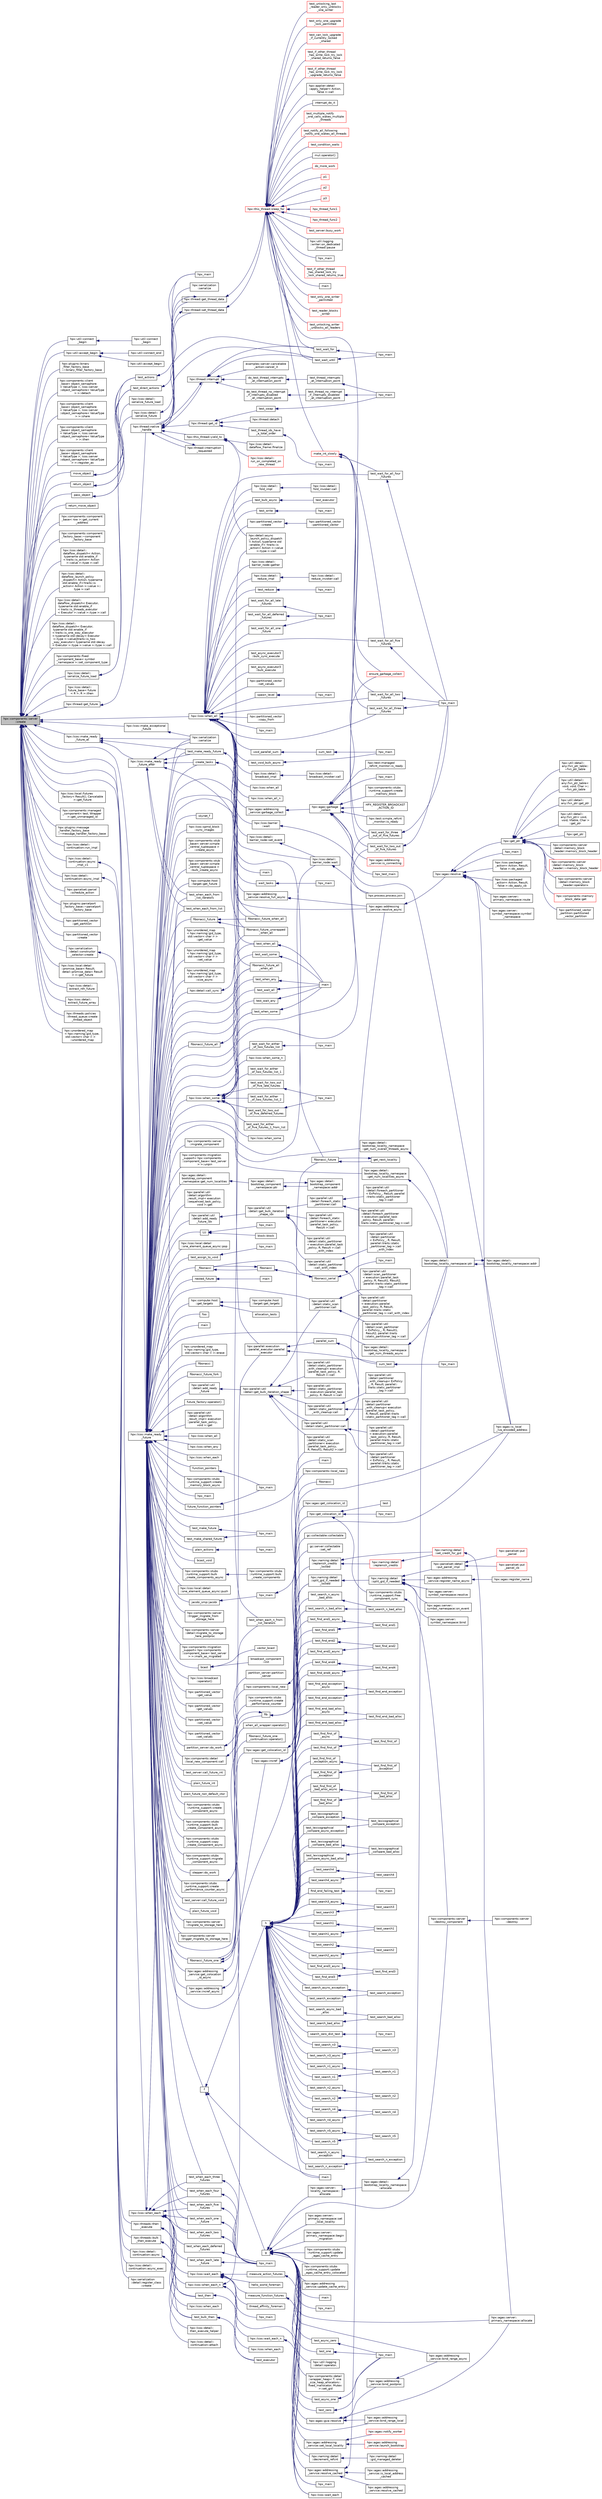 digraph "hpx::components::server::create"
{
  edge [fontname="Helvetica",fontsize="10",labelfontname="Helvetica",labelfontsize="10"];
  node [fontname="Helvetica",fontsize="10",shape=record];
  rankdir="LR";
  Node90 [label="hpx::components::server\l::create",height=0.2,width=0.4,color="black", fillcolor="grey75", style="filled", fontcolor="black"];
  Node90 -> Node91 [dir="back",color="midnightblue",fontsize="10",style="solid",fontname="Helvetica"];
  Node91 [label="hpx::util::connect\l_begin",height=0.2,width=0.4,color="black", fillcolor="white", style="filled",URL="$df/dad/namespacehpx_1_1util.html#a5ea2d70b9f9c3ab71c700aa5922109ab"];
  Node91 -> Node92 [dir="back",color="midnightblue",fontsize="10",style="solid",fontname="Helvetica"];
  Node92 [label="hpx::util::connect\l_begin",height=0.2,width=0.4,color="black", fillcolor="white", style="filled",URL="$df/dad/namespacehpx_1_1util.html#a586c2587a59689e8f75e903275600d96",tooltip="Returns an iterator which when dereferenced will give an endpoint suitable for a call to connect() re..."];
  Node90 -> Node93 [dir="back",color="midnightblue",fontsize="10",style="solid",fontname="Helvetica"];
  Node93 [label="hpx::util::accept_begin",height=0.2,width=0.4,color="black", fillcolor="white", style="filled",URL="$df/dad/namespacehpx_1_1util.html#ae5d8d2e004a077975d7d3d21b909e506"];
  Node93 -> Node94 [dir="back",color="midnightblue",fontsize="10",style="solid",fontname="Helvetica"];
  Node94 [label="hpx::util::connect_end",height=0.2,width=0.4,color="black", fillcolor="white", style="filled",URL="$df/dad/namespacehpx_1_1util.html#a2b4700a92b384bc2caddc1a038a9f5ed"];
  Node93 -> Node95 [dir="back",color="midnightblue",fontsize="10",style="solid",fontname="Helvetica"];
  Node95 [label="hpx::util::accept_begin",height=0.2,width=0.4,color="black", fillcolor="white", style="filled",URL="$df/dad/namespacehpx_1_1util.html#a2fb9ab634bf36822282a638a066cc451",tooltip="Returns an iterator which when dereferenced will give an endpoint suitable for a call to accept() rel..."];
  Node90 -> Node96 [dir="back",color="midnightblue",fontsize="10",style="solid",fontname="Helvetica"];
  Node96 [label="hpx::plugins::binary\l_filter_factory_base\l::~binary_filter_factory_base",height=0.2,width=0.4,color="black", fillcolor="white", style="filled",URL="$d7/db5/structhpx_1_1plugins_1_1binary__filter__factory__base.html#abf1b153051100e628d88e1055f69adaa"];
  Node90 -> Node97 [dir="back",color="midnightblue",fontsize="10",style="solid",fontname="Helvetica"];
  Node97 [label="hpx::components::client\l_base\< object_semaphore\l\< ValueType \>, lcos::server\l::object_semaphore\< ValueType\l \> \>::detach",height=0.2,width=0.4,color="black", fillcolor="white", style="filled",URL="$d9/dad/classhpx_1_1components_1_1client__base.html#aa1af310d69b8c1b29ba076fb61e9ca29"];
  Node90 -> Node98 [dir="back",color="midnightblue",fontsize="10",style="solid",fontname="Helvetica"];
  Node98 [label="hpx::components::client\l_base\< object_semaphore\l\< ValueType \>, lcos::server\l::object_semaphore\< ValueType\l \> \>::share",height=0.2,width=0.4,color="black", fillcolor="white", style="filled",URL="$d9/dad/classhpx_1_1components_1_1client__base.html#ac5af75af2b3ac752427f3bf3b3f459f4"];
  Node90 -> Node99 [dir="back",color="midnightblue",fontsize="10",style="solid",fontname="Helvetica"];
  Node99 [label="hpx::components::client\l_base\< object_semaphore\l\< ValueType \>, lcos::server\l::object_semaphore\< ValueType\l \> \>::then",height=0.2,width=0.4,color="black", fillcolor="white", style="filled",URL="$d9/dad/classhpx_1_1components_1_1client__base.html#a195e205b5917c50455e9eab169045a2f"];
  Node90 -> Node100 [dir="back",color="midnightblue",fontsize="10",style="solid",fontname="Helvetica"];
  Node100 [label="hpx::components::client\l_base\< object_semaphore\l\< ValueType \>, lcos::server\l::object_semaphore\< ValueType\l \> \>::register_as",height=0.2,width=0.4,color="black", fillcolor="white", style="filled",URL="$d9/dad/classhpx_1_1components_1_1client__base.html#a632d14405be3f73ace2827cf3e0d71a0"];
  Node90 -> Node101 [dir="back",color="midnightblue",fontsize="10",style="solid",fontname="Helvetica"];
  Node101 [label="pass_object",height=0.2,width=0.4,color="black", fillcolor="white", style="filled",URL="$d4/d20/component__action__move__semantics_8cpp.html#af138ce373f49e8ff30c658cd2fccf46a"];
  Node101 -> Node102 [dir="back",color="midnightblue",fontsize="10",style="solid",fontname="Helvetica"];
  Node102 [label="test_actions",height=0.2,width=0.4,color="black", fillcolor="white", style="filled",URL="$d4/d20/component__action__move__semantics_8cpp.html#a51914f52f991d423745af70a501c75df"];
  Node102 -> Node103 [dir="back",color="midnightblue",fontsize="10",style="solid",fontname="Helvetica"];
  Node103 [label="hpx_main",height=0.2,width=0.4,color="black", fillcolor="white", style="filled",URL="$d4/d20/component__action__move__semantics_8cpp.html#a344a9bb316c276641af2d061a2558c97"];
  Node101 -> Node104 [dir="back",color="midnightblue",fontsize="10",style="solid",fontname="Helvetica"];
  Node104 [label="test_direct_actions",height=0.2,width=0.4,color="black", fillcolor="white", style="filled",URL="$d4/d20/component__action__move__semantics_8cpp.html#aa79905b5c7a5a2d639ab566988d4a54d"];
  Node104 -> Node103 [dir="back",color="midnightblue",fontsize="10",style="solid",fontname="Helvetica"];
  Node90 -> Node105 [dir="back",color="midnightblue",fontsize="10",style="solid",fontname="Helvetica"];
  Node105 [label="move_object",height=0.2,width=0.4,color="black", fillcolor="white", style="filled",URL="$d4/d20/component__action__move__semantics_8cpp.html#aae1f12333e93d8cabbd68d9740bc6624"];
  Node105 -> Node102 [dir="back",color="midnightblue",fontsize="10",style="solid",fontname="Helvetica"];
  Node105 -> Node104 [dir="back",color="midnightblue",fontsize="10",style="solid",fontname="Helvetica"];
  Node90 -> Node106 [dir="back",color="midnightblue",fontsize="10",style="solid",fontname="Helvetica"];
  Node106 [label="return_object",height=0.2,width=0.4,color="black", fillcolor="white", style="filled",URL="$d4/d20/component__action__move__semantics_8cpp.html#a833b8bc396a857926be4c0811dc7c029"];
  Node106 -> Node102 [dir="back",color="midnightblue",fontsize="10",style="solid",fontname="Helvetica"];
  Node106 -> Node104 [dir="back",color="midnightblue",fontsize="10",style="solid",fontname="Helvetica"];
  Node90 -> Node107 [dir="back",color="midnightblue",fontsize="10",style="solid",fontname="Helvetica"];
  Node107 [label="return_move_object",height=0.2,width=0.4,color="black", fillcolor="white", style="filled",URL="$d4/d20/component__action__move__semantics_8cpp.html#a048d454116419a4e99dd4c71cdf4f8a1"];
  Node90 -> Node108 [dir="back",color="midnightblue",fontsize="10",style="solid",fontname="Helvetica"];
  Node108 [label="hpx::components::component\l_base\< row \>::get_current\l_address",height=0.2,width=0.4,color="black", fillcolor="white", style="filled",URL="$d2/de6/classhpx_1_1components_1_1component__base.html#a158c6874c847422beb28c9deee381907"];
  Node90 -> Node109 [dir="back",color="midnightblue",fontsize="10",style="solid",fontname="Helvetica"];
  Node109 [label="hpx::components::component\l_factory_base::~component\l_factory_base",height=0.2,width=0.4,color="black", fillcolor="white", style="filled",URL="$d2/d7d/structhpx_1_1components_1_1component__factory__base.html#af0d1c8956edec41e3af84da827bf9d97"];
  Node90 -> Node110 [dir="back",color="midnightblue",fontsize="10",style="solid",fontname="Helvetica"];
  Node110 [label="hpx::lcos::detail::\ldataflow_dispatch\< Action,\l typename std::enable_if\l\< traits::is_action\< Action\l \>::value \>::type \>::call",height=0.2,width=0.4,color="black", fillcolor="white", style="filled",URL="$d3/d39/structhpx_1_1lcos_1_1detail_1_1dataflow__dispatch_3_01_action_00_01typename_01std_1_1enable__if_bb4519c5dfd6f9cc73167dd8a509f805.html#a7d9b3a4a1b15a53983e4925cff7e0bb4"];
  Node90 -> Node111 [dir="back",color="midnightblue",fontsize="10",style="solid",fontname="Helvetica"];
  Node111 [label="hpx::lcos::detail::\ldataflow_launch_policy\l_dispatch\< Action, typename\l std::enable_if\<!traits::is\l_action\< Action \>::value \>::\ltype \>::call",height=0.2,width=0.4,color="black", fillcolor="white", style="filled",URL="$d1/db3/structhpx_1_1lcos_1_1detail_1_1dataflow__launch__policy__dispatch_3_01_action_00_01typename_01stc09f27e9ecceb1e85b93f553ce349985.html#a5cfdb81b140b2894732bb6dd7a8d6e20"];
  Node90 -> Node112 [dir="back",color="midnightblue",fontsize="10",style="solid",fontname="Helvetica"];
  Node112 [label="hpx::lcos::detail::\ldataflow_dispatch\< Executor,\l typename std::enable_if\l\< traits::is_threads_executor\l\< Executor \>::value \>::type \>::call",height=0.2,width=0.4,color="black", fillcolor="white", style="filled",URL="$d7/d06/structhpx_1_1lcos_1_1detail_1_1dataflow__dispatch_3_01_executor_00_01typename_01std_1_1enable__iee9995ab7b61cb78fdf9252dffa43e4e.html#a32599020697c34a171772a3179a21d97"];
  Node90 -> Node113 [dir="back",color="midnightblue",fontsize="10",style="solid",fontname="Helvetica"];
  Node113 [label="hpx::lcos::detail::\ldataflow_dispatch\< Executor,\l typename std::enable_if\l\< traits::is_one_way_executor\l\< typename std::decay\< Executor\l \>::type \>::value\|\|traits::is_two\l_way_executor\< typename std::decay\l\< Executor \>::type \>::value \>::type \>::call",height=0.2,width=0.4,color="black", fillcolor="white", style="filled",URL="$d2/d35/structhpx_1_1lcos_1_1detail_1_1dataflow__dispatch_3_01_executor_00_01typename_01std_1_1enable__i4ede2f6bb47725ed993330d357ded537.html#aec3d7229042d8bec8af99742a36c44b6"];
  Node90 -> Node114 [dir="back",color="midnightblue",fontsize="10",style="solid",fontname="Helvetica"];
  Node114 [label="hpx::components::fixed\l_component_base\< symbol\l_namespace \>::set_component_type",height=0.2,width=0.4,color="black", fillcolor="white", style="filled",URL="$df/dfd/classhpx_1_1components_1_1fixed__component__base.html#afb470101120bfa05ce9788b621c576af"];
  Node90 -> Node115 [dir="back",color="midnightblue",fontsize="10",style="solid",fontname="Helvetica"];
  Node115 [label="hpx::lcos::detail::\lserialize_future_load",height=0.2,width=0.4,color="black", fillcolor="white", style="filled",URL="$d4/d6c/namespacehpx_1_1lcos_1_1detail.html#a14815ece00ca0cec41861c94dd272fcf"];
  Node115 -> Node116 [dir="back",color="midnightblue",fontsize="10",style="solid",fontname="Helvetica"];
  Node116 [label="hpx::lcos::detail::\lserialize_future_load",height=0.2,width=0.4,color="black", fillcolor="white", style="filled",URL="$d4/d6c/namespacehpx_1_1lcos_1_1detail.html#a89715b943a33e454047c07c106a19b9d"];
  Node115 -> Node117 [dir="back",color="midnightblue",fontsize="10",style="solid",fontname="Helvetica"];
  Node117 [label="hpx::lcos::detail::\lserialize_future",height=0.2,width=0.4,color="black", fillcolor="white", style="filled",URL="$d4/d6c/namespacehpx_1_1lcos_1_1detail.html#a116cc210e0aa61b0856b1e5065501aec"];
  Node117 -> Node118 [dir="back",color="midnightblue",fontsize="10",style="solid",fontname="Helvetica"];
  Node118 [label="hpx::serialization\l::serialize",height=0.2,width=0.4,color="black", fillcolor="white", style="filled",URL="$d5/d3c/namespacehpx_1_1serialization.html#aa42ae101fea69549724eaaa606546219"];
  Node90 -> Node119 [dir="back",color="midnightblue",fontsize="10",style="solid",fontname="Helvetica"];
  Node119 [label="hpx::lcos::detail::\lfuture_base\< future\l\< R \>, R \>::then",height=0.2,width=0.4,color="black", fillcolor="white", style="filled",URL="$d5/dd7/classhpx_1_1lcos_1_1detail_1_1future__base.html#a5daa5fcf438c3636734a63bb57181913"];
  Node90 -> Node120 [dir="back",color="midnightblue",fontsize="10",style="solid",fontname="Helvetica"];
  Node120 [label="hpx::lcos::make_ready\l_future",height=0.2,width=0.4,color="black", fillcolor="white", style="filled",URL="$d2/dc9/namespacehpx_1_1lcos.html#a42997564ddfde91d475b8a2cea8f53e4"];
  Node120 -> Node121 [dir="back",color="midnightblue",fontsize="10",style="solid",fontname="Helvetica"];
  Node121 [label="stepper::do_work",height=0.2,width=0.4,color="black", fillcolor="white", style="filled",URL="$d0/da6/structstepper.html#ab70640537c94b0a39819e9860b6d5270"];
  Node120 -> Node122 [dir="back",color="midnightblue",fontsize="10",style="solid",fontname="Helvetica"];
  Node122 [label="test_server::call_future_void",height=0.2,width=0.4,color="black", fillcolor="white", style="filled",URL="$d5/d5d/structtest__server.html#a6e4453a08c3db0ea21b51cca14a38d37"];
  Node120 -> Node123 [dir="back",color="midnightblue",fontsize="10",style="solid",fontname="Helvetica"];
  Node123 [label="plain_future_void",height=0.2,width=0.4,color="black", fillcolor="white", style="filled",URL="$db/d8a/action__invoke__no__more__than_8cpp.html#ab3807c5173260e9c18d3d26eb9560728"];
  Node120 -> Node124 [dir="back",color="midnightblue",fontsize="10",style="solid",fontname="Helvetica"];
  Node124 [label="hpx::agas::addressing\l_service::resolve_async",height=0.2,width=0.4,color="black", fillcolor="white", style="filled",URL="$db/d58/structhpx_1_1agas_1_1addressing__service.html#a3344990e7d5c255f51bf89a8fb2828eb"];
  Node124 -> Node125 [dir="back",color="midnightblue",fontsize="10",style="solid",fontname="Helvetica"];
  Node125 [label="hpx::agas::resolve",height=0.2,width=0.4,color="black", fillcolor="white", style="filled",URL="$dc/d54/namespacehpx_1_1agas.html#aa3252ce39fbc229439bb0d85875b01fb"];
  Node125 -> Node126 [dir="back",color="midnightblue",fontsize="10",style="solid",fontname="Helvetica"];
  Node126 [label="hpx::get_ptr",height=0.2,width=0.4,color="black", fillcolor="white", style="filled",URL="$d8/d83/namespacehpx.html#aeb814737de830a2e8e340ca052d5ebfa",tooltip="Returns a future referring to the pointer to the underlying memory of a component. "];
  Node126 -> Node127 [dir="back",color="midnightblue",fontsize="10",style="solid",fontname="Helvetica"];
  Node127 [label="hpx::util::detail::\lany::fxn_ptr_table::\l~fxn_ptr_table",height=0.2,width=0.4,color="black", fillcolor="white", style="filled",URL="$d4/d23/structhpx_1_1util_1_1detail_1_1any_1_1fxn__ptr__table.html#abec0243c15a22c17b416628b8de59111"];
  Node126 -> Node128 [dir="back",color="midnightblue",fontsize="10",style="solid",fontname="Helvetica"];
  Node128 [label="hpx::util::detail::\lany::fxn_ptr_table\<\l void, void, Char \>::\l~fxn_ptr_table",height=0.2,width=0.4,color="black", fillcolor="white", style="filled",URL="$d3/d8f/structhpx_1_1util_1_1detail_1_1any_1_1fxn__ptr__table_3_01void_00_01void_00_01_char_01_4.html#aa98a639e98218646776adc0f4d0c4f68"];
  Node126 -> Node129 [dir="back",color="midnightblue",fontsize="10",style="solid",fontname="Helvetica"];
  Node129 [label="hpx::util::detail::\lany::fxn_ptr::get_ptr",height=0.2,width=0.4,color="black", fillcolor="white", style="filled",URL="$d7/dcb/structhpx_1_1util_1_1detail_1_1any_1_1fxn__ptr.html#a43d78a2ab4dd4b2149f361b38eeac853"];
  Node126 -> Node130 [dir="back",color="midnightblue",fontsize="10",style="solid",fontname="Helvetica"];
  Node130 [label="hpx::util::detail::\lany::fxn_ptr\< void,\l void, Vtable, Char \>\l::get_ptr",height=0.2,width=0.4,color="black", fillcolor="white", style="filled",URL="$d4/dfd/structhpx_1_1util_1_1detail_1_1any_1_1fxn__ptr_3_01void_00_01void_00_01_vtable_00_01_char_01_4.html#a92b4217797102bca7f9ebe903be1cbbe"];
  Node126 -> Node131 [dir="back",color="midnightblue",fontsize="10",style="solid",fontname="Helvetica"];
  Node131 [label="hpx::get_ptr",height=0.2,width=0.4,color="black", fillcolor="white", style="filled",URL="$d8/d83/namespacehpx.html#a488c36e8791a0f000ffce5ce86994602",tooltip="Returns a future referring to the pointer to the underlying memory of a component. "];
  Node126 -> Node132 [dir="back",color="midnightblue",fontsize="10",style="solid",fontname="Helvetica"];
  Node132 [label="hpx::components::server\l::detail::memory_block\l_header::memory_block_header",height=0.2,width=0.4,color="black", fillcolor="white", style="filled",URL="$d7/d1b/classhpx_1_1components_1_1server_1_1detail_1_1memory__block__header.html#aed5e8cf63bf5845d4e1e6d24c5ff36fe"];
  Node126 -> Node133 [dir="back",color="midnightblue",fontsize="10",style="solid",fontname="Helvetica"];
  Node133 [label="hpx::components::server\l::detail::memory_block\l_header::~memory_block_header",height=0.2,width=0.4,color="red", fillcolor="white", style="filled",URL="$d7/d1b/classhpx_1_1components_1_1server_1_1detail_1_1memory__block__header.html#a64944da9256f10c75be3c4683f978314"];
  Node126 -> Node135 [dir="back",color="midnightblue",fontsize="10",style="solid",fontname="Helvetica"];
  Node135 [label="hpx::components::server\l::detail::memory_block\l_header::operator=",height=0.2,width=0.4,color="black", fillcolor="white", style="filled",URL="$d7/d1b/classhpx_1_1components_1_1server_1_1detail_1_1memory__block__header.html#a9f0f60ded060c5333875f47c4d36df16"];
  Node126 -> Node136 [dir="back",color="midnightblue",fontsize="10",style="solid",fontname="Helvetica"];
  Node136 [label="hpx::components::memory\l_block_data::get",height=0.2,width=0.4,color="red", fillcolor="white", style="filled",URL="$d5/d76/classhpx_1_1components_1_1memory__block__data.html#a97ce2f01b730d8d90d329c1642fc0b28"];
  Node126 -> Node184 [dir="back",color="midnightblue",fontsize="10",style="solid",fontname="Helvetica"];
  Node184 [label="hpx::partitioned_vector\l_partition::partitioned\l_vector_partition",height=0.2,width=0.4,color="black", fillcolor="white", style="filled",URL="$da/d87/classhpx_1_1partitioned__vector__partition.html#a85078a778fae06c9d51315c2775227c2"];
  Node125 -> Node185 [dir="back",color="midnightblue",fontsize="10",style="solid",fontname="Helvetica"];
  Node185 [label="hpx::agas::is_local\l_lva_encoded_address",height=0.2,width=0.4,color="black", fillcolor="white", style="filled",URL="$dc/d54/namespacehpx_1_1agas.html#abb5e5584ed3b536ace8e3f58415e24c2"];
  Node125 -> Node186 [dir="back",color="midnightblue",fontsize="10",style="solid",fontname="Helvetica"];
  Node186 [label="hpx_main",height=0.2,width=0.4,color="black", fillcolor="white", style="filled",URL="$d1/d4f/local__address__rebind_8cpp.html#aaf67a3863f19ff7033e239ebb1204fb7"];
  Node125 -> Node187 [dir="back",color="midnightblue",fontsize="10",style="solid",fontname="Helvetica"];
  Node187 [label="hpx::lcos::packaged\l_action\< Action, Result,\l false \>::do_apply",height=0.2,width=0.4,color="black", fillcolor="white", style="filled",URL="$df/da7/classhpx_1_1lcos_1_1packaged__action_3_01_action_00_01_result_00_01false_01_4.html#a7b4b07dc448c4f1e41b2d0dd4db0766d"];
  Node125 -> Node188 [dir="back",color="midnightblue",fontsize="10",style="solid",fontname="Helvetica"];
  Node188 [label="hpx::lcos::packaged\l_action\< Action, Result,\l false \>::do_apply_cb",height=0.2,width=0.4,color="black", fillcolor="white", style="filled",URL="$df/da7/classhpx_1_1lcos_1_1packaged__action_3_01_action_00_01_result_00_01false_01_4.html#ae9e7cb83096eb3fd1b748c39545d66a7"];
  Node125 -> Node178 [dir="back",color="midnightblue",fontsize="10",style="solid",fontname="Helvetica"];
  Node178 [label="hpx::agas::server::\lprimary_namespace::route",height=0.2,width=0.4,color="black", fillcolor="white", style="filled",URL="$d7/d3a/structhpx_1_1agas_1_1server_1_1primary__namespace.html#a9037a1baa55fb13097a541bc365f2d0b"];
  Node125 -> Node189 [dir="back",color="midnightblue",fontsize="10",style="solid",fontname="Helvetica"];
  Node189 [label="hpx::agas::server::\lsymbol_namespace::symbol\l_namespace",height=0.2,width=0.4,color="black", fillcolor="white", style="filled",URL="$dc/da6/structhpx_1_1agas_1_1server_1_1symbol__namespace.html#a47e93a69f95628011765023a666b6619"];
  Node120 -> Node190 [dir="back",color="midnightblue",fontsize="10",style="solid",fontname="Helvetica"];
  Node190 [label="hpx::agas::addressing\l_service::get_colocation\l_id_async",height=0.2,width=0.4,color="black", fillcolor="white", style="filled",URL="$db/d58/structhpx_1_1agas_1_1addressing__service.html#af412b878f5cf7e927148c3d468b789c6"];
  Node190 -> Node191 [dir="back",color="midnightblue",fontsize="10",style="solid",fontname="Helvetica"];
  Node191 [label="hpx::agas::get_colocation_id",height=0.2,width=0.4,color="black", fillcolor="white", style="filled",URL="$dc/d54/namespacehpx_1_1agas.html#a90b8976e7264d2c9d9ee6efd328b4f6c"];
  Node191 -> Node192 [dir="back",color="midnightblue",fontsize="10",style="solid",fontname="Helvetica"];
  Node192 [label="hpx::agas::get_colocation_id",height=0.2,width=0.4,color="black", fillcolor="white", style="filled",URL="$dc/d54/namespacehpx_1_1agas.html#a0060331026fc697fb901b1ac7e9d6547"];
  Node191 -> Node185 [dir="back",color="midnightblue",fontsize="10",style="solid",fontname="Helvetica"];
  Node191 -> Node193 [dir="back",color="midnightblue",fontsize="10",style="solid",fontname="Helvetica"];
  Node193 [label="hpx::get_colocation_id",height=0.2,width=0.4,color="black", fillcolor="white", style="filled",URL="$d8/d83/namespacehpx.html#ad71888005ccae819b23eb88e8c4683be",tooltip="Return the id of the locality where the object referenced by the given id is currently located on..."];
  Node193 -> Node194 [dir="back",color="midnightblue",fontsize="10",style="solid",fontname="Helvetica"];
  Node194 [label="test",height=0.2,width=0.4,color="black", fillcolor="white", style="filled",URL="$dd/d0d/get__colocation__id_8cpp.html#a6797a4febabe54a64686e97ff93b369a"];
  Node193 -> Node195 [dir="back",color="midnightblue",fontsize="10",style="solid",fontname="Helvetica"];
  Node195 [label="hpx_main",height=0.2,width=0.4,color="black", fillcolor="white", style="filled",URL="$dd/d0d/get__colocation__id_8cpp.html#aefd26dd818037509b2241068d57e3e1d"];
  Node193 -> Node196 [dir="back",color="midnightblue",fontsize="10",style="solid",fontname="Helvetica"];
  Node196 [label="hpx::components::stubs\l::runtime_support::free\l_component_sync",height=0.2,width=0.4,color="black", fillcolor="white", style="filled",URL="$da/d36/structhpx_1_1components_1_1stubs_1_1runtime__support.html#a00eb79f89db48417b54a011078a9c7ae"];
  Node196 -> Node197 [dir="back",color="midnightblue",fontsize="10",style="solid",fontname="Helvetica"];
  Node197 [label="hpx::components::server\l::destroy_component",height=0.2,width=0.4,color="black", fillcolor="white", style="filled",URL="$d2/da2/namespacehpx_1_1components_1_1server.html#a21dc8857d55d9ec83e3e337b382fbc17"];
  Node197 -> Node198 [dir="back",color="midnightblue",fontsize="10",style="solid",fontname="Helvetica"];
  Node198 [label="hpx::components::server\l::destroy",height=0.2,width=0.4,color="black", fillcolor="white", style="filled",URL="$d2/da2/namespacehpx_1_1components_1_1server.html#afbb6d12dceb0494bcb20f84065e1eb7f"];
  Node120 -> Node199 [dir="back",color="midnightblue",fontsize="10",style="solid",fontname="Helvetica"];
  Node199 [label="hpx::agas::addressing\l_service::resolve_full_async",height=0.2,width=0.4,color="black", fillcolor="white", style="filled",URL="$db/d58/structhpx_1_1agas_1_1addressing__service.html#af678e6288e0f302b9c96b813a8e660ef"];
  Node199 -> Node124 [dir="back",color="midnightblue",fontsize="10",style="solid",fontname="Helvetica"];
  Node120 -> Node200 [dir="back",color="midnightblue",fontsize="10",style="solid",fontname="Helvetica"];
  Node200 [label="hpx::agas::addressing\l_service::incref_async",height=0.2,width=0.4,color="black", fillcolor="white", style="filled",URL="$db/d58/structhpx_1_1agas_1_1addressing__service.html#adae9df2634cf648f129f203c3678c1c1",tooltip="Increment the global reference count for the given id. "];
  Node200 -> Node201 [dir="back",color="midnightblue",fontsize="10",style="solid",fontname="Helvetica"];
  Node201 [label="hpx::agas::incref",height=0.2,width=0.4,color="black", fillcolor="white", style="filled",URL="$dc/d54/namespacehpx_1_1agas.html#aad81d2ea721c1a5692e243ef07bf164f"];
  Node201 -> Node185 [dir="back",color="midnightblue",fontsize="10",style="solid",fontname="Helvetica"];
  Node201 -> Node202 [dir="back",color="midnightblue",fontsize="10",style="solid",fontname="Helvetica"];
  Node202 [label="gc::server::collectable\l::set_ref",height=0.2,width=0.4,color="black", fillcolor="white", style="filled",URL="$da/d76/structgc_1_1server_1_1collectable.html#a8e123e39f5a85da593dc15b5f872748d"];
  Node201 -> Node203 [dir="back",color="midnightblue",fontsize="10",style="solid",fontname="Helvetica"];
  Node203 [label="gc::collectable::collectable",height=0.2,width=0.4,color="black", fillcolor="white", style="filled",URL="$da/d23/structgc_1_1collectable.html#a9ac791be34891330ff8192ac2ef68c7c"];
  Node201 -> Node204 [dir="back",color="midnightblue",fontsize="10",style="solid",fontname="Helvetica"];
  Node204 [label="hpx::naming::detail\l::split_gid_if_needed\l_locked",height=0.2,width=0.4,color="black", fillcolor="white", style="filled",URL="$d5/d18/namespacehpx_1_1naming_1_1detail.html#a8a41d874bb719f702a76d483293d9d56"];
  Node204 -> Node205 [dir="back",color="midnightblue",fontsize="10",style="solid",fontname="Helvetica"];
  Node205 [label="hpx::naming::detail\l::split_gid_if_needed",height=0.2,width=0.4,color="black", fillcolor="white", style="filled",URL="$d5/d18/namespacehpx_1_1naming_1_1detail.html#a106949fcb9087fb6bdca67d048d6568f"];
  Node205 -> Node206 [dir="back",color="midnightblue",fontsize="10",style="solid",fontname="Helvetica"];
  Node206 [label="hpx::agas::addressing\l_service::register_name_async",height=0.2,width=0.4,color="black", fillcolor="white", style="filled",URL="$db/d58/structhpx_1_1agas_1_1addressing__service.html#adfd0ce835927a3c0396b6fc9e9fbb3cf"];
  Node206 -> Node207 [dir="back",color="midnightblue",fontsize="10",style="solid",fontname="Helvetica"];
  Node207 [label="hpx::agas::register_name",height=0.2,width=0.4,color="black", fillcolor="white", style="filled",URL="$dc/d54/namespacehpx_1_1agas.html#adc43905ef74ad9948375f3948b64fc2f"];
  Node205 -> Node208 [dir="back",color="midnightblue",fontsize="10",style="solid",fontname="Helvetica"];
  Node208 [label="hpx::parcelset::detail\l::put_parcel_impl",height=0.2,width=0.4,color="black", fillcolor="white", style="filled",URL="$dc/d4e/namespacehpx_1_1parcelset_1_1detail.html#a0dfe29365976960c7f5db6388e8ce603"];
  Node208 -> Node209 [dir="back",color="midnightblue",fontsize="10",style="solid",fontname="Helvetica"];
  Node209 [label="hpx::parcelset::put\l_parcel",height=0.2,width=0.4,color="red", fillcolor="white", style="filled",URL="$d4/d41/namespacehpx_1_1parcelset.html#a53a9f5c6cf260dc8d06d194c96182b65"];
  Node208 -> Node220 [dir="back",color="midnightblue",fontsize="10",style="solid",fontname="Helvetica"];
  Node220 [label="hpx::parcelset::put\l_parcel_cb",height=0.2,width=0.4,color="red", fillcolor="white", style="filled",URL="$d4/d41/namespacehpx_1_1parcelset.html#a44a60f48094a44cbb7f52b7807dc56ff"];
  Node205 -> Node179 [dir="back",color="midnightblue",fontsize="10",style="solid",fontname="Helvetica"];
  Node179 [label="hpx::agas::server::\lsymbol_namespace::bind",height=0.2,width=0.4,color="black", fillcolor="white", style="filled",URL="$dc/da6/structhpx_1_1agas_1_1server_1_1symbol__namespace.html#a229ead0876ac8c5754793a2ca68de559"];
  Node205 -> Node180 [dir="back",color="midnightblue",fontsize="10",style="solid",fontname="Helvetica"];
  Node180 [label="hpx::agas::server::\lsymbol_namespace::resolve",height=0.2,width=0.4,color="black", fillcolor="white", style="filled",URL="$dc/da6/structhpx_1_1agas_1_1server_1_1symbol__namespace.html#aec3fc24e40dc96142eb77537945e92d5"];
  Node205 -> Node183 [dir="back",color="midnightblue",fontsize="10",style="solid",fontname="Helvetica"];
  Node183 [label="hpx::agas::server::\lsymbol_namespace::on_event",height=0.2,width=0.4,color="black", fillcolor="white", style="filled",URL="$dc/da6/structhpx_1_1agas_1_1server_1_1symbol__namespace.html#abbfcf18e8d40612e4fa618a39a2fc492"];
  Node201 -> Node223 [dir="back",color="midnightblue",fontsize="10",style="solid",fontname="Helvetica"];
  Node223 [label="hpx::naming::detail\l::replenish_credits\l_locked",height=0.2,width=0.4,color="black", fillcolor="white", style="filled",URL="$d5/d18/namespacehpx_1_1naming_1_1detail.html#a011ed4fa9a2f4d4319adc54943fa03d6"];
  Node223 -> Node224 [dir="back",color="midnightblue",fontsize="10",style="solid",fontname="Helvetica"];
  Node224 [label="hpx::naming::detail\l::replenish_credits",height=0.2,width=0.4,color="red", fillcolor="white", style="filled",URL="$d5/d18/namespacehpx_1_1naming_1_1detail.html#aab806d937bd01894af129d3d3cbb22f4"];
  Node224 -> Node228 [dir="back",color="midnightblue",fontsize="10",style="solid",fontname="Helvetica"];
  Node228 [label="hpx::naming::detail\l::set_credit_for_gid",height=0.2,width=0.4,color="red", fillcolor="white", style="filled",URL="$d5/d18/namespacehpx_1_1naming_1_1detail.html#a87703193ff814a4e1c912e98e655ec51"];
  Node228 -> Node177 [dir="back",color="midnightblue",fontsize="10",style="solid",fontname="Helvetica"];
  Node177 [label="hpx::agas::server::\lprimary_namespace::allocate",height=0.2,width=0.4,color="black", fillcolor="white", style="filled",URL="$d7/d3a/structhpx_1_1agas_1_1server_1_1primary__namespace.html#a87560fb730ac846b91fc7287dc4e247b"];
  Node223 -> Node228 [dir="back",color="midnightblue",fontsize="10",style="solid",fontname="Helvetica"];
  Node120 -> Node284 [dir="back",color="midnightblue",fontsize="10",style="solid",fontname="Helvetica"];
  Node284 [label="hpx::parallel::util\l::detail::algorithm\l_result_impl\< execution\l::sequenced_task_policy,\l void \>::get",height=0.2,width=0.4,color="black", fillcolor="white", style="filled",URL="$d6/d29/structhpx_1_1parallel_1_1util_1_1detail_1_1algorithm__result__impl_3_01execution_1_1sequenced__task__policy_00_01void_01_4.html#ac35eb81b2eb26bf4401a3ca236615fc2"];
  Node120 -> Node285 [dir="back",color="midnightblue",fontsize="10",style="solid",fontname="Helvetica"];
  Node285 [label="hpx::parallel::util\l::detail::algorithm\l_result_impl\< execution\l::parallel_task_policy,\l void \>::get",height=0.2,width=0.4,color="black", fillcolor="white", style="filled",URL="$de/d17/structhpx_1_1parallel_1_1util_1_1detail_1_1algorithm__result__impl_3_01execution_1_1parallel__task__policy_00_01void_01_4.html#a6c53067a415f94aeaf24d3cf8b80679b"];
  Node120 -> Node286 [dir="back",color="midnightblue",fontsize="10",style="solid",fontname="Helvetica"];
  Node286 [label="hpx::detail::call_sync",height=0.2,width=0.4,color="black", fillcolor="white", style="filled",URL="$d5/dbe/namespacehpx_1_1detail.html#a23da3cf650f2bcb0b61e49b9cfe70d70"];
  Node286 -> Node287 [dir="back",color="midnightblue",fontsize="10",style="solid",fontname="Helvetica"];
  Node287 [label="hpx::detail::async\l_launch_policy_dispatch\l\< Action, typename std\l::enable_if\< !traits::is\l_action\< Action \>::value\l \>::type \>::call",height=0.2,width=0.4,color="black", fillcolor="white", style="filled",URL="$d3/db2/structhpx_1_1detail_1_1async__launch__policy__dispatch_3_01_action_00_01typename_01std_1_1enablec29ea3d820bc0d42698191ccbc2f4967.html#acd584fad896ffc5f00b443c7f0fdf0a1"];
  Node120 -> Node288 [dir="back",color="midnightblue",fontsize="10",style="solid",fontname="Helvetica"];
  Node288 [label="f",height=0.2,width=0.4,color="black", fillcolor="white", style="filled",URL="$d4/d13/async__unwrap__1037_8cpp.html#a02a6b0b4f77af9f69a841dc8262b0cd0"];
  Node288 -> Node289 [dir="back",color="midnightblue",fontsize="10",style="solid",fontname="Helvetica"];
  Node289 [label="g",height=0.2,width=0.4,color="black", fillcolor="white", style="filled",URL="$d4/d13/async__unwrap__1037_8cpp.html#a982bde4eb9428dc8b3ccd73b2039d8b0"];
  Node289 -> Node290 [dir="back",color="midnightblue",fontsize="10",style="solid",fontname="Helvetica"];
  Node290 [label="hpx::agas::addressing\l_service::set_local_locality",height=0.2,width=0.4,color="black", fillcolor="white", style="filled",URL="$db/d58/structhpx_1_1agas_1_1addressing__service.html#a262a9982f31caacd5c605b643f2cc081"];
  Node290 -> Node232 [dir="back",color="midnightblue",fontsize="10",style="solid",fontname="Helvetica"];
  Node232 [label="hpx::agas::addressing\l_service::launch_bootstrap",height=0.2,width=0.4,color="red", fillcolor="white", style="filled",URL="$db/d58/structhpx_1_1agas_1_1addressing__service.html#a664380be3597d3ca31677b2ae5800e76"];
  Node290 -> Node291 [dir="back",color="midnightblue",fontsize="10",style="solid",fontname="Helvetica"];
  Node291 [label="hpx::agas::notify_worker",height=0.2,width=0.4,color="red", fillcolor="white", style="filled",URL="$dc/d54/namespacehpx_1_1agas.html#a9bf88ab8d54a369fb9ed0fd3157ef1e8"];
  Node289 -> Node292 [dir="back",color="midnightblue",fontsize="10",style="solid",fontname="Helvetica"];
  Node292 [label="hpx::agas::addressing\l_service::bind_range_local",height=0.2,width=0.4,color="black", fillcolor="white", style="filled",URL="$db/d58/structhpx_1_1agas_1_1addressing__service.html#ab1d0ff454f580a5082a9b5d25b4f06fd",tooltip="Bind unique range of global ids to given base address. "];
  Node289 -> Node293 [dir="back",color="midnightblue",fontsize="10",style="solid",fontname="Helvetica"];
  Node293 [label="hpx::agas::addressing\l_service::bind_range_async",height=0.2,width=0.4,color="black", fillcolor="white", style="filled",URL="$db/d58/structhpx_1_1agas_1_1addressing__service.html#ad125f48a33347da6ab20c84f57822af7"];
  Node289 -> Node294 [dir="back",color="midnightblue",fontsize="10",style="solid",fontname="Helvetica"];
  Node294 [label="hpx::agas::addressing\l_service::resolve_cached",height=0.2,width=0.4,color="black", fillcolor="white", style="filled",URL="$db/d58/structhpx_1_1agas_1_1addressing__service.html#a187ac62b4a4b7c1b98b75979357f07a9"];
  Node294 -> Node295 [dir="back",color="midnightblue",fontsize="10",style="solid",fontname="Helvetica"];
  Node295 [label="hpx::agas::addressing\l_service::is_local_address\l_cached",height=0.2,width=0.4,color="black", fillcolor="white", style="filled",URL="$db/d58/structhpx_1_1agas_1_1addressing__service.html#ac22315a71f47927a730953d44c01e119"];
  Node294 -> Node124 [dir="back",color="midnightblue",fontsize="10",style="solid",fontname="Helvetica"];
  Node294 -> Node296 [dir="back",color="midnightblue",fontsize="10",style="solid",fontname="Helvetica"];
  Node296 [label="hpx::agas::addressing\l_service::resolve_cached",height=0.2,width=0.4,color="black", fillcolor="white", style="filled",URL="$db/d58/structhpx_1_1agas_1_1addressing__service.html#a5d63a4e7a5e442e1d19692d6f71673e6"];
  Node289 -> Node297 [dir="back",color="midnightblue",fontsize="10",style="solid",fontname="Helvetica"];
  Node297 [label="hpx::agas::addressing\l_service::update_cache_entry",height=0.2,width=0.4,color="black", fillcolor="white", style="filled",URL="$db/d58/structhpx_1_1agas_1_1addressing__service.html#a64b37e2590775a28e72c2c692f13489d"];
  Node289 -> Node298 [dir="back",color="midnightblue",fontsize="10",style="solid",fontname="Helvetica"];
  Node298 [label="main",height=0.2,width=0.4,color="black", fillcolor="white", style="filled",URL="$da/d17/cxx11__noexcept_8cpp.html#ae66f6b31b5ad750f1fe042a706a4e3d4"];
  Node289 -> Node197 [dir="back",color="midnightblue",fontsize="10",style="solid",fontname="Helvetica"];
  Node289 -> Node299 [dir="back",color="midnightblue",fontsize="10",style="solid",fontname="Helvetica"];
  Node299 [label="hpx_main",height=0.2,width=0.4,color="black", fillcolor="white", style="filled",URL="$db/da3/function__argument_8cpp.html#a255f773d830db5ca937cff11c2692fa2"];
  Node289 -> Node300 [dir="back",color="midnightblue",fontsize="10",style="solid",fontname="Helvetica"];
  Node300 [label="hpx::agas::gva::resolve",height=0.2,width=0.4,color="black", fillcolor="white", style="filled",URL="$dc/d8a/structhpx_1_1agas_1_1gva.html#a92ff9d3631be3c0ba73d23ddcd94d7f4"];
  Node300 -> Node292 [dir="back",color="midnightblue",fontsize="10",style="solid",fontname="Helvetica"];
  Node300 -> Node301 [dir="back",color="midnightblue",fontsize="10",style="solid",fontname="Helvetica"];
  Node301 [label="hpx::agas::addressing\l_service::bind_postproc",height=0.2,width=0.4,color="black", fillcolor="white", style="filled",URL="$db/d58/structhpx_1_1agas_1_1addressing__service.html#ae6f42662e19483b27cbf2e2779104b6c"];
  Node301 -> Node293 [dir="back",color="midnightblue",fontsize="10",style="solid",fontname="Helvetica"];
  Node300 -> Node177 [dir="back",color="midnightblue",fontsize="10",style="solid",fontname="Helvetica"];
  Node289 -> Node156 [dir="back",color="midnightblue",fontsize="10",style="solid",fontname="Helvetica"];
  Node156 [label="hpx::agas::server::\llocality_namespace::\lallocate",height=0.2,width=0.4,color="black", fillcolor="white", style="filled",URL="$dc/d72/structhpx_1_1agas_1_1server_1_1locality__namespace.html#a584777211619893840252d5c72b726ac"];
  Node156 -> Node157 [dir="back",color="midnightblue",fontsize="10",style="solid",fontname="Helvetica"];
  Node157 [label="hpx::agas::detail::\lbootstrap_locality_namespace\l::allocate",height=0.2,width=0.4,color="black", fillcolor="white", style="filled",URL="$d2/d28/structhpx_1_1agas_1_1detail_1_1bootstrap__locality__namespace.html#a17fa8a29a5b6c64ac5f92b67fd816be1"];
  Node157 -> Node158 [dir="back",color="midnightblue",fontsize="10",style="solid",fontname="Helvetica"];
  Node158 [label="hpx::agas::detail::\lbootstrap_locality_namespace::ptr",height=0.2,width=0.4,color="black", fillcolor="white", style="filled",URL="$d2/d28/structhpx_1_1agas_1_1detail_1_1bootstrap__locality__namespace.html#a5d4dcef228d9a8e6040f2e404546a7b8"];
  Node158 -> Node159 [dir="back",color="midnightblue",fontsize="10",style="solid",fontname="Helvetica"];
  Node159 [label="hpx::agas::detail::\lbootstrap_locality_namespace::addr",height=0.2,width=0.4,color="black", fillcolor="white", style="filled",URL="$d2/d28/structhpx_1_1agas_1_1detail_1_1bootstrap__locality__namespace.html#a6a5b1a39f25283d49aae9a42b5c4388a"];
  Node159 -> Node158 [dir="back",color="midnightblue",fontsize="10",style="solid",fontname="Helvetica"];
  Node289 -> Node302 [dir="back",color="midnightblue",fontsize="10",style="solid",fontname="Helvetica"];
  Node302 [label="hpx::naming::detail\l::decrement_refcnt",height=0.2,width=0.4,color="black", fillcolor="white", style="filled",URL="$d5/d18/namespacehpx_1_1naming_1_1detail.html#a63ddb380473bdb8a186686ffe718b6e2"];
  Node302 -> Node303 [dir="back",color="midnightblue",fontsize="10",style="solid",fontname="Helvetica"];
  Node303 [label="hpx::naming::detail\l::gid_managed_deleter",height=0.2,width=0.4,color="black", fillcolor="white", style="filled",URL="$d5/d18/namespacehpx_1_1naming_1_1detail.html#a4a5ba88a0340322e30f2d7b160a4568f"];
  Node289 -> Node304 [dir="back",color="midnightblue",fontsize="10",style="solid",fontname="Helvetica"];
  Node304 [label="hpx::agas::server::\lprimary_namespace::set\l_local_locality",height=0.2,width=0.4,color="black", fillcolor="white", style="filled",URL="$d7/d3a/structhpx_1_1agas_1_1server_1_1primary__namespace.html#a52d12a1efbe05190fd6592ba971192b6"];
  Node289 -> Node169 [dir="back",color="midnightblue",fontsize="10",style="solid",fontname="Helvetica"];
  Node169 [label="hpx::agas::server::\lprimary_namespace::begin\l_migration",height=0.2,width=0.4,color="black", fillcolor="white", style="filled",URL="$d7/d3a/structhpx_1_1agas_1_1server_1_1primary__namespace.html#aca25c89f18a24d56fb9d230735ac8361"];
  Node289 -> Node177 [dir="back",color="midnightblue",fontsize="10",style="solid",fontname="Helvetica"];
  Node289 -> Node305 [dir="back",color="midnightblue",fontsize="10",style="solid",fontname="Helvetica"];
  Node305 [label="hpx::components::stubs\l::runtime_support::update\l_agas_cache_entry",height=0.2,width=0.4,color="black", fillcolor="white", style="filled",URL="$da/d36/structhpx_1_1components_1_1stubs_1_1runtime__support.html#a1bc944d2efc3dc40dde391b05efd7c0e"];
  Node289 -> Node306 [dir="back",color="midnightblue",fontsize="10",style="solid",fontname="Helvetica"];
  Node306 [label="hpx::components::stubs\l::runtime_support::update\l_agas_cache_entry_colocated",height=0.2,width=0.4,color="black", fillcolor="white", style="filled",URL="$da/d36/structhpx_1_1components_1_1stubs_1_1runtime__support.html#a780e96cb52f91b1e1885e8a69dd88646"];
  Node289 -> Node307 [dir="back",color="midnightblue",fontsize="10",style="solid",fontname="Helvetica"];
  Node307 [label="test_zero",height=0.2,width=0.4,color="black", fillcolor="white", style="filled",URL="$d6/d4b/scan__different__inits_8cpp.html#a871ca556dc22444fa282d9fa765987c5"];
  Node307 -> Node308 [dir="back",color="midnightblue",fontsize="10",style="solid",fontname="Helvetica"];
  Node308 [label="hpx_main",height=0.2,width=0.4,color="black", fillcolor="white", style="filled",URL="$d6/d4b/scan__different__inits_8cpp.html#a4ca51ec94fa82421fc621b58eef7b01c"];
  Node289 -> Node309 [dir="back",color="midnightblue",fontsize="10",style="solid",fontname="Helvetica"];
  Node309 [label="test_async_zero",height=0.2,width=0.4,color="black", fillcolor="white", style="filled",URL="$d6/d4b/scan__different__inits_8cpp.html#a001fa0ea9774a628ed115206108b7118"];
  Node309 -> Node308 [dir="back",color="midnightblue",fontsize="10",style="solid",fontname="Helvetica"];
  Node289 -> Node310 [dir="back",color="midnightblue",fontsize="10",style="solid",fontname="Helvetica"];
  Node310 [label="test_one",height=0.2,width=0.4,color="black", fillcolor="white", style="filled",URL="$d6/d4b/scan__different__inits_8cpp.html#a2dca6b152f8357818ee3cc75d6547a40"];
  Node310 -> Node308 [dir="back",color="midnightblue",fontsize="10",style="solid",fontname="Helvetica"];
  Node289 -> Node311 [dir="back",color="midnightblue",fontsize="10",style="solid",fontname="Helvetica"];
  Node311 [label="test_async_one",height=0.2,width=0.4,color="black", fillcolor="white", style="filled",URL="$d6/d4b/scan__different__inits_8cpp.html#afe7bf95c5a454262bee1d49e0c9a2b4e"];
  Node311 -> Node308 [dir="back",color="midnightblue",fontsize="10",style="solid",fontname="Helvetica"];
  Node289 -> Node312 [dir="back",color="midnightblue",fontsize="10",style="solid",fontname="Helvetica"];
  Node312 [label="hpx::util::logging\l::detail::operator,",height=0.2,width=0.4,color="black", fillcolor="white", style="filled",URL="$d0/d2f/namespacehpx_1_1util_1_1logging_1_1detail.html#adf945331d55a8ad592ee5eca580a23be"];
  Node289 -> Node313 [dir="back",color="midnightblue",fontsize="10",style="solid",fontname="Helvetica"];
  Node313 [label="hpx::components::detail\l::wrapper_heap\< T, one\l_size_heap_allocators::\lfixed_mallocator, Mutex\l \>::set_gid",height=0.2,width=0.4,color="black", fillcolor="white", style="filled",URL="$d1/d6d/classhpx_1_1components_1_1detail_1_1wrapper__heap.html#a1825c84ffdd3fba38cc30c7fbcf3f5b7"];
  Node288 -> Node314 [dir="back",color="midnightblue",fontsize="10",style="solid",fontname="Helvetica"];
  Node314 [label="h",height=0.2,width=0.4,color="black", fillcolor="white", style="filled",URL="$d4/d13/async__unwrap__1037_8cpp.html#a68bf2774bfb21af6d8c70eaf70834b03"];
  Node314 -> Node315 [dir="back",color="midnightblue",fontsize="10",style="solid",fontname="Helvetica"];
  Node315 [label="main",height=0.2,width=0.4,color="black", fillcolor="white", style="filled",URL="$d4/d13/async__unwrap__1037_8cpp.html#ae66f6b31b5ad750f1fe042a706a4e3d4"];
  Node314 -> Node316 [dir="back",color="midnightblue",fontsize="10",style="solid",fontname="Helvetica"];
  Node316 [label="test_find_end1",height=0.2,width=0.4,color="black", fillcolor="white", style="filled",URL="$de/d27/findend_8cpp.html#a8d69f88e05067fa16f1bc996e4f5204a"];
  Node316 -> Node317 [dir="back",color="midnightblue",fontsize="10",style="solid",fontname="Helvetica"];
  Node317 [label="test_find_end1",height=0.2,width=0.4,color="black", fillcolor="white", style="filled",URL="$de/d27/findend_8cpp.html#a8e03fd67aaf1583b64ad08fb6a7406e0"];
  Node314 -> Node318 [dir="back",color="midnightblue",fontsize="10",style="solid",fontname="Helvetica"];
  Node318 [label="test_find_end1_async",height=0.2,width=0.4,color="black", fillcolor="white", style="filled",URL="$de/d27/findend_8cpp.html#a3c2aa414b7e6f2849bfff77eee053c6c"];
  Node318 -> Node317 [dir="back",color="midnightblue",fontsize="10",style="solid",fontname="Helvetica"];
  Node314 -> Node319 [dir="back",color="midnightblue",fontsize="10",style="solid",fontname="Helvetica"];
  Node319 [label="test_find_end2",height=0.2,width=0.4,color="black", fillcolor="white", style="filled",URL="$de/d27/findend_8cpp.html#ae26806919871ed18953e72532f2d5cdd"];
  Node319 -> Node320 [dir="back",color="midnightblue",fontsize="10",style="solid",fontname="Helvetica"];
  Node320 [label="test_find_end2",height=0.2,width=0.4,color="black", fillcolor="white", style="filled",URL="$de/d27/findend_8cpp.html#a311945d5d5b3d9f350365dd5cffa2845"];
  Node314 -> Node321 [dir="back",color="midnightblue",fontsize="10",style="solid",fontname="Helvetica"];
  Node321 [label="test_find_end2_async",height=0.2,width=0.4,color="black", fillcolor="white", style="filled",URL="$de/d27/findend_8cpp.html#a163128cab241b1a66d1729e13bb00b17"];
  Node321 -> Node320 [dir="back",color="midnightblue",fontsize="10",style="solid",fontname="Helvetica"];
  Node314 -> Node322 [dir="back",color="midnightblue",fontsize="10",style="solid",fontname="Helvetica"];
  Node322 [label="test_find_end3",height=0.2,width=0.4,color="black", fillcolor="white", style="filled",URL="$de/d27/findend_8cpp.html#aa91633a737ceadc8e97fe2a305f9cbfc"];
  Node322 -> Node323 [dir="back",color="midnightblue",fontsize="10",style="solid",fontname="Helvetica"];
  Node323 [label="test_find_end3",height=0.2,width=0.4,color="black", fillcolor="white", style="filled",URL="$de/d27/findend_8cpp.html#a80def73fa5f2efde79d81e3e967ee6d7"];
  Node314 -> Node324 [dir="back",color="midnightblue",fontsize="10",style="solid",fontname="Helvetica"];
  Node324 [label="test_find_end3_async",height=0.2,width=0.4,color="black", fillcolor="white", style="filled",URL="$de/d27/findend_8cpp.html#a9287cebd15252054147305c49c61572f"];
  Node324 -> Node323 [dir="back",color="midnightblue",fontsize="10",style="solid",fontname="Helvetica"];
  Node314 -> Node325 [dir="back",color="midnightblue",fontsize="10",style="solid",fontname="Helvetica"];
  Node325 [label="test_find_end4",height=0.2,width=0.4,color="black", fillcolor="white", style="filled",URL="$de/d27/findend_8cpp.html#ad1c1901e09334db9e91e633a700d5e7c"];
  Node325 -> Node326 [dir="back",color="midnightblue",fontsize="10",style="solid",fontname="Helvetica"];
  Node326 [label="test_find_end4",height=0.2,width=0.4,color="black", fillcolor="white", style="filled",URL="$de/d27/findend_8cpp.html#a0a5a7bcf99bd31d589776b7112b1b3d5"];
  Node314 -> Node327 [dir="back",color="midnightblue",fontsize="10",style="solid",fontname="Helvetica"];
  Node327 [label="test_find_end4_async",height=0.2,width=0.4,color="black", fillcolor="white", style="filled",URL="$de/d27/findend_8cpp.html#ab88baf684c0296678fc8b3656855906a"];
  Node327 -> Node326 [dir="back",color="midnightblue",fontsize="10",style="solid",fontname="Helvetica"];
  Node314 -> Node328 [dir="back",color="midnightblue",fontsize="10",style="solid",fontname="Helvetica"];
  Node328 [label="test_find_end_exception",height=0.2,width=0.4,color="black", fillcolor="white", style="filled",URL="$de/d27/findend_8cpp.html#a3cbf222f109bd03b98a3671df65d1baa"];
  Node328 -> Node329 [dir="back",color="midnightblue",fontsize="10",style="solid",fontname="Helvetica"];
  Node329 [label="test_find_end_exception",height=0.2,width=0.4,color="black", fillcolor="white", style="filled",URL="$de/d27/findend_8cpp.html#a01b58a5865234526b5ca9f9e45ec4c50"];
  Node314 -> Node330 [dir="back",color="midnightblue",fontsize="10",style="solid",fontname="Helvetica"];
  Node330 [label="test_find_end_exception\l_async",height=0.2,width=0.4,color="black", fillcolor="white", style="filled",URL="$de/d27/findend_8cpp.html#a3093c53a289f437be7f7530c5e45b2cb"];
  Node330 -> Node329 [dir="back",color="midnightblue",fontsize="10",style="solid",fontname="Helvetica"];
  Node314 -> Node331 [dir="back",color="midnightblue",fontsize="10",style="solid",fontname="Helvetica"];
  Node331 [label="test_find_end_bad_alloc",height=0.2,width=0.4,color="black", fillcolor="white", style="filled",URL="$de/d27/findend_8cpp.html#a93a97f558c80b1b8427433a07f10b7a2"];
  Node331 -> Node332 [dir="back",color="midnightblue",fontsize="10",style="solid",fontname="Helvetica"];
  Node332 [label="test_find_end_bad_alloc",height=0.2,width=0.4,color="black", fillcolor="white", style="filled",URL="$de/d27/findend_8cpp.html#abcc8dfb59e0c8858a1882bbc9b9737ba"];
  Node314 -> Node333 [dir="back",color="midnightblue",fontsize="10",style="solid",fontname="Helvetica"];
  Node333 [label="test_find_end_bad_alloc\l_async",height=0.2,width=0.4,color="black", fillcolor="white", style="filled",URL="$de/d27/findend_8cpp.html#a4b5b5b510dc82a53c3de719a1eb3a1a2"];
  Node333 -> Node332 [dir="back",color="midnightblue",fontsize="10",style="solid",fontname="Helvetica"];
  Node314 -> Node334 [dir="back",color="midnightblue",fontsize="10",style="solid",fontname="Helvetica"];
  Node334 [label="test_find_first_of",height=0.2,width=0.4,color="black", fillcolor="white", style="filled",URL="$da/d85/findfirstof_8cpp.html#a395a72e54e8fe3e560daf009689d107f"];
  Node334 -> Node335 [dir="back",color="midnightblue",fontsize="10",style="solid",fontname="Helvetica"];
  Node335 [label="test_find_first_of",height=0.2,width=0.4,color="black", fillcolor="white", style="filled",URL="$da/d85/findfirstof_8cpp.html#a581e939710dc9f1b6b142f7306c348ee"];
  Node314 -> Node336 [dir="back",color="midnightblue",fontsize="10",style="solid",fontname="Helvetica"];
  Node336 [label="test_find_first_of\l_async",height=0.2,width=0.4,color="black", fillcolor="white", style="filled",URL="$da/d85/findfirstof_8cpp.html#a6d72d17c9064f4deb1a70854a13fff94"];
  Node336 -> Node335 [dir="back",color="midnightblue",fontsize="10",style="solid",fontname="Helvetica"];
  Node314 -> Node337 [dir="back",color="midnightblue",fontsize="10",style="solid",fontname="Helvetica"];
  Node337 [label="test_find_first_of\l_exception",height=0.2,width=0.4,color="black", fillcolor="white", style="filled",URL="$da/d85/findfirstof_8cpp.html#a2707dc78f6f2d06f08c9e3698e97a8af"];
  Node337 -> Node338 [dir="back",color="midnightblue",fontsize="10",style="solid",fontname="Helvetica"];
  Node338 [label="test_find_first_of\l_exception",height=0.2,width=0.4,color="black", fillcolor="white", style="filled",URL="$da/d85/findfirstof_8cpp.html#af5d29a364ae4eadbcbefd396a663e4a3"];
  Node314 -> Node339 [dir="back",color="midnightblue",fontsize="10",style="solid",fontname="Helvetica"];
  Node339 [label="test_find_first_of\l_exception_async",height=0.2,width=0.4,color="black", fillcolor="white", style="filled",URL="$da/d85/findfirstof_8cpp.html#a5136f549b6ab7405513659883282c263"];
  Node339 -> Node338 [dir="back",color="midnightblue",fontsize="10",style="solid",fontname="Helvetica"];
  Node314 -> Node340 [dir="back",color="midnightblue",fontsize="10",style="solid",fontname="Helvetica"];
  Node340 [label="test_find_first_of\l_bad_alloc",height=0.2,width=0.4,color="black", fillcolor="white", style="filled",URL="$da/d85/findfirstof_8cpp.html#ac2c868da1e2d5bdf6f6a383fb33dcb80"];
  Node340 -> Node341 [dir="back",color="midnightblue",fontsize="10",style="solid",fontname="Helvetica"];
  Node341 [label="test_find_first_of\l_bad_alloc",height=0.2,width=0.4,color="black", fillcolor="white", style="filled",URL="$da/d85/findfirstof_8cpp.html#a15908bb1e2db8daf75bfe5f892228971"];
  Node314 -> Node342 [dir="back",color="midnightblue",fontsize="10",style="solid",fontname="Helvetica"];
  Node342 [label="test_find_first_of\l_bad_alloc_async",height=0.2,width=0.4,color="black", fillcolor="white", style="filled",URL="$da/d85/findfirstof_8cpp.html#afe224806e0bd545e89d9e615fe74af82"];
  Node342 -> Node341 [dir="back",color="midnightblue",fontsize="10",style="solid",fontname="Helvetica"];
  Node314 -> Node343 [dir="back",color="midnightblue",fontsize="10",style="solid",fontname="Helvetica"];
  Node343 [label="test_lexicographical\l_compare_exception",height=0.2,width=0.4,color="black", fillcolor="white", style="filled",URL="$dd/de6/lexicographical__compare_8cpp.html#a24bc9d25b2ce61491dbd96feb8669fc0"];
  Node343 -> Node344 [dir="back",color="midnightblue",fontsize="10",style="solid",fontname="Helvetica"];
  Node344 [label="test_lexicographical\l_compare_exception",height=0.2,width=0.4,color="black", fillcolor="white", style="filled",URL="$dd/de6/lexicographical__compare_8cpp.html#ab78e174881f1d61ea15cfc697e89fe4a"];
  Node314 -> Node345 [dir="back",color="midnightblue",fontsize="10",style="solid",fontname="Helvetica"];
  Node345 [label="test_lexicographical\l_compare_async_exception",height=0.2,width=0.4,color="black", fillcolor="white", style="filled",URL="$dd/de6/lexicographical__compare_8cpp.html#a7d669f96c9a4db81312d23d9d344afd5"];
  Node345 -> Node344 [dir="back",color="midnightblue",fontsize="10",style="solid",fontname="Helvetica"];
  Node314 -> Node346 [dir="back",color="midnightblue",fontsize="10",style="solid",fontname="Helvetica"];
  Node346 [label="test_lexicographical\l_compare_bad_alloc",height=0.2,width=0.4,color="black", fillcolor="white", style="filled",URL="$dd/de6/lexicographical__compare_8cpp.html#a3093b9e777a97469434230ef1727efa3"];
  Node346 -> Node347 [dir="back",color="midnightblue",fontsize="10",style="solid",fontname="Helvetica"];
  Node347 [label="test_lexicographical\l_compare_bad_alloc",height=0.2,width=0.4,color="black", fillcolor="white", style="filled",URL="$dd/de6/lexicographical__compare_8cpp.html#ab3ca9e7d3b77bcf278e7057f5c655e55"];
  Node314 -> Node348 [dir="back",color="midnightblue",fontsize="10",style="solid",fontname="Helvetica"];
  Node348 [label="test_lexicographical\l_compare_async_bad_alloc",height=0.2,width=0.4,color="black", fillcolor="white", style="filled",URL="$dd/de6/lexicographical__compare_8cpp.html#a7e9bc93c499fc65c7920a4edae03b006"];
  Node348 -> Node347 [dir="back",color="midnightblue",fontsize="10",style="solid",fontname="Helvetica"];
  Node314 -> Node349 [dir="back",color="midnightblue",fontsize="10",style="solid",fontname="Helvetica"];
  Node349 [label="find_end_failing_test",height=0.2,width=0.4,color="black", fillcolor="white", style="filled",URL="$da/d34/minimal__findend_8cpp.html#a5accbf9bf8450d27c9db9dcec775df0b"];
  Node349 -> Node350 [dir="back",color="midnightblue",fontsize="10",style="solid",fontname="Helvetica"];
  Node350 [label="hpx_main",height=0.2,width=0.4,color="black", fillcolor="white", style="filled",URL="$da/d34/minimal__findend_8cpp.html#aefd26dd818037509b2241068d57e3e1d"];
  Node314 -> Node351 [dir="back",color="midnightblue",fontsize="10",style="solid",fontname="Helvetica"];
  Node351 [label="test_search1",height=0.2,width=0.4,color="black", fillcolor="white", style="filled",URL="$d9/def/search_8cpp.html#ad346d573ee66dd6187a30ea59bceaea3"];
  Node351 -> Node352 [dir="back",color="midnightblue",fontsize="10",style="solid",fontname="Helvetica"];
  Node352 [label="test_search1",height=0.2,width=0.4,color="black", fillcolor="white", style="filled",URL="$d9/def/search_8cpp.html#a15b85a24de3d644b9785da13452730d3"];
  Node314 -> Node353 [dir="back",color="midnightblue",fontsize="10",style="solid",fontname="Helvetica"];
  Node353 [label="test_search1_async",height=0.2,width=0.4,color="black", fillcolor="white", style="filled",URL="$d9/def/search_8cpp.html#a78c5c6030ae0534b9d17b3727110f4c4"];
  Node353 -> Node352 [dir="back",color="midnightblue",fontsize="10",style="solid",fontname="Helvetica"];
  Node314 -> Node354 [dir="back",color="midnightblue",fontsize="10",style="solid",fontname="Helvetica"];
  Node354 [label="test_search2",height=0.2,width=0.4,color="black", fillcolor="white", style="filled",URL="$d9/def/search_8cpp.html#add09b04ec0abd97dacd03bfcd5e18d3c"];
  Node354 -> Node355 [dir="back",color="midnightblue",fontsize="10",style="solid",fontname="Helvetica"];
  Node355 [label="test_search2",height=0.2,width=0.4,color="black", fillcolor="white", style="filled",URL="$d9/def/search_8cpp.html#adafbe4e788f63fe8e03858d3aa697b29"];
  Node314 -> Node356 [dir="back",color="midnightblue",fontsize="10",style="solid",fontname="Helvetica"];
  Node356 [label="test_search2_async",height=0.2,width=0.4,color="black", fillcolor="white", style="filled",URL="$d9/def/search_8cpp.html#a53e0b7f111273d2c469ea1bc29dcf1d9"];
  Node356 -> Node355 [dir="back",color="midnightblue",fontsize="10",style="solid",fontname="Helvetica"];
  Node314 -> Node357 [dir="back",color="midnightblue",fontsize="10",style="solid",fontname="Helvetica"];
  Node357 [label="test_search3",height=0.2,width=0.4,color="black", fillcolor="white", style="filled",URL="$d9/def/search_8cpp.html#a7f1540c27c84641e7ca974fb25007f00"];
  Node357 -> Node358 [dir="back",color="midnightblue",fontsize="10",style="solid",fontname="Helvetica"];
  Node358 [label="test_search3",height=0.2,width=0.4,color="black", fillcolor="white", style="filled",URL="$d9/def/search_8cpp.html#a17779864d8536cff329aee8b606db6ea"];
  Node314 -> Node359 [dir="back",color="midnightblue",fontsize="10",style="solid",fontname="Helvetica"];
  Node359 [label="test_search3_async",height=0.2,width=0.4,color="black", fillcolor="white", style="filled",URL="$d9/def/search_8cpp.html#a5d842fb2ad46ab811475b202ced24cbe"];
  Node359 -> Node358 [dir="back",color="midnightblue",fontsize="10",style="solid",fontname="Helvetica"];
  Node314 -> Node360 [dir="back",color="midnightblue",fontsize="10",style="solid",fontname="Helvetica"];
  Node360 [label="test_search4",height=0.2,width=0.4,color="black", fillcolor="white", style="filled",URL="$d9/def/search_8cpp.html#ab1e8636d05cc74c819b98e7bd631e67f"];
  Node360 -> Node361 [dir="back",color="midnightblue",fontsize="10",style="solid",fontname="Helvetica"];
  Node361 [label="test_search4",height=0.2,width=0.4,color="black", fillcolor="white", style="filled",URL="$d9/def/search_8cpp.html#a1ac767b3c124b03b7a7bef7072162229"];
  Node314 -> Node362 [dir="back",color="midnightblue",fontsize="10",style="solid",fontname="Helvetica"];
  Node362 [label="test_search4_async",height=0.2,width=0.4,color="black", fillcolor="white", style="filled",URL="$d9/def/search_8cpp.html#a0b7c6fac420402ca7fc40ff008573087"];
  Node362 -> Node361 [dir="back",color="midnightblue",fontsize="10",style="solid",fontname="Helvetica"];
  Node314 -> Node363 [dir="back",color="midnightblue",fontsize="10",style="solid",fontname="Helvetica"];
  Node363 [label="test_search_exception",height=0.2,width=0.4,color="black", fillcolor="white", style="filled",URL="$d9/def/search_8cpp.html#a161cf00e3089e3c42abce845c2a5c192"];
  Node363 -> Node364 [dir="back",color="midnightblue",fontsize="10",style="solid",fontname="Helvetica"];
  Node364 [label="test_search_exception",height=0.2,width=0.4,color="black", fillcolor="white", style="filled",URL="$d9/def/search_8cpp.html#ac85fddcf865142ad368638d35d6d8297"];
  Node314 -> Node365 [dir="back",color="midnightblue",fontsize="10",style="solid",fontname="Helvetica"];
  Node365 [label="test_search_async_exception",height=0.2,width=0.4,color="black", fillcolor="white", style="filled",URL="$d9/def/search_8cpp.html#a800e7434700e07b3fcd8c8519b25caff"];
  Node365 -> Node364 [dir="back",color="midnightblue",fontsize="10",style="solid",fontname="Helvetica"];
  Node314 -> Node366 [dir="back",color="midnightblue",fontsize="10",style="solid",fontname="Helvetica"];
  Node366 [label="test_search_bad_alloc",height=0.2,width=0.4,color="black", fillcolor="white", style="filled",URL="$d9/def/search_8cpp.html#a817e4cfe43dc2e8a24c0d654338c35be"];
  Node366 -> Node367 [dir="back",color="midnightblue",fontsize="10",style="solid",fontname="Helvetica"];
  Node367 [label="test_search_bad_alloc",height=0.2,width=0.4,color="black", fillcolor="white", style="filled",URL="$d9/def/search_8cpp.html#a4c5bd4ad2edc9b4eff40d4394b8e3c60"];
  Node314 -> Node368 [dir="back",color="midnightblue",fontsize="10",style="solid",fontname="Helvetica"];
  Node368 [label="test_search_async_bad\l_alloc",height=0.2,width=0.4,color="black", fillcolor="white", style="filled",URL="$d9/def/search_8cpp.html#ad4ff3c25ed37426a6b6df42a85ab459f"];
  Node368 -> Node367 [dir="back",color="midnightblue",fontsize="10",style="solid",fontname="Helvetica"];
  Node314 -> Node369 [dir="back",color="midnightblue",fontsize="10",style="solid",fontname="Helvetica"];
  Node369 [label="search_zero_dist_test",height=0.2,width=0.4,color="black", fillcolor="white", style="filled",URL="$d0/d9f/search__zerolength_8cpp.html#a5a9b51492916d8c9b6789e93964621e1"];
  Node369 -> Node370 [dir="back",color="midnightblue",fontsize="10",style="solid",fontname="Helvetica"];
  Node370 [label="hpx_main",height=0.2,width=0.4,color="black", fillcolor="white", style="filled",URL="$d0/d9f/search__zerolength_8cpp.html#aefd26dd818037509b2241068d57e3e1d"];
  Node314 -> Node371 [dir="back",color="midnightblue",fontsize="10",style="solid",fontname="Helvetica"];
  Node371 [label="test_search_n1",height=0.2,width=0.4,color="black", fillcolor="white", style="filled",URL="$dc/dc5/searchn_8cpp.html#ab86919b9e0a7f05457190c44ef37a9d3"];
  Node371 -> Node372 [dir="back",color="midnightblue",fontsize="10",style="solid",fontname="Helvetica"];
  Node372 [label="test_search_n1",height=0.2,width=0.4,color="black", fillcolor="white", style="filled",URL="$dc/dc5/searchn_8cpp.html#a7bb3d807f60b0efc934ad9015324bbeb"];
  Node314 -> Node373 [dir="back",color="midnightblue",fontsize="10",style="solid",fontname="Helvetica"];
  Node373 [label="test_search_n1_async",height=0.2,width=0.4,color="black", fillcolor="white", style="filled",URL="$dc/dc5/searchn_8cpp.html#af43429547220dfc6ce1d3b437bd9e24a"];
  Node373 -> Node372 [dir="back",color="midnightblue",fontsize="10",style="solid",fontname="Helvetica"];
  Node314 -> Node374 [dir="back",color="midnightblue",fontsize="10",style="solid",fontname="Helvetica"];
  Node374 [label="test_search_n2",height=0.2,width=0.4,color="black", fillcolor="white", style="filled",URL="$dc/dc5/searchn_8cpp.html#a5472f81aa929e782ac98da2e76f25dcc"];
  Node374 -> Node375 [dir="back",color="midnightblue",fontsize="10",style="solid",fontname="Helvetica"];
  Node375 [label="test_search_n2",height=0.2,width=0.4,color="black", fillcolor="white", style="filled",URL="$dc/dc5/searchn_8cpp.html#a445f44ba8dedc73a77db9ee5527e8671"];
  Node314 -> Node376 [dir="back",color="midnightblue",fontsize="10",style="solid",fontname="Helvetica"];
  Node376 [label="test_search_n2_async",height=0.2,width=0.4,color="black", fillcolor="white", style="filled",URL="$dc/dc5/searchn_8cpp.html#aef8479e841da31b20f2582dacbdb8811"];
  Node376 -> Node375 [dir="back",color="midnightblue",fontsize="10",style="solid",fontname="Helvetica"];
  Node314 -> Node377 [dir="back",color="midnightblue",fontsize="10",style="solid",fontname="Helvetica"];
  Node377 [label="test_search_n3",height=0.2,width=0.4,color="black", fillcolor="white", style="filled",URL="$dc/dc5/searchn_8cpp.html#ac5054a4cf044cdaaa140b41c76e0b120"];
  Node377 -> Node378 [dir="back",color="midnightblue",fontsize="10",style="solid",fontname="Helvetica"];
  Node378 [label="test_search_n3",height=0.2,width=0.4,color="black", fillcolor="white", style="filled",URL="$dc/dc5/searchn_8cpp.html#a2e86e42d1e8f0498685011e9f31a3d91"];
  Node314 -> Node379 [dir="back",color="midnightblue",fontsize="10",style="solid",fontname="Helvetica"];
  Node379 [label="test_search_n3_async",height=0.2,width=0.4,color="black", fillcolor="white", style="filled",URL="$dc/dc5/searchn_8cpp.html#a900aeffb66cfae8d2e68e76fa513db67"];
  Node379 -> Node378 [dir="back",color="midnightblue",fontsize="10",style="solid",fontname="Helvetica"];
  Node314 -> Node380 [dir="back",color="midnightblue",fontsize="10",style="solid",fontname="Helvetica"];
  Node380 [label="test_search_n4",height=0.2,width=0.4,color="black", fillcolor="white", style="filled",URL="$dc/dc5/searchn_8cpp.html#a7d8302ca5bb3c55cade2d8dedc6e92f8"];
  Node380 -> Node381 [dir="back",color="midnightblue",fontsize="10",style="solid",fontname="Helvetica"];
  Node381 [label="test_search_n4",height=0.2,width=0.4,color="black", fillcolor="white", style="filled",URL="$dc/dc5/searchn_8cpp.html#ac0b233bcd34d03f3d5ecedcefecacf0c"];
  Node314 -> Node382 [dir="back",color="midnightblue",fontsize="10",style="solid",fontname="Helvetica"];
  Node382 [label="test_search_n4_async",height=0.2,width=0.4,color="black", fillcolor="white", style="filled",URL="$dc/dc5/searchn_8cpp.html#a1f3c636c6e46ccd3362e5ba447e524e2"];
  Node382 -> Node381 [dir="back",color="midnightblue",fontsize="10",style="solid",fontname="Helvetica"];
  Node314 -> Node383 [dir="back",color="midnightblue",fontsize="10",style="solid",fontname="Helvetica"];
  Node383 [label="test_search_n5",height=0.2,width=0.4,color="black", fillcolor="white", style="filled",URL="$dc/dc5/searchn_8cpp.html#a5e9df3730fbdae8efdbbcbd7b930a239"];
  Node383 -> Node384 [dir="back",color="midnightblue",fontsize="10",style="solid",fontname="Helvetica"];
  Node384 [label="test_search_n5",height=0.2,width=0.4,color="black", fillcolor="white", style="filled",URL="$dc/dc5/searchn_8cpp.html#ab193f7d4ab4641a21b05e6cd6192e65e"];
  Node314 -> Node385 [dir="back",color="midnightblue",fontsize="10",style="solid",fontname="Helvetica"];
  Node385 [label="test_search_n5_async",height=0.2,width=0.4,color="black", fillcolor="white", style="filled",URL="$dc/dc5/searchn_8cpp.html#aa3ecc8e3d71f923535e682be310d1d6d"];
  Node385 -> Node384 [dir="back",color="midnightblue",fontsize="10",style="solid",fontname="Helvetica"];
  Node314 -> Node386 [dir="back",color="midnightblue",fontsize="10",style="solid",fontname="Helvetica"];
  Node386 [label="test_search_n_exception",height=0.2,width=0.4,color="black", fillcolor="white", style="filled",URL="$dc/dc5/searchn_8cpp.html#ae7f1103ebc59f1af0552efcc48e84d95"];
  Node386 -> Node387 [dir="back",color="midnightblue",fontsize="10",style="solid",fontname="Helvetica"];
  Node387 [label="test_search_n_exception",height=0.2,width=0.4,color="black", fillcolor="white", style="filled",URL="$dc/dc5/searchn_8cpp.html#abfca48f300b524c02f093f0e7861f9c9"];
  Node314 -> Node388 [dir="back",color="midnightblue",fontsize="10",style="solid",fontname="Helvetica"];
  Node388 [label="test_search_n_async\l_exception",height=0.2,width=0.4,color="black", fillcolor="white", style="filled",URL="$dc/dc5/searchn_8cpp.html#a92730ec9ee1563d03c8ffba9150e5b42"];
  Node388 -> Node387 [dir="back",color="midnightblue",fontsize="10",style="solid",fontname="Helvetica"];
  Node314 -> Node389 [dir="back",color="midnightblue",fontsize="10",style="solid",fontname="Helvetica"];
  Node389 [label="test_search_n_bad_alloc",height=0.2,width=0.4,color="black", fillcolor="white", style="filled",URL="$dc/dc5/searchn_8cpp.html#a70a7700e5fac8cdb8d83ec66cf97e049"];
  Node389 -> Node390 [dir="back",color="midnightblue",fontsize="10",style="solid",fontname="Helvetica"];
  Node390 [label="test_search_n_bad_alloc",height=0.2,width=0.4,color="black", fillcolor="white", style="filled",URL="$dc/dc5/searchn_8cpp.html#a65909478f737775c44c0da1608aca542"];
  Node314 -> Node391 [dir="back",color="midnightblue",fontsize="10",style="solid",fontname="Helvetica"];
  Node391 [label="test_search_n_async\l_bad_alloc",height=0.2,width=0.4,color="black", fillcolor="white", style="filled",URL="$dc/dc5/searchn_8cpp.html#a9b0a9c9e63bd65226eab8185be5f90e3"];
  Node391 -> Node390 [dir="back",color="midnightblue",fontsize="10",style="solid",fontname="Helvetica"];
  Node288 -> Node315 [dir="back",color="midnightblue",fontsize="10",style="solid",fontname="Helvetica"];
  Node120 -> Node392 [dir="back",color="midnightblue",fontsize="10",style="solid",fontname="Helvetica"];
  Node392 [label="hpx::lcos::detail::\lbarrier_node::wait",height=0.2,width=0.4,color="black", fillcolor="white", style="filled",URL="$dc/dd7/structhpx_1_1lcos_1_1detail_1_1barrier__node.html#aa4e3bd2f6143714f869892b8e992c45e"];
  Node392 -> Node240 [dir="back",color="midnightblue",fontsize="10",style="solid",fontname="Helvetica"];
  Node240 [label="hpx.process.process.join",height=0.2,width=0.4,color="black", fillcolor="white", style="filled",URL="$d3/d41/classhpx_1_1process_1_1process.html#acc7ec4687f3bf5ae121ef7b494d991d8"];
  Node120 -> Node155 [dir="back",color="midnightblue",fontsize="10",style="solid",fontname="Helvetica"];
  Node155 [label="hpx::agas::detail::\lbootstrap_component\l_namespace::get_num_localities",height=0.2,width=0.4,color="black", fillcolor="white", style="filled",URL="$d4/db7/structhpx_1_1agas_1_1detail_1_1bootstrap__component__namespace.html#a2ac6a4525c269aa2f635b877e98209aa"];
  Node155 -> Node144 [dir="back",color="midnightblue",fontsize="10",style="solid",fontname="Helvetica"];
  Node144 [label="hpx::agas::detail::\lbootstrap_component\l_namespace::ptr",height=0.2,width=0.4,color="black", fillcolor="white", style="filled",URL="$d4/db7/structhpx_1_1agas_1_1detail_1_1bootstrap__component__namespace.html#a2ddc1b51e40d6b5c32f7eeba52a7527d"];
  Node144 -> Node145 [dir="back",color="midnightblue",fontsize="10",style="solid",fontname="Helvetica"];
  Node145 [label="hpx::agas::detail::\lbootstrap_component\l_namespace::addr",height=0.2,width=0.4,color="black", fillcolor="white", style="filled",URL="$d4/db7/structhpx_1_1agas_1_1detail_1_1bootstrap__component__namespace.html#a4947343cef580d3a72f9fcb6803a54b1"];
  Node145 -> Node144 [dir="back",color="midnightblue",fontsize="10",style="solid",fontname="Helvetica"];
  Node120 -> Node168 [dir="back",color="midnightblue",fontsize="10",style="solid",fontname="Helvetica"];
  Node168 [label="hpx::agas::detail::\lbootstrap_locality_namespace\l::get_num_localities_async",height=0.2,width=0.4,color="black", fillcolor="white", style="filled",URL="$d2/d28/structhpx_1_1agas_1_1detail_1_1bootstrap__locality__namespace.html#ac82989597458b0c52fb29f1e3e9fa9d3"];
  Node168 -> Node158 [dir="back",color="midnightblue",fontsize="10",style="solid",fontname="Helvetica"];
  Node120 -> Node393 [dir="back",color="midnightblue",fontsize="10",style="solid",fontname="Helvetica"];
  Node393 [label="hpx::agas::detail::\lbootstrap_locality_namespace\l::get_num_threads_async",height=0.2,width=0.4,color="black", fillcolor="white", style="filled",URL="$d2/d28/structhpx_1_1agas_1_1detail_1_1bootstrap__locality__namespace.html#adb2eb481d5b0ad4f2826ed98c00c2d2f"];
  Node393 -> Node158 [dir="back",color="midnightblue",fontsize="10",style="solid",fontname="Helvetica"];
  Node120 -> Node394 [dir="back",color="midnightblue",fontsize="10",style="solid",fontname="Helvetica"];
  Node394 [label="hpx::agas::detail::\lbootstrap_locality_namespace\l::get_num_overall_threads_async",height=0.2,width=0.4,color="black", fillcolor="white", style="filled",URL="$d2/d28/structhpx_1_1agas_1_1detail_1_1bootstrap__locality__namespace.html#a9337682a98e0b9bd526f47aea9586a76"];
  Node394 -> Node158 [dir="back",color="midnightblue",fontsize="10",style="solid",fontname="Helvetica"];
  Node120 -> Node395 [dir="back",color="midnightblue",fontsize="10",style="solid",fontname="Helvetica"];
  Node395 [label="hpx::lcos::broadcast\l::operator()",height=0.2,width=0.4,color="black", fillcolor="white", style="filled",URL="$d0/d0d/structhpx_1_1lcos_1_1broadcast.html#a41563e4cae2cf4333311462bd0e4cfe3"];
  Node120 -> Node396 [dir="back",color="midnightblue",fontsize="10",style="solid",fontname="Helvetica"];
  Node396 [label="bcast_void",height=0.2,width=0.4,color="black", fillcolor="white", style="filled",URL="$da/df6/broadcast__unwrap__future__2885_8cpp.html#ac7a6ab1ab41cb899fa91b3133d819164"];
  Node120 -> Node397 [dir="back",color="midnightblue",fontsize="10",style="solid",fontname="Helvetica"];
  Node397 [label="bcast",height=0.2,width=0.4,color="black", fillcolor="white", style="filled",URL="$da/df6/broadcast__unwrap__future__2885_8cpp.html#af4768690712ce0598be7b34067ece5d8"];
  Node397 -> Node398 [dir="back",color="midnightblue",fontsize="10",style="solid",fontname="Helvetica"];
  Node398 [label="vector_bcast",height=0.2,width=0.4,color="black", fillcolor="white", style="filled",URL="$dd/de7/broadcast__wait__for__2822_8cpp.html#a20d89bcac344487329b45bd14bc91d92"];
  Node397 -> Node399 [dir="back",color="midnightblue",fontsize="10",style="solid",fontname="Helvetica"];
  Node399 [label="broadcast_component\l::init",height=0.2,width=0.4,color="black", fillcolor="white", style="filled",URL="$d1/d9c/structbroadcast__component.html#a2e5b747d78c138f374e1404c69949dd6"];
  Node120 -> Node400 [dir="back",color="midnightblue",fontsize="10",style="solid",fontname="Helvetica"];
  Node400 [label="hpx::lcos::local::detail\l::one_element_queue_async::push",height=0.2,width=0.4,color="black", fillcolor="white", style="filled",URL="$d5/ded/classhpx_1_1lcos_1_1local_1_1detail_1_1one__element__queue__async.html#a20362840e984b446323d3f950ad9cca1"];
  Node120 -> Node401 [dir="back",color="midnightblue",fontsize="10",style="solid",fontname="Helvetica"];
  Node401 [label="hpx::lcos::local::detail\l::one_element_queue_async::pop",height=0.2,width=0.4,color="black", fillcolor="white", style="filled",URL="$d5/ded/classhpx_1_1lcos_1_1local_1_1detail_1_1one__element__queue__async.html#a43ff4ea4e4f770aed40d4fef556239f7"];
  Node120 -> Node402 [dir="back",color="midnightblue",fontsize="10",style="solid",fontname="Helvetica"];
  Node402 [label="hpx::parallel::util\l::detail::add_ready\l_future",height=0.2,width=0.4,color="black", fillcolor="white", style="filled",URL="$db/d3e/namespacehpx_1_1parallel_1_1util_1_1detail.html#abc8e33a70ce0a58522bdddeb214e5c2e"];
  Node402 -> Node403 [dir="back",color="midnightblue",fontsize="10",style="solid",fontname="Helvetica"];
  Node403 [label="hpx::parallel::util\l::detail::get_bulk_iteration_shape",height=0.2,width=0.4,color="black", fillcolor="white", style="filled",URL="$db/d3e/namespacehpx_1_1parallel_1_1util_1_1detail.html#a86f73d13121a4afd334a34da6074ea24"];
  Node403 -> Node404 [dir="back",color="midnightblue",fontsize="10",style="solid",fontname="Helvetica"];
  Node404 [label="hpx::parallel::util\l::detail::static_partitioner::call",height=0.2,width=0.4,color="black", fillcolor="white", style="filled",URL="$d0/d26/structhpx_1_1parallel_1_1util_1_1detail_1_1static__partitioner.html#a55606c265351f432a032ffd3f526c9f0"];
  Node404 -> Node405 [dir="back",color="midnightblue",fontsize="10",style="solid",fontname="Helvetica"];
  Node405 [label="hpx::parallel::util\l::detail::partitioner\l\< ExPolicy_, R, Result,\l parallel::traits::static\l_partitioner_tag \>::call",height=0.2,width=0.4,color="black", fillcolor="white", style="filled",URL="$d9/da6/structhpx_1_1parallel_1_1util_1_1detail_1_1partitioner_3_01_ex_policy___00_01_r_00_01_result_00_f9188a728fbca94eb87dd779d6a026dd.html#a175d427f7214fb0049495e41dc2a54e1"];
  Node404 -> Node406 [dir="back",color="midnightblue",fontsize="10",style="solid",fontname="Helvetica"];
  Node406 [label="hpx::parallel::util\l::detail::partitioner\l\< execution::parallel\l_task_policy, R, Result,\l parallel::traits::static\l_partitioner_tag \>::call",height=0.2,width=0.4,color="black", fillcolor="white", style="filled",URL="$d2/d63/structhpx_1_1parallel_1_1util_1_1detail_1_1partitioner_3_01execution_1_1parallel__task__policy_0969c76df517dcec21fca7bbe6c5e8dec.html#a9fc3a0dd370ba00d8094b228c71ea206"];
  Node404 -> Node407 [dir="back",color="midnightblue",fontsize="10",style="solid",fontname="Helvetica"];
  Node407 [label="hpx::parallel::util\l::detail::partitioner\l\< execution::parallel\l_task_policy, R, Result,\l parallel::traits::static\l_partitioner_tag \>::call_with_index",height=0.2,width=0.4,color="black", fillcolor="white", style="filled",URL="$d2/d63/structhpx_1_1parallel_1_1util_1_1detail_1_1partitioner_3_01execution_1_1parallel__task__policy_0969c76df517dcec21fca7bbe6c5e8dec.html#ae29ad3ded2e96492f8b0d3f89630c55b"];
  Node403 -> Node408 [dir="back",color="midnightblue",fontsize="10",style="solid",fontname="Helvetica"];
  Node408 [label="hpx::parallel::util\l::detail::static_partitioner\l\< execution::parallel_task\l_policy, R, Result \>::call",height=0.2,width=0.4,color="black", fillcolor="white", style="filled",URL="$df/dd6/structhpx_1_1parallel_1_1util_1_1detail_1_1static__partitioner_3_01execution_1_1parallel__task__e307c4332e9603f100a00570fb182e4c.html#a6d9e6f39a7ed61b51f4172be35f686f9"];
  Node403 -> Node409 [dir="back",color="midnightblue",fontsize="10",style="solid",fontname="Helvetica"];
  Node409 [label="hpx::parallel::util\l::detail::static_partitioner\l_with_cleanup::call",height=0.2,width=0.4,color="black", fillcolor="white", style="filled",URL="$df/d7d/structhpx_1_1parallel_1_1util_1_1detail_1_1static__partitioner__with__cleanup.html#aeecd73fce300c09d9d3de28de56cd765"];
  Node409 -> Node410 [dir="back",color="midnightblue",fontsize="10",style="solid",fontname="Helvetica"];
  Node410 [label="hpx::parallel::util\l::detail::partitioner\l_with_cleanup\< ExPolicy\l_, R, Result, parallel::\ltraits::static_partitioner\l_tag \>::call",height=0.2,width=0.4,color="black", fillcolor="white", style="filled",URL="$d0/d90/structhpx_1_1parallel_1_1util_1_1detail_1_1partitioner__with__cleanup_3_01_ex_policy___00_01_r_0c3e17ad3ae71a37de155a669555baeda.html#aeb9438bf721d28529588bf5af4bcddba"];
  Node409 -> Node411 [dir="back",color="midnightblue",fontsize="10",style="solid",fontname="Helvetica"];
  Node411 [label="hpx::parallel::util\l::detail::partitioner\l_with_cleanup\< execution\l::parallel_task_policy,\l R, Result, parallel::traits\l::static_partitioner_tag \>::call",height=0.2,width=0.4,color="black", fillcolor="white", style="filled",URL="$d5/da7/structhpx_1_1parallel_1_1util_1_1detail_1_1partitioner__with__cleanup_3_01execution_1_1parallel_8673dcd98c12f633ab8c18b0022ea41a.html#a7b972bb926154f03e888a1b6fd127bcd"];
  Node403 -> Node412 [dir="back",color="midnightblue",fontsize="10",style="solid",fontname="Helvetica"];
  Node412 [label="hpx::parallel::util\l::detail::static_partitioner\l_with_cleanup\< execution\l::parallel_task_policy, R,\l Result \>::call",height=0.2,width=0.4,color="black", fillcolor="white", style="filled",URL="$df/dd6/structhpx_1_1parallel_1_1util_1_1detail_1_1static__partitioner__with__cleanup_3_01execution_1_1pee81c4d5fba158bd787d5798cd50c2c1.html#a8ad4ccadbe61740176e6186256233fd2"];
  Node403 -> Node413 [dir="back",color="midnightblue",fontsize="10",style="solid",fontname="Helvetica"];
  Node413 [label="hpx::parallel::util\l::detail::static_scan\l_partitioner::call",height=0.2,width=0.4,color="black", fillcolor="white", style="filled",URL="$d6/dba/structhpx_1_1parallel_1_1util_1_1detail_1_1static__scan__partitioner.html#a25ea6c014eef58f375a3ecbb2185ba0c"];
  Node413 -> Node414 [dir="back",color="midnightblue",fontsize="10",style="solid",fontname="Helvetica"];
  Node414 [label="hpx::parallel::util\l::detail::scan_partitioner\l\< ExPolicy_, R, Result1,\l Result2, parallel::traits\l::static_partitioner_tag \>::call",height=0.2,width=0.4,color="black", fillcolor="white", style="filled",URL="$d3/dc5/structhpx_1_1parallel_1_1util_1_1detail_1_1scan__partitioner_3_01_ex_policy___00_01_r_00_01_resu8681f2069743f920fc415be5cbab4cfc.html#a81f03c80515157478188ed27de54ec14"];
  Node413 -> Node415 [dir="back",color="midnightblue",fontsize="10",style="solid",fontname="Helvetica"];
  Node415 [label="hpx::parallel::util\l::detail::scan_partitioner\l\< execution::parallel_task\l_policy, R, Result1, Result2,\l parallel::traits::static_partitioner\l_tag \>::call",height=0.2,width=0.4,color="black", fillcolor="white", style="filled",URL="$dc/d0d/structhpx_1_1parallel_1_1util_1_1detail_1_1scan__partitioner_3_01execution_1_1parallel__task__po27cdc75dfa3303c868d1c8542c2a4e05.html#a668fa903a77643f2e22c7bdb3e02daee"];
  Node403 -> Node416 [dir="back",color="midnightblue",fontsize="10",style="solid",fontname="Helvetica"];
  Node416 [label="hpx::parallel::util\l::detail::static_scan\l_partitioner\< execution\l::parallel_task_policy,\l R, Result1, Result2 \>::call",height=0.2,width=0.4,color="black", fillcolor="white", style="filled",URL="$de/d2e/structhpx_1_1parallel_1_1util_1_1detail_1_1static__scan__partitioner_3_01execution_1_1parallel__8e160c3c419a57c7f05e2f191722824c.html#a64299a0bd2c41bac5cd118e8ff392410"];
  Node120 -> Node417 [dir="back",color="midnightblue",fontsize="10",style="solid",fontname="Helvetica"];
  Node417 [label="hpx::parallel::util\l::detail::add_ready\l_future_idx",height=0.2,width=0.4,color="black", fillcolor="white", style="filled",URL="$db/d3e/namespacehpx_1_1parallel_1_1util_1_1detail.html#acd8f173b00c10819f6be664252a7cfa3"];
  Node417 -> Node418 [dir="back",color="midnightblue",fontsize="10",style="solid",fontname="Helvetica"];
  Node418 [label="hpx::parallel::util\l::detail::get_bulk_iteration\l_shape_idx",height=0.2,width=0.4,color="black", fillcolor="white", style="filled",URL="$db/d3e/namespacehpx_1_1parallel_1_1util_1_1detail.html#a370c3e6a87ef9d31db12d80ae3733443"];
  Node418 -> Node419 [dir="back",color="midnightblue",fontsize="10",style="solid",fontname="Helvetica"];
  Node419 [label="hpx::parallel::util\l::detail::foreach_static\l_partitioner::call",height=0.2,width=0.4,color="black", fillcolor="white", style="filled",URL="$d6/d6a/structhpx_1_1parallel_1_1util_1_1detail_1_1foreach__static__partitioner.html#adacc835452ced27726fb88e340a65546"];
  Node419 -> Node420 [dir="back",color="midnightblue",fontsize="10",style="solid",fontname="Helvetica"];
  Node420 [label="hpx::parallel::util\l::detail::foreach_partitioner\l\< ExPolicy_, Result, parallel\l::traits::static_partitioner\l_tag \>::call",height=0.2,width=0.4,color="black", fillcolor="white", style="filled",URL="$db/d4c/structhpx_1_1parallel_1_1util_1_1detail_1_1foreach__partitioner_3_01_ex_policy___00_01_result_00f0905d86233521b217e190864e1ef9bf.html#aec3e49e5b0760bc3e17e7151fbb130db"];
  Node419 -> Node421 [dir="back",color="midnightblue",fontsize="10",style="solid",fontname="Helvetica"];
  Node421 [label="hpx::parallel::util\l::detail::foreach_partitioner\l\< execution::parallel_task\l_policy, Result, parallel::\ltraits::static_partitioner_tag \>::call",height=0.2,width=0.4,color="black", fillcolor="white", style="filled",URL="$dc/dea/structhpx_1_1parallel_1_1util_1_1detail_1_1foreach__partitioner_3_01execution_1_1parallel__task_15c413fade2c2ea381c529c90fb01b95.html#a8231aec9aa2b550686dfb09068355222"];
  Node418 -> Node422 [dir="back",color="midnightblue",fontsize="10",style="solid",fontname="Helvetica"];
  Node422 [label="hpx::parallel::util\l::detail::foreach_static\l_partitioner\< execution\l::parallel_task_policy,\l Result \>::call",height=0.2,width=0.4,color="black", fillcolor="white", style="filled",URL="$dc/d70/structhpx_1_1parallel_1_1util_1_1detail_1_1foreach__static__partitioner_3_01execution_1_1paralle8626d5c4384767c8555b9966fc809b75.html#a4879597fc0c82d45142cb561100c86f4"];
  Node418 -> Node423 [dir="back",color="midnightblue",fontsize="10",style="solid",fontname="Helvetica"];
  Node423 [label="hpx::parallel::util\l::detail::static_partitioner\l::call_with_index",height=0.2,width=0.4,color="black", fillcolor="white", style="filled",URL="$d0/d26/structhpx_1_1parallel_1_1util_1_1detail_1_1static__partitioner.html#a042b7839c8ab773e61517e0d1581a02d"];
  Node423 -> Node424 [dir="back",color="midnightblue",fontsize="10",style="solid",fontname="Helvetica"];
  Node424 [label="hpx::parallel::util\l::detail::partitioner\l\< ExPolicy_, R, Result,\l parallel::traits::static\l_partitioner_tag \>::call\l_with_index",height=0.2,width=0.4,color="black", fillcolor="white", style="filled",URL="$d9/da6/structhpx_1_1parallel_1_1util_1_1detail_1_1partitioner_3_01_ex_policy___00_01_r_00_01_result_00_f9188a728fbca94eb87dd779d6a026dd.html#ace9998b92da4f0f522b791aaefbe6db4"];
  Node423 -> Node407 [dir="back",color="midnightblue",fontsize="10",style="solid",fontname="Helvetica"];
  Node418 -> Node425 [dir="back",color="midnightblue",fontsize="10",style="solid",fontname="Helvetica"];
  Node425 [label="hpx::parallel::util\l::detail::static_partitioner\l\< execution::parallel_task\l_policy, R, Result \>::call\l_with_index",height=0.2,width=0.4,color="black", fillcolor="white", style="filled",URL="$df/dd6/structhpx_1_1parallel_1_1util_1_1detail_1_1static__partitioner_3_01execution_1_1parallel__task__e307c4332e9603f100a00570fb182e4c.html#ac1f9791eef7a7d0965e568a55d384ad9"];
  Node120 -> Node426 [dir="back",color="midnightblue",fontsize="10",style="solid",fontname="Helvetica"];
  Node426 [label="LU",height=0.2,width=0.4,color="black", fillcolor="white", style="filled",URL="$d6/da1/dataflow__791_8cpp.html#a6bf1b70c4cf8b5ea34290c2eabb4d7f5"];
  Node426 -> Node427 [dir="back",color="midnightblue",fontsize="10",style="solid",fontname="Helvetica"];
  Node427 [label="block::block",height=0.2,width=0.4,color="black", fillcolor="white", style="filled",URL="$d1/d7f/structblock.html#a9b390283efee92f54e6eed6c281155ad"];
  Node426 -> Node428 [dir="back",color="midnightblue",fontsize="10",style="solid",fontname="Helvetica"];
  Node428 [label="hpx_main",height=0.2,width=0.4,color="black", fillcolor="white", style="filled",URL="$d6/da1/dataflow__791_8cpp.html#ab1825231fb9efbfb464404767c072654"];
  Node120 -> Node429 [dir="back",color="midnightblue",fontsize="10",style="solid",fontname="Helvetica"];
  Node429 [label="foo",height=0.2,width=0.4,color="black", fillcolor="white", style="filled",URL="$da/dad/dataflow__action__2008_8cpp.html#ae5e05576b39d1975aaab83656d715f27"];
  Node120 -> Node430 [dir="back",color="midnightblue",fontsize="10",style="solid",fontname="Helvetica"];
  Node430 [label="main",height=0.2,width=0.4,color="black", fillcolor="white", style="filled",URL="$d3/df2/dataflow__const__functor__773_8cpp.html#ae66f6b31b5ad750f1fe042a706a4e3d4"];
  Node120 -> Node431 [dir="back",color="midnightblue",fontsize="10",style="solid",fontname="Helvetica"];
  Node431 [label="_fibonacci",height=0.2,width=0.4,color="black", fillcolor="white", style="filled",URL="$dc/d1c/fibonacci__await_8cpp.html#acdec6cce6a7fb7916e541fa7b85b0758"];
  Node431 -> Node432 [dir="back",color="midnightblue",fontsize="10",style="solid",fontname="Helvetica"];
  Node432 [label="fibonacci",height=0.2,width=0.4,color="black", fillcolor="white", style="filled",URL="$dc/d1c/fibonacci__await_8cpp.html#a8186a394d5a6f8444635c18298f90219"];
  Node432 -> Node433 [dir="back",color="midnightblue",fontsize="10",style="solid",fontname="Helvetica"];
  Node433 [label="fibonacci_serial",height=0.2,width=0.4,color="black", fillcolor="white", style="filled",URL="$dc/d1c/fibonacci__await_8cpp.html#a257020cedf848b2bad32ed1cef84087f"];
  Node433 -> Node431 [dir="back",color="midnightblue",fontsize="10",style="solid",fontname="Helvetica"];
  Node433 -> Node434 [dir="back",color="midnightblue",fontsize="10",style="solid",fontname="Helvetica"];
  Node434 [label="hpx_main",height=0.2,width=0.4,color="black", fillcolor="white", style="filled",URL="$dc/d1c/fibonacci__await_8cpp.html#a4ca51ec94fa82421fc621b58eef7b01c"];
  Node432 -> Node431 [dir="back",color="midnightblue",fontsize="10",style="solid",fontname="Helvetica"];
  Node120 -> Node435 [dir="back",color="midnightblue",fontsize="10",style="solid",fontname="Helvetica"];
  Node435 [label="fibonacci",height=0.2,width=0.4,color="black", fillcolor="white", style="filled",URL="$df/d3d/fibonacci__dataflow_8cpp.html#a8186a394d5a6f8444635c18298f90219"];
  Node120 -> Node436 [dir="back",color="midnightblue",fontsize="10",style="solid",fontname="Helvetica"];
  Node436 [label="fibonacci_future_one",height=0.2,width=0.4,color="black", fillcolor="white", style="filled",URL="$d6/de3/fibonacci__futures_8cpp.html#a8c60e39c078f20e0ab7058efcd55cad8"];
  Node436 -> Node437 [dir="back",color="midnightblue",fontsize="10",style="solid",fontname="Helvetica"];
  Node437 [label="when_all_wrapper::operator()",height=0.2,width=0.4,color="black", fillcolor="white", style="filled",URL="$d6/df2/structwhen__all__wrapper.html#ae860e6400ab328d7be5f7b6b09406db7"];
  Node436 -> Node438 [dir="back",color="midnightblue",fontsize="10",style="solid",fontname="Helvetica"];
  Node438 [label="fibonacci_future_one\l_continuation::operator()",height=0.2,width=0.4,color="black", fillcolor="white", style="filled",URL="$d1/d77/structfibonacci__future__one__continuation.html#a858059cd3b3c47b3c06dd881872aee95"];
  Node436 -> Node439 [dir="back",color="midnightblue",fontsize="10",style="solid",fontname="Helvetica"];
  Node439 [label="fib",height=0.2,width=0.4,color="black", fillcolor="white", style="filled",URL="$d6/de3/fibonacci__futures_8cpp.html#a2b6d4b6e2a88f43727a8b271535b9069"];
  Node439 -> Node440 [dir="back",color="midnightblue",fontsize="10",style="solid",fontname="Helvetica"];
  Node440 [label="fibonacci",height=0.2,width=0.4,color="black", fillcolor="white", style="filled",URL="$d8/de5/apex__action__count_8cpp.html#aa9a1997d5209d835cd3c458d97214805"];
  Node439 -> Node436 [dir="back",color="midnightblue",fontsize="10",style="solid",fontname="Helvetica"];
  Node439 -> Node441 [dir="back",color="midnightblue",fontsize="10",style="solid",fontname="Helvetica"];
  Node441 [label="fibonacci_future",height=0.2,width=0.4,color="black", fillcolor="white", style="filled",URL="$d1/dc9/fibonacci__futures__distributed_8cpp.html#a17d67997ca77435305878497b2b29656"];
  Node441 -> Node442 [dir="back",color="midnightblue",fontsize="10",style="solid",fontname="Helvetica"];
  Node442 [label="get_next_locality",height=0.2,width=0.4,color="black", fillcolor="white", style="filled",URL="$d1/dc9/fibonacci__futures__distributed_8cpp.html#a10d5bfd9989644323d11ef07e7630af2"];
  Node442 -> Node441 [dir="back",color="midnightblue",fontsize="10",style="solid",fontname="Helvetica"];
  Node120 -> Node443 [dir="back",color="midnightblue",fontsize="10",style="solid",fontname="Helvetica"];
  Node443 [label="fibonacci_future",height=0.2,width=0.4,color="black", fillcolor="white", style="filled",URL="$d6/de3/fibonacci__futures_8cpp.html#a2bbe7e56731e3ed511f3833942af9c55"];
  Node443 -> Node444 [dir="back",color="midnightblue",fontsize="10",style="solid",fontname="Helvetica"];
  Node444 [label="fibonacci_future_when_all",height=0.2,width=0.4,color="black", fillcolor="white", style="filled",URL="$d6/de3/fibonacci__futures_8cpp.html#affc8779f8a0a024160357a50e6be8210"];
  Node443 -> Node445 [dir="back",color="midnightblue",fontsize="10",style="solid",fontname="Helvetica"];
  Node445 [label="fibonacci_future_unwrapped\l_when_all",height=0.2,width=0.4,color="black", fillcolor="white", style="filled",URL="$d6/de3/fibonacci__futures_8cpp.html#a8329d82110bd9484dbc400e50e1128b4"];
  Node120 -> Node446 [dir="back",color="midnightblue",fontsize="10",style="solid",fontname="Helvetica"];
  Node446 [label="fibonacci_future_fork",height=0.2,width=0.4,color="black", fillcolor="white", style="filled",URL="$d6/de3/fibonacci__futures_8cpp.html#a0a9bdb7e9010a14fa94ad970e05b7e3d"];
  Node120 -> Node444 [dir="back",color="midnightblue",fontsize="10",style="solid",fontname="Helvetica"];
  Node120 -> Node445 [dir="back",color="midnightblue",fontsize="10",style="solid",fontname="Helvetica"];
  Node120 -> Node447 [dir="back",color="midnightblue",fontsize="10",style="solid",fontname="Helvetica"];
  Node447 [label="fibonacci_future_all",height=0.2,width=0.4,color="black", fillcolor="white", style="filled",URL="$d6/de3/fibonacci__futures_8cpp.html#a7b46a4821d812f249d5ad3908cecd85f"];
  Node447 -> Node448 [dir="back",color="midnightblue",fontsize="10",style="solid",fontname="Helvetica"];
  Node448 [label="fibonacci_future_all\l_when_all",height=0.2,width=0.4,color="black", fillcolor="white", style="filled",URL="$d6/de3/fibonacci__futures_8cpp.html#a5695816899c3a480a2c9c0d3277cd4e0"];
  Node120 -> Node448 [dir="back",color="midnightblue",fontsize="10",style="solid",fontname="Helvetica"];
  Node120 -> Node449 [dir="back",color="midnightblue",fontsize="10",style="solid",fontname="Helvetica"];
  Node449 [label="test_assign_to_void",height=0.2,width=0.4,color="black", fillcolor="white", style="filled",URL="$d6/d4d/future_8cpp.html#a3ae6ea41ed0ac42610953f9ea0434e32"];
  Node449 -> Node450 [dir="back",color="midnightblue",fontsize="10",style="solid",fontname="Helvetica"];
  Node450 [label="hpx_main",height=0.2,width=0.4,color="black", fillcolor="white", style="filled",URL="$d6/d4d/future_8cpp.html#a255f773d830db5ca937cff11c2692fa2"];
  Node120 -> Node451 [dir="back",color="midnightblue",fontsize="10",style="solid",fontname="Helvetica"];
  Node451 [label="hpx::serialization\l::serialize",height=0.2,width=0.4,color="black", fillcolor="white", style="filled",URL="$d5/d3c/namespacehpx_1_1serialization.html#a66cc154dad126581f1117e1ba16afaa8"];
  Node120 -> Node452 [dir="back",color="midnightblue",fontsize="10",style="solid",fontname="Helvetica"];
  Node452 [label="test_make_ready_future",height=0.2,width=0.4,color="black", fillcolor="white", style="filled",URL="$d3/dc8/future__ref_8cpp.html#a203c9f9f6265868ebeb1937bb46e7ae1"];
  Node452 -> Node453 [dir="back",color="midnightblue",fontsize="10",style="solid",fontname="Helvetica"];
  Node453 [label="main",height=0.2,width=0.4,color="black", fillcolor="white", style="filled",URL="$d3/dc8/future__ref_8cpp.html#ae66f6b31b5ad750f1fe042a706a4e3d4"];
  Node120 -> Node454 [dir="back",color="midnightblue",fontsize="10",style="solid",fontname="Helvetica"];
  Node454 [label="nested_future",height=0.2,width=0.4,color="black", fillcolor="white", style="filled",URL="$df/d7a/future__unwrap__1182_8cpp.html#a729225b1f1f3a9a654d2a76eed03e4e5"];
  Node454 -> Node455 [dir="back",color="midnightblue",fontsize="10",style="solid",fontname="Helvetica"];
  Node455 [label="main",height=0.2,width=0.4,color="black", fillcolor="white", style="filled",URL="$df/d7a/future__unwrap__1182_8cpp.html#ae66f6b31b5ad750f1fe042a706a4e3d4"];
  Node120 -> Node456 [dir="back",color="midnightblue",fontsize="10",style="solid",fontname="Helvetica"];
  Node456 [label="hpx::compute::host\l::get_targets",height=0.2,width=0.4,color="black", fillcolor="white", style="filled",URL="$d4/da7/namespacehpx_1_1compute_1_1host.html#a4245026cb24f42b34b7e2b19a158675f"];
  Node456 -> Node457 [dir="back",color="midnightblue",fontsize="10",style="solid",fontname="Helvetica"];
  Node457 [label="allocation_tests",height=0.2,width=0.4,color="black", fillcolor="white", style="filled",URL="$d9/dd1/partitioned__vector__target_8cpp.html#a6d87fc781021613fc9f4ff247fbd5c86"];
  Node456 -> Node458 [dir="back",color="midnightblue",fontsize="10",style="solid",fontname="Helvetica"];
  Node458 [label="hpx::compute::host\l::target::get_targets",height=0.2,width=0.4,color="black", fillcolor="white", style="filled",URL="$d9/d46/structhpx_1_1compute_1_1host_1_1target.html#a49590aa5b04c3aaec68e14a716e8b36c"];
  Node120 -> Node459 [dir="back",color="midnightblue",fontsize="10",style="solid",fontname="Helvetica"];
  Node459 [label="hpx_main",height=0.2,width=0.4,color="black", fillcolor="white", style="filled",URL="$d2/d86/interest__calculator_8cpp.html#aaf67a3863f19ff7033e239ebb1204fb7"];
  Node120 -> Node460 [dir="back",color="midnightblue",fontsize="10",style="solid",fontname="Helvetica"];
  Node460 [label="jacobi_smp::jacobi",height=0.2,width=0.4,color="black", fillcolor="white", style="filled",URL="$d9/d34/namespacejacobi__smp.html#a990d0bb67dbc649e9aa7da653ffb44ed"];
  Node460 -> Node461 [dir="back",color="midnightblue",fontsize="10",style="solid",fontname="Helvetica"];
  Node461 [label="hpx_main",height=0.2,width=0.4,color="black", fillcolor="white", style="filled",URL="$d3/d44/smp_2jacobi_8cpp.html#aaf67a3863f19ff7033e239ebb1204fb7"];
  Node461 -> Node462 [dir="back",color="midnightblue",fontsize="10",style="solid",fontname="Helvetica"];
  Node462 [label="main",height=0.2,width=0.4,color="black", fillcolor="white", style="filled",URL="$d3/d44/smp_2jacobi_8cpp.html#a3c04138a5bfe5d72780bb7e82a18e627"];
  Node120 -> Node463 [dir="back",color="midnightblue",fontsize="10",style="solid",fontname="Helvetica"];
  Node463 [label="function_pointers",height=0.2,width=0.4,color="black", fillcolor="white", style="filled",URL="$d9/d92/local__dataflow_8cpp.html#a2af92e7e32bc01dfe46820526d275b75"];
  Node463 -> Node464 [dir="back",color="midnightblue",fontsize="10",style="solid",fontname="Helvetica"];
  Node464 [label="hpx_main",height=0.2,width=0.4,color="black", fillcolor="white", style="filled",URL="$d9/d92/local__dataflow_8cpp.html#a255f773d830db5ca937cff11c2692fa2"];
  Node120 -> Node465 [dir="back",color="midnightblue",fontsize="10",style="solid",fontname="Helvetica"];
  Node465 [label="future_function_pointers",height=0.2,width=0.4,color="black", fillcolor="white", style="filled",URL="$d9/d92/local__dataflow_8cpp.html#a95946a10e34f294c2ebf46aee9b45b88"];
  Node465 -> Node464 [dir="back",color="midnightblue",fontsize="10",style="solid",fontname="Helvetica"];
  Node120 -> Node466 [dir="back",color="midnightblue",fontsize="10",style="solid",fontname="Helvetica"];
  Node466 [label="test_make_future",height=0.2,width=0.4,color="black", fillcolor="white", style="filled",URL="$d8/d4f/make__future_8cpp.html#a313403404fcdba4c691e1ecd092ee44b"];
  Node466 -> Node467 [dir="back",color="midnightblue",fontsize="10",style="solid",fontname="Helvetica"];
  Node467 [label="hpx_main",height=0.2,width=0.4,color="black", fillcolor="white", style="filled",URL="$d8/d4f/make__future_8cpp.html#aefd26dd818037509b2241068d57e3e1d"];
  Node120 -> Node468 [dir="back",color="midnightblue",fontsize="10",style="solid",fontname="Helvetica"];
  Node468 [label="test_make_shared_future",height=0.2,width=0.4,color="black", fillcolor="white", style="filled",URL="$d8/d4f/make__future_8cpp.html#abc946150524b9cd7568ceb9ffd8876a4"];
  Node468 -> Node467 [dir="back",color="midnightblue",fontsize="10",style="solid",fontname="Helvetica"];
  Node120 -> Node469 [dir="back",color="midnightblue",fontsize="10",style="solid",fontname="Helvetica"];
  Node469 [label="hpx::components::server\l::migrate_component",height=0.2,width=0.4,color="black", fillcolor="white", style="filled",URL="$d2/da2/namespacehpx_1_1components_1_1server.html#a24708e316392d195e42ca79b339890be"];
  Node120 -> Node470 [dir="back",color="midnightblue",fontsize="10",style="solid",fontname="Helvetica"];
  Node470 [label="hpx::components::server\l::trigger_migrate_from\l_storage_here",height=0.2,width=0.4,color="black", fillcolor="white", style="filled",URL="$d2/da2/namespacehpx_1_1components_1_1server.html#a9d7be5cd592f797366ca51efe1533fa6"];
  Node120 -> Node471 [dir="back",color="midnightblue",fontsize="10",style="solid",fontname="Helvetica"];
  Node471 [label="hpx::components::server\l::detail::migrate_to_storage\l_here_postproc",height=0.2,width=0.4,color="black", fillcolor="white", style="filled",URL="$d8/d25/namespacehpx_1_1components_1_1server_1_1detail.html#ad75e4960ab1cfde4fb5d89d21d234ebe"];
  Node120 -> Node472 [dir="back",color="midnightblue",fontsize="10",style="solid",fontname="Helvetica"];
  Node472 [label="hpx::components::server\l::migrate_to_storage_here",height=0.2,width=0.4,color="black", fillcolor="white", style="filled",URL="$d2/da2/namespacehpx_1_1components_1_1server.html#aa2bf23ab552c36b68edcd4af4075b60c"];
  Node120 -> Node473 [dir="back",color="midnightblue",fontsize="10",style="solid",fontname="Helvetica"];
  Node473 [label="hpx::components::server\l::trigger_migrate_to_storage_here",height=0.2,width=0.4,color="black", fillcolor="white", style="filled",URL="$d2/da2/namespacehpx_1_1components_1_1server.html#a4a960a9d621e677d9de388c4c4341bf4"];
  Node120 -> Node474 [dir="back",color="midnightblue",fontsize="10",style="solid",fontname="Helvetica"];
  Node474 [label="hpx::components::migration\l_support\< hpx::components\l::component_base\< test_server\l \> \>::unpin",height=0.2,width=0.4,color="black", fillcolor="white", style="filled",URL="$db/d0d/structhpx_1_1components_1_1migration__support.html#a3c619b5c05d6d4124566d02f06ff2894"];
  Node120 -> Node475 [dir="back",color="midnightblue",fontsize="10",style="solid",fontname="Helvetica"];
  Node475 [label="hpx::components::migration\l_support\< hpx::components\l::component_base\< test_server\l \> \>::mark_as_migrated",height=0.2,width=0.4,color="black", fillcolor="white", style="filled",URL="$db/d0d/structhpx_1_1components_1_1migration__support.html#a2da47308438f2c4f33c3c31d061946c7"];
  Node120 -> Node476 [dir="back",color="midnightblue",fontsize="10",style="solid",fontname="Helvetica"];
  Node476 [label="test_then",height=0.2,width=0.4,color="black", fillcolor="white", style="filled",URL="$d3/ded/minimal__sync__executor_8cpp.html#ac9bebaf8a90aa4c7a059491ce5d5a6d1"];
  Node476 -> Node477 [dir="back",color="midnightblue",fontsize="10",style="solid",fontname="Helvetica"];
  Node477 [label="test_executor",height=0.2,width=0.4,color="black", fillcolor="white", style="filled",URL="$d3/ded/minimal__sync__executor_8cpp.html#a8be873dc57706a919fc844205f8f49cf"];
  Node120 -> Node478 [dir="back",color="midnightblue",fontsize="10",style="solid",fontname="Helvetica"];
  Node478 [label="test_bulk_then",height=0.2,width=0.4,color="black", fillcolor="white", style="filled",URL="$d3/ded/minimal__sync__executor_8cpp.html#aa0b96150051fd25fe94c64dd0ac97038"];
  Node478 -> Node477 [dir="back",color="midnightblue",fontsize="10",style="solid",fontname="Helvetica"];
  Node120 -> Node204 [dir="back",color="midnightblue",fontsize="10",style="solid",fontname="Helvetica"];
  Node120 -> Node479 [dir="back",color="midnightblue",fontsize="10",style="solid",fontname="Helvetica"];
  Node479 [label="hpx::components::detail\l::local_new_component::call",height=0.2,width=0.4,color="black", fillcolor="white", style="filled",URL="$d6/d03/structhpx_1_1components_1_1detail_1_1local__new__component.html#aebe5dfc199b0ed157339cc3c0c9084b4"];
  Node479 -> Node480 [dir="back",color="midnightblue",fontsize="10",style="solid",fontname="Helvetica"];
  Node480 [label="hpx::components::local_new",height=0.2,width=0.4,color="black", fillcolor="white", style="filled",URL="$d5/d76/namespacehpx_1_1components.html#a0c37e103b7d50fae90b0e33d0240e171"];
  Node480 -> Node481 [dir="back",color="midnightblue",fontsize="10",style="solid",fontname="Helvetica"];
  Node481 [label="hpx::components::local_new",height=0.2,width=0.4,color="black", fillcolor="white", style="filled",URL="$d5/d76/namespacehpx_1_1components.html#ae841d7da836850a1bf5e1a6549856f82"];
  Node120 -> Node482 [dir="back",color="midnightblue",fontsize="10",style="solid",fontname="Helvetica"];
  Node482 [label="hpx::parallel::execution\l::parallel_executor::parallel\l_executor",height=0.2,width=0.4,color="black", fillcolor="white", style="filled",URL="$db/d9b/structhpx_1_1parallel_1_1execution_1_1parallel__executor.html#a87246529171e7bcd646a34da98ccb4ea",tooltip="Create a new parallel executor. "];
  Node482 -> Node483 [dir="back",color="midnightblue",fontsize="10",style="solid",fontname="Helvetica"];
  Node483 [label="parallel_sum",height=0.2,width=0.4,color="black", fillcolor="white", style="filled",URL="$de/ddd/created__executor__v1_8cpp.html#a80274c30da23d7824ffc381645cbcfeb"];
  Node483 -> Node484 [dir="back",color="midnightblue",fontsize="10",style="solid",fontname="Helvetica"];
  Node484 [label="sum_test",height=0.2,width=0.4,color="black", fillcolor="white", style="filled",URL="$de/ddd/created__executor__v1_8cpp.html#a00698497aebbb08ccb1fafc32f2e52a2"];
  Node484 -> Node485 [dir="back",color="midnightblue",fontsize="10",style="solid",fontname="Helvetica"];
  Node485 [label="hpx_main",height=0.2,width=0.4,color="black", fillcolor="white", style="filled",URL="$de/ddd/created__executor__v1_8cpp.html#a4ca51ec94fa82421fc621b58eef7b01c"];
  Node482 -> Node484 [dir="back",color="midnightblue",fontsize="10",style="solid",fontname="Helvetica"];
  Node120 -> Node486 [dir="back",color="midnightblue",fontsize="10",style="solid",fontname="Helvetica"];
  Node486 [label="hpx::partitioned_vector\l::get_value",height=0.2,width=0.4,color="black", fillcolor="white", style="filled",URL="$d1/d60/classhpx_1_1partitioned__vector.html#a3d1ea74dce0115e8c68056b631e230d7"];
  Node120 -> Node487 [dir="back",color="midnightblue",fontsize="10",style="solid",fontname="Helvetica"];
  Node487 [label="hpx::partitioned_vector\l::get_values",height=0.2,width=0.4,color="black", fillcolor="white", style="filled",URL="$d1/d60/classhpx_1_1partitioned__vector.html#abb3d2c7c9f8a5fa25714e20485b6aacb"];
  Node120 -> Node488 [dir="back",color="midnightblue",fontsize="10",style="solid",fontname="Helvetica"];
  Node488 [label="hpx::partitioned_vector\l::set_value",height=0.2,width=0.4,color="black", fillcolor="white", style="filled",URL="$d1/d60/classhpx_1_1partitioned__vector.html#a681eba68b87cb189125af91948902048"];
  Node120 -> Node489 [dir="back",color="midnightblue",fontsize="10",style="solid",fontname="Helvetica"];
  Node489 [label="hpx::partitioned_vector\l::set_values",height=0.2,width=0.4,color="black", fillcolor="white", style="filled",URL="$d1/d60/classhpx_1_1partitioned__vector.html#a459ac2772ad48d6f7dfdd76fcbfb5515"];
  Node120 -> Node490 [dir="back",color="midnightblue",fontsize="10",style="solid",fontname="Helvetica"];
  Node490 [label="partition_server::do_work",height=0.2,width=0.4,color="black", fillcolor="white", style="filled",URL="$d9/dbd/structpartition__server.html#a6642286bc38b9bed88cc6423d181b87f"];
  Node490 -> Node491 [dir="back",color="midnightblue",fontsize="10",style="solid",fontname="Helvetica"];
  Node491 [label="partition_server::partition\l_server",height=0.2,width=0.4,color="black", fillcolor="white", style="filled",URL="$d9/dbd/structpartition__server.html#a80906893b5b6771003acbf3fcfec37cf"];
  Node120 -> Node492 [dir="back",color="midnightblue",fontsize="10",style="solid",fontname="Helvetica"];
  Node492 [label="plain_actions",height=0.2,width=0.4,color="black", fillcolor="white", style="filled",URL="$df/d7b/remote__dataflow_8cpp.html#abfaf62a26cdd6cb4e699767400c96af2"];
  Node492 -> Node493 [dir="back",color="midnightblue",fontsize="10",style="solid",fontname="Helvetica"];
  Node493 [label="hpx_main",height=0.2,width=0.4,color="black", fillcolor="white", style="filled",URL="$df/d7b/remote__dataflow_8cpp.html#aefd26dd818037509b2241068d57e3e1d"];
  Node120 -> Node494 [dir="back",color="midnightblue",fontsize="10",style="solid",fontname="Helvetica"];
  Node494 [label="test_server::call_future_int",height=0.2,width=0.4,color="black", fillcolor="white", style="filled",URL="$d5/d5d/structtest__server.html#a2ceb904d6fc340db974f6010c2e91fc7"];
  Node120 -> Node495 [dir="back",color="midnightblue",fontsize="10",style="solid",fontname="Helvetica"];
  Node495 [label="plain_future_int",height=0.2,width=0.4,color="black", fillcolor="white", style="filled",URL="$d4/dbe/return__future_8cpp.html#a27a9730d43fa77494cd6cd9771360381"];
  Node120 -> Node496 [dir="back",color="midnightblue",fontsize="10",style="solid",fontname="Helvetica"];
  Node496 [label="plain_future_non_default_ctor",height=0.2,width=0.4,color="black", fillcolor="white", style="filled",URL="$d3/dfe/return__future__2847_8cpp.html#a0bdbfcd5066c6c476bc970406d075c40"];
  Node120 -> Node497 [dir="back",color="midnightblue",fontsize="10",style="solid",fontname="Helvetica"];
  Node497 [label="hpx::components::stubs\l::runtime_support::create\l_component_async",height=0.2,width=0.4,color="black", fillcolor="white", style="filled",URL="$da/d36/structhpx_1_1components_1_1stubs_1_1runtime__support.html#abdd546a9620a4a8668ce0c5d8dc3672b"];
  Node120 -> Node498 [dir="back",color="midnightblue",fontsize="10",style="solid",fontname="Helvetica"];
  Node498 [label="hpx::components::stubs\l::runtime_support::bulk\l_create_component_async",height=0.2,width=0.4,color="black", fillcolor="white", style="filled",URL="$da/d36/structhpx_1_1components_1_1stubs_1_1runtime__support.html#a7a0e0c92719b370bd0a88fb942526c8d"];
  Node120 -> Node499 [dir="back",color="midnightblue",fontsize="10",style="solid",fontname="Helvetica"];
  Node499 [label="hpx::components::stubs\l::runtime_support::copy\l_create_component_async",height=0.2,width=0.4,color="black", fillcolor="white", style="filled",URL="$da/d36/structhpx_1_1components_1_1stubs_1_1runtime__support.html#a7013845797628e85bf9d3c353762ca5c"];
  Node120 -> Node500 [dir="back",color="midnightblue",fontsize="10",style="solid",fontname="Helvetica"];
  Node500 [label="hpx::components::stubs\l::runtime_support::migrate\l_component_async",height=0.2,width=0.4,color="black", fillcolor="white", style="filled",URL="$da/d36/structhpx_1_1components_1_1stubs_1_1runtime__support.html#af99a18c92abd9f50b03bdbd5b53aea88"];
  Node120 -> Node501 [dir="back",color="midnightblue",fontsize="10",style="solid",fontname="Helvetica"];
  Node501 [label="hpx::components::stubs\l::runtime_support::bulk\l_create_components_async",height=0.2,width=0.4,color="black", fillcolor="white", style="filled",URL="$da/d36/structhpx_1_1components_1_1stubs_1_1runtime__support.html#a42afbf0516c780791bf991a8db11a697"];
  Node501 -> Node502 [dir="back",color="midnightblue",fontsize="10",style="solid",fontname="Helvetica"];
  Node502 [label="hpx::components::stubs\l::runtime_support::bulk\l_create_components",height=0.2,width=0.4,color="black", fillcolor="white", style="filled",URL="$da/d36/structhpx_1_1components_1_1stubs_1_1runtime__support.html#a68ec7427f19985b3c713ac383ff992b9"];
  Node120 -> Node503 [dir="back",color="midnightblue",fontsize="10",style="solid",fontname="Helvetica"];
  Node503 [label="hpx::components::stubs\l::runtime_support::create\l_memory_block_async",height=0.2,width=0.4,color="black", fillcolor="white", style="filled",URL="$da/d36/structhpx_1_1components_1_1stubs_1_1runtime__support.html#a1216a25922fccf8007c744f9b04a14f0"];
  Node120 -> Node504 [dir="back",color="midnightblue",fontsize="10",style="solid",fontname="Helvetica"];
  Node504 [label="hpx::components::stubs\l::runtime_support::create\l_performance_counter_async",height=0.2,width=0.4,color="black", fillcolor="white", style="filled",URL="$da/d36/structhpx_1_1components_1_1stubs_1_1runtime__support.html#ac08bcac3fec7064d3be8db27b4259088"];
  Node504 -> Node505 [dir="back",color="midnightblue",fontsize="10",style="solid",fontname="Helvetica"];
  Node505 [label="hpx::components::stubs\l::runtime_support::create\l_performance_counter",height=0.2,width=0.4,color="black", fillcolor="white", style="filled",URL="$da/d36/structhpx_1_1components_1_1stubs_1_1runtime__support.html#ab108ef35fd320d436f7ff8208aaff9f8"];
  Node120 -> Node413 [dir="back",color="midnightblue",fontsize="10",style="solid",fontname="Helvetica"];
  Node120 -> Node416 [dir="back",color="midnightblue",fontsize="10",style="solid",fontname="Helvetica"];
  Node120 -> Node506 [dir="back",color="midnightblue",fontsize="10",style="solid",fontname="Helvetica"];
  Node506 [label="skynet_f",height=0.2,width=0.4,color="black", fillcolor="white", style="filled",URL="$d0/dc3/skynet_8cpp.html#a3e7708857a55643b18f938ff80f9fe90"];
  Node120 -> Node507 [dir="back",color="midnightblue",fontsize="10",style="solid",fontname="Helvetica"];
  Node507 [label="hpx::lcos::spmd_block\l::sync_images",height=0.2,width=0.4,color="black", fillcolor="white", style="filled",URL="$d8/d0a/structhpx_1_1lcos_1_1spmd__block.html#a169c736649fcde835b828d79241e09c8"];
  Node120 -> Node508 [dir="back",color="midnightblue",fontsize="10",style="solid",fontname="Helvetica"];
  Node508 [label="hpx::components::stub\l_base\< server::simple\l_central_tuplespace \>\l::create_async",height=0.2,width=0.4,color="black", fillcolor="white", style="filled",URL="$de/dfa/structhpx_1_1components_1_1stub__base.html#a352a867161e19ad1e6f5ebd321e6b2d3",tooltip="Asynchronously create a new instance of a component. "];
  Node120 -> Node509 [dir="back",color="midnightblue",fontsize="10",style="solid",fontname="Helvetica"];
  Node509 [label="hpx::components::stub\l_base\< server::simple\l_central_tuplespace \>\l::bulk_create_async",height=0.2,width=0.4,color="black", fillcolor="white", style="filled",URL="$de/dfa/structhpx_1_1components_1_1stub__base.html#a6a68ca7a26f10ac3d61e8f2167bee5ac"];
  Node120 -> Node510 [dir="back",color="midnightblue",fontsize="10",style="solid",fontname="Helvetica"];
  Node510 [label="hpx::compute::host\l::target::get_future",height=0.2,width=0.4,color="black", fillcolor="white", style="filled",URL="$d9/d46/structhpx_1_1compute_1_1host_1_1target.html#a2a40f7071d7c8fd2d261924da9e2bc76"];
  Node120 -> Node511 [dir="back",color="midnightblue",fontsize="10",style="solid",fontname="Helvetica"];
  Node511 [label="hpx::unordered_map\l\< hpx::naming::gid_type,\l std::vector\< char \> \>\l::get_value",height=0.2,width=0.4,color="black", fillcolor="white", style="filled",URL="$d7/d51/classhpx_1_1unordered__map.html#a79b0716ea5fdbcce64445f975b45d920"];
  Node120 -> Node512 [dir="back",color="midnightblue",fontsize="10",style="solid",fontname="Helvetica"];
  Node512 [label="hpx::unordered_map\l\< hpx::naming::gid_type,\l std::vector\< char \> \>\l::set_value",height=0.2,width=0.4,color="black", fillcolor="white", style="filled",URL="$d7/d51/classhpx_1_1unordered__map.html#aef6ad5a9fc4725ec729e941c90d62ba2"];
  Node120 -> Node513 [dir="back",color="midnightblue",fontsize="10",style="solid",fontname="Helvetica"];
  Node513 [label="hpx::unordered_map\l\< hpx::naming::gid_type,\l std::vector\< char \> \>\l::size_async",height=0.2,width=0.4,color="black", fillcolor="white", style="filled",URL="$d7/d51/classhpx_1_1unordered__map.html#ab0b1f3c18fed11e5604d2fe4582cf9ce"];
  Node120 -> Node514 [dir="back",color="midnightblue",fontsize="10",style="solid",fontname="Helvetica"];
  Node514 [label="hpx::unordered_map\l\< hpx::naming::gid_type,\l std::vector\< char \> \>::erase",height=0.2,width=0.4,color="black", fillcolor="white", style="filled",URL="$d7/d51/classhpx_1_1unordered__map.html#ab4e7e5355add38ed155375a488450062"];
  Node120 -> Node515 [dir="back",color="midnightblue",fontsize="10",style="solid",fontname="Helvetica"];
  Node515 [label="future_factory::operator()",height=0.2,width=0.4,color="black", fillcolor="white", style="filled",URL="$d4/de9/structfuture__factory.html#acdf0a5165d85511b5a99617298677ca5"];
  Node120 -> Node516 [dir="back",color="midnightblue",fontsize="10",style="solid",fontname="Helvetica"];
  Node516 [label="create_tasks",height=0.2,width=0.4,color="black", fillcolor="white", style="filled",URL="$d5/da1/wait__all__timings_8cpp.html#aa904871464b3b458cf87d67c0cb50926"];
  Node516 -> Node517 [dir="back",color="midnightblue",fontsize="10",style="solid",fontname="Helvetica"];
  Node517 [label="wait_tasks",height=0.2,width=0.4,color="black", fillcolor="white", style="filled",URL="$d5/da1/wait__all__timings_8cpp.html#ad29d7bfe8149cf9fce321ce03476e86e"];
  Node517 -> Node518 [dir="back",color="midnightblue",fontsize="10",style="solid",fontname="Helvetica"];
  Node518 [label="hpx_main",height=0.2,width=0.4,color="black", fillcolor="white", style="filled",URL="$d5/da1/wait__all__timings_8cpp.html#a4ca51ec94fa82421fc621b58eef7b01c"];
  Node120 -> Node519 [dir="back",color="midnightblue",fontsize="10",style="solid",fontname="Helvetica"];
  Node519 [label="hpx::lcos::when_all",height=0.2,width=0.4,color="black", fillcolor="white", style="filled",URL="$d2/dc9/namespacehpx_1_1lcos.html#a2a3dca31184e60f9c9467f0125139f28"];
  Node120 -> Node520 [dir="back",color="midnightblue",fontsize="10",style="solid",fontname="Helvetica"];
  Node520 [label="test_when_all",height=0.2,width=0.4,color="black", fillcolor="white", style="filled",URL="$dd/d2e/when__all__vectors__1623_8cpp.html#acfd1ee26067188bc6df580e638d107ad"];
  Node520 -> Node521 [dir="back",color="midnightblue",fontsize="10",style="solid",fontname="Helvetica"];
  Node521 [label="main",height=0.2,width=0.4,color="black", fillcolor="white", style="filled",URL="$dd/d2e/when__all__vectors__1623_8cpp.html#ae66f6b31b5ad750f1fe042a706a4e3d4"];
  Node120 -> Node522 [dir="back",color="midnightblue",fontsize="10",style="solid",fontname="Helvetica"];
  Node522 [label="test_when_any",height=0.2,width=0.4,color="black", fillcolor="white", style="filled",URL="$dd/d2e/when__all__vectors__1623_8cpp.html#ad6fce557e704ab2bd55f5bba4ca56656"];
  Node522 -> Node521 [dir="back",color="midnightblue",fontsize="10",style="solid",fontname="Helvetica"];
  Node120 -> Node523 [dir="back",color="midnightblue",fontsize="10",style="solid",fontname="Helvetica"];
  Node523 [label="test_when_some",height=0.2,width=0.4,color="black", fillcolor="white", style="filled",URL="$dd/d2e/when__all__vectors__1623_8cpp.html#aef1576a1364d3ff70f96c5a503a6e30c"];
  Node523 -> Node521 [dir="back",color="midnightblue",fontsize="10",style="solid",fontname="Helvetica"];
  Node120 -> Node524 [dir="back",color="midnightblue",fontsize="10",style="solid",fontname="Helvetica"];
  Node524 [label="test_wait_all",height=0.2,width=0.4,color="black", fillcolor="white", style="filled",URL="$dd/d2e/when__all__vectors__1623_8cpp.html#a423d7eb69bb294444837195ec69357c4"];
  Node524 -> Node521 [dir="back",color="midnightblue",fontsize="10",style="solid",fontname="Helvetica"];
  Node120 -> Node525 [dir="back",color="midnightblue",fontsize="10",style="solid",fontname="Helvetica"];
  Node525 [label="test_wait_any",height=0.2,width=0.4,color="black", fillcolor="white", style="filled",URL="$dd/d2e/when__all__vectors__1623_8cpp.html#a48e5f9309bb601a394f3a61998f86870"];
  Node525 -> Node521 [dir="back",color="midnightblue",fontsize="10",style="solid",fontname="Helvetica"];
  Node120 -> Node526 [dir="back",color="midnightblue",fontsize="10",style="solid",fontname="Helvetica"];
  Node526 [label="test_wait_some",height=0.2,width=0.4,color="black", fillcolor="white", style="filled",URL="$dd/d2e/when__all__vectors__1623_8cpp.html#a64bd409cb3f83814e7f3a81d7365c698"];
  Node526 -> Node521 [dir="back",color="midnightblue",fontsize="10",style="solid",fontname="Helvetica"];
  Node120 -> Node527 [dir="back",color="midnightblue",fontsize="10",style="solid",fontname="Helvetica"];
  Node527 [label="hpx::lcos::when_any",height=0.2,width=0.4,color="black", fillcolor="white", style="filled",URL="$d2/dc9/namespacehpx_1_1lcos.html#a5859ed9c655da299f27994c58a3b5734"];
  Node120 -> Node528 [dir="back",color="midnightblue",fontsize="10",style="solid",fontname="Helvetica"];
  Node528 [label="test_when_each_one\l_future",height=0.2,width=0.4,color="black", fillcolor="white", style="filled",URL="$d0/d95/when__each_8cpp.html#a573e1129a0f111826d4524103ebd51e7"];
  Node528 -> Node529 [dir="back",color="midnightblue",fontsize="10",style="solid",fontname="Helvetica"];
  Node529 [label="hpx_main",height=0.2,width=0.4,color="black", fillcolor="white", style="filled",URL="$d0/d95/when__each_8cpp.html#a255f773d830db5ca937cff11c2692fa2"];
  Node120 -> Node530 [dir="back",color="midnightblue",fontsize="10",style="solid",fontname="Helvetica"];
  Node530 [label="test_when_each_two\l_futures",height=0.2,width=0.4,color="black", fillcolor="white", style="filled",URL="$d0/d95/when__each_8cpp.html#aa1e08fdd0f81716b2f6e266777ec25fd"];
  Node530 -> Node529 [dir="back",color="midnightblue",fontsize="10",style="solid",fontname="Helvetica"];
  Node120 -> Node531 [dir="back",color="midnightblue",fontsize="10",style="solid",fontname="Helvetica"];
  Node531 [label="test_when_each_three\l_futures",height=0.2,width=0.4,color="black", fillcolor="white", style="filled",URL="$d0/d95/when__each_8cpp.html#a6abf20bdacda094b3706fa5312bf21eb"];
  Node531 -> Node529 [dir="back",color="midnightblue",fontsize="10",style="solid",fontname="Helvetica"];
  Node120 -> Node532 [dir="back",color="midnightblue",fontsize="10",style="solid",fontname="Helvetica"];
  Node532 [label="test_when_each_four\l_futures",height=0.2,width=0.4,color="black", fillcolor="white", style="filled",URL="$d0/d95/when__each_8cpp.html#a13cbf3bc68616740731cebbe888741c9"];
  Node532 -> Node529 [dir="back",color="midnightblue",fontsize="10",style="solid",fontname="Helvetica"];
  Node120 -> Node533 [dir="back",color="midnightblue",fontsize="10",style="solid",fontname="Helvetica"];
  Node533 [label="test_when_each_five\l_futures",height=0.2,width=0.4,color="black", fillcolor="white", style="filled",URL="$d0/d95/when__each_8cpp.html#a49672c9d48666f9cfca009a61f8f5b7f"];
  Node533 -> Node529 [dir="back",color="midnightblue",fontsize="10",style="solid",fontname="Helvetica"];
  Node120 -> Node534 [dir="back",color="midnightblue",fontsize="10",style="solid",fontname="Helvetica"];
  Node534 [label="hpx::lcos::when_each",height=0.2,width=0.4,color="black", fillcolor="white", style="filled",URL="$d2/dc9/namespacehpx_1_1lcos.html#af2a46a804e15e1dc896cd62466bd4db9"];
  Node120 -> Node535 [dir="back",color="midnightblue",fontsize="10",style="solid",fontname="Helvetica"];
  Node535 [label="hpx::lcos::when_some",height=0.2,width=0.4,color="black", fillcolor="white", style="filled",URL="$d2/dc9/namespacehpx_1_1lcos.html#aa5a57bc95952f998367dcebaa7b98a60"];
  Node535 -> Node536 [dir="back",color="midnightblue",fontsize="10",style="solid",fontname="Helvetica"];
  Node536 [label="test_wait_for_two_out\l_of_five_futures",height=0.2,width=0.4,color="black", fillcolor="white", style="filled",URL="$d3/d69/shared__future_8cpp.html#a758e71b543c6f57cc16a66a709f54344"];
  Node536 -> Node537 [dir="back",color="midnightblue",fontsize="10",style="solid",fontname="Helvetica"];
  Node537 [label="hpx_main",height=0.2,width=0.4,color="black", fillcolor="white", style="filled",URL="$d3/d69/shared__future_8cpp.html#a255f773d830db5ca937cff11c2692fa2"];
  Node535 -> Node538 [dir="back",color="midnightblue",fontsize="10",style="solid",fontname="Helvetica"];
  Node538 [label="test_wait_for_three\l_out_of_five_futures",height=0.2,width=0.4,color="black", fillcolor="white", style="filled",URL="$d3/d69/shared__future_8cpp.html#afb196c115d061bea3ded4e9fae6c1a9d"];
  Node538 -> Node537 [dir="back",color="midnightblue",fontsize="10",style="solid",fontname="Helvetica"];
  Node535 -> Node523 [dir="back",color="midnightblue",fontsize="10",style="solid",fontname="Helvetica"];
  Node535 -> Node539 [dir="back",color="midnightblue",fontsize="10",style="solid",fontname="Helvetica"];
  Node539 [label="test_wait_for_two_out\l_of_five_late_futures",height=0.2,width=0.4,color="black", fillcolor="white", style="filled",URL="$dc/d48/when__some_8cpp.html#a118d3041384a0824e5e2730d50d1e0b8"];
  Node539 -> Node540 [dir="back",color="midnightblue",fontsize="10",style="solid",fontname="Helvetica"];
  Node540 [label="hpx_main",height=0.2,width=0.4,color="black", fillcolor="white", style="filled",URL="$dc/d48/when__some_8cpp.html#a255f773d830db5ca937cff11c2692fa2"];
  Node535 -> Node541 [dir="back",color="midnightblue",fontsize="10",style="solid",fontname="Helvetica"];
  Node541 [label="test_wait_for_two_out\l_of_five_deferred_futures",height=0.2,width=0.4,color="black", fillcolor="white", style="filled",URL="$dc/d48/when__some_8cpp.html#a685e4f145a3b6d064322d79f00f40ff5"];
  Node541 -> Node540 [dir="back",color="midnightblue",fontsize="10",style="solid",fontname="Helvetica"];
  Node535 -> Node542 [dir="back",color="midnightblue",fontsize="10",style="solid",fontname="Helvetica"];
  Node542 [label="test_wait_for_either\l_of_two_futures_list_1",height=0.2,width=0.4,color="black", fillcolor="white", style="filled",URL="$dc/d48/when__some_8cpp.html#a60b727d991c34afe6ea906048a57eda4"];
  Node535 -> Node543 [dir="back",color="midnightblue",fontsize="10",style="solid",fontname="Helvetica"];
  Node543 [label="test_wait_for_either\l_of_two_futures_list_2",height=0.2,width=0.4,color="black", fillcolor="white", style="filled",URL="$dc/d48/when__some_8cpp.html#a19fe18416b317690bcf3e76b79f7db8f"];
  Node535 -> Node544 [dir="back",color="midnightblue",fontsize="10",style="solid",fontname="Helvetica"];
  Node544 [label="test_wait_for_either\l_of_five_futures_1_from_list",height=0.2,width=0.4,color="black", fillcolor="white", style="filled",URL="$dc/d48/when__some_8cpp.html#afc79a25a046c9d640df0c7812f66eef9"];
  Node535 -> Node545 [dir="back",color="midnightblue",fontsize="10",style="solid",fontname="Helvetica"];
  Node545 [label="hpx::lcos::when_some",height=0.2,width=0.4,color="black", fillcolor="white", style="filled",URL="$d2/dc9/namespacehpx_1_1lcos.html#aa3d5f610c95e2319a432af310403c7d1"];
  Node535 -> Node546 [dir="back",color="midnightblue",fontsize="10",style="solid",fontname="Helvetica"];
  Node546 [label="hpx::lcos::when_some_n",height=0.2,width=0.4,color="black", fillcolor="white", style="filled",URL="$d2/dc9/namespacehpx_1_1lcos.html#aea98e2ebae548d36ecc21bb3cd7b0a36"];
  Node535 -> Node547 [dir="back",color="midnightblue",fontsize="10",style="solid",fontname="Helvetica"];
  Node547 [label="test_wait_for_either\l_of_two_futures_list",height=0.2,width=0.4,color="black", fillcolor="white", style="filled",URL="$df/d4d/when__some__std__array_8cpp.html#acb58c17c3958173491c619ea06506e5b"];
  Node547 -> Node548 [dir="back",color="midnightblue",fontsize="10",style="solid",fontname="Helvetica"];
  Node548 [label="hpx_main",height=0.2,width=0.4,color="black", fillcolor="white", style="filled",URL="$df/d4d/when__some__std__array_8cpp.html#a255f773d830db5ca937cff11c2692fa2"];
  Node90 -> Node549 [dir="back",color="midnightblue",fontsize="10",style="solid",fontname="Helvetica"];
  Node549 [label="hpx::lcos::make_exceptional\l_future",height=0.2,width=0.4,color="black", fillcolor="white", style="filled",URL="$d2/dc9/namespacehpx_1_1lcos.html#a3df22c7b28a0572028b401d13a2fe005"];
  Node549 -> Node451 [dir="back",color="midnightblue",fontsize="10",style="solid",fontname="Helvetica"];
  Node90 -> Node550 [dir="back",color="midnightblue",fontsize="10",style="solid",fontname="Helvetica"];
  Node550 [label="hpx::lcos::make_ready\l_future_at",height=0.2,width=0.4,color="black", fillcolor="white", style="filled",URL="$d2/dc9/namespacehpx_1_1lcos.html#a4eabf1fc50a318a2142a5ee1a4e4ffb0"];
  Node550 -> Node551 [dir="back",color="midnightblue",fontsize="10",style="solid",fontname="Helvetica"];
  Node551 [label="hpx::lcos::make_ready\l_future_after",height=0.2,width=0.4,color="black", fillcolor="white", style="filled",URL="$d2/dc9/namespacehpx_1_1lcos.html#aa3a1334db4b33140e8bd19cc7f5bd261"];
  Node551 -> Node451 [dir="back",color="midnightblue",fontsize="10",style="solid",fontname="Helvetica"];
  Node551 -> Node452 [dir="back",color="midnightblue",fontsize="10",style="solid",fontname="Helvetica"];
  Node551 -> Node516 [dir="back",color="midnightblue",fontsize="10",style="solid",fontname="Helvetica"];
  Node551 -> Node552 [dir="back",color="midnightblue",fontsize="10",style="solid",fontname="Helvetica"];
  Node552 [label="test_when_each_from_list",height=0.2,width=0.4,color="black", fillcolor="white", style="filled",URL="$d0/d95/when__each_8cpp.html#ad09fc13b570c23a27128c5ea0c1baf3d"];
  Node551 -> Node553 [dir="back",color="midnightblue",fontsize="10",style="solid",fontname="Helvetica"];
  Node553 [label="test_when_each_from\l_list_iterators",height=0.2,width=0.4,color="black", fillcolor="white", style="filled",URL="$d0/d95/when__each_8cpp.html#a3f313b596f3147f388175a0b803fb22e"];
  Node551 -> Node554 [dir="back",color="midnightblue",fontsize="10",style="solid",fontname="Helvetica"];
  Node554 [label="test_when_each_n_from\l_list_iterators",height=0.2,width=0.4,color="black", fillcolor="white", style="filled",URL="$d0/d95/when__each_8cpp.html#a24ca82395b0b4a42570e1bbb88ed085c"];
  Node550 -> Node451 [dir="back",color="midnightblue",fontsize="10",style="solid",fontname="Helvetica"];
  Node550 -> Node452 [dir="back",color="midnightblue",fontsize="10",style="solid",fontname="Helvetica"];
  Node90 -> Node555 [dir="back",color="midnightblue",fontsize="10",style="solid",fontname="Helvetica"];
  Node555 [label="hpx::lcos::local::futures\l_factory\< Result(), Cancelable\l \>::get_future",height=0.2,width=0.4,color="black", fillcolor="white", style="filled",URL="$df/d18/classhpx_1_1lcos_1_1local_1_1futures__factory_3_01_result_07_08_00_01_cancelable_01_4.html#af9f48b1237e3d5c8e62b7c96dcab70b6"];
  Node90 -> Node556 [dir="back",color="midnightblue",fontsize="10",style="solid",fontname="Helvetica"];
  Node556 [label="hpx::components::managed\l_component\< test, Wrapper\l \>::get_unmanaged_id",height=0.2,width=0.4,color="black", fillcolor="white", style="filled",URL="$dc/d4c/classhpx_1_1components_1_1managed__component.html#a70e953edc2577d6b83c6ce55ce1265f0",tooltip="Return the global id of this future instance. "];
  Node90 -> Node557 [dir="back",color="midnightblue",fontsize="10",style="solid",fontname="Helvetica"];
  Node557 [label="hpx::plugins::message\l_handler_factory_base\l::~message_handler_factory_base",height=0.2,width=0.4,color="black", fillcolor="white", style="filled",URL="$df/d32/structhpx_1_1plugins_1_1message__handler__factory__base.html#adfef0df1f8f375fa5a67bbb57f23a369"];
  Node90 -> Node558 [dir="back",color="midnightblue",fontsize="10",style="solid",fontname="Helvetica"];
  Node558 [label="hpx::lcos::detail::\lcontinuation::run_impl",height=0.2,width=0.4,color="black", fillcolor="white", style="filled",URL="$d9/dc0/classhpx_1_1lcos_1_1detail_1_1continuation.html#a555d772423d741adb2fa2eaac466aba1"];
  Node90 -> Node559 [dir="back",color="midnightblue",fontsize="10",style="solid",fontname="Helvetica"];
  Node559 [label="hpx::lcos::detail::\lcontinuation::async\l_impl_v1",height=0.2,width=0.4,color="black", fillcolor="white", style="filled",URL="$d9/dc0/classhpx_1_1lcos_1_1detail_1_1continuation.html#ade0faf4d8a8e4780efe8739b9136591c"];
  Node559 -> Node560 [dir="back",color="midnightblue",fontsize="10",style="solid",fontname="Helvetica"];
  Node560 [label="hpx::lcos::detail::\lcontinuation::async",height=0.2,width=0.4,color="black", fillcolor="white", style="filled",URL="$d9/dc0/classhpx_1_1lcos_1_1detail_1_1continuation.html#ae19e236c1a0425365f20635099c8c7d6"];
  Node560 -> Node561 [dir="back",color="midnightblue",fontsize="10",style="solid",fontname="Helvetica"];
  Node561 [label="hpx::lcos::detail::\lcontinuation::attach",height=0.2,width=0.4,color="black", fillcolor="white", style="filled",URL="$d9/dc0/classhpx_1_1lcos_1_1detail_1_1continuation.html#ae02745f5df5af32bf6926943833634ac"];
  Node90 -> Node562 [dir="back",color="midnightblue",fontsize="10",style="solid",fontname="Helvetica"];
  Node562 [label="hpx::lcos::detail::\lcontinuation::async_impl",height=0.2,width=0.4,color="black", fillcolor="white", style="filled",URL="$d9/dc0/classhpx_1_1lcos_1_1detail_1_1continuation.html#afe0b32ebe4006c1f75393e17553af725"];
  Node562 -> Node563 [dir="back",color="midnightblue",fontsize="10",style="solid",fontname="Helvetica"];
  Node563 [label="hpx::lcos::detail::\lcontinuation::async_exec",height=0.2,width=0.4,color="black", fillcolor="white", style="filled",URL="$d9/dc0/classhpx_1_1lcos_1_1detail_1_1continuation.html#abc17bb1a37a58062be9afcb9262708b7"];
  Node90 -> Node564 [dir="back",color="midnightblue",fontsize="10",style="solid",fontname="Helvetica"];
  Node564 [label="hpx::parcelset::parcel\l::schedule_action",height=0.2,width=0.4,color="black", fillcolor="white", style="filled",URL="$d7/d11/classhpx_1_1parcelset_1_1parcel.html#a48b0c65d702bd4b1c4234de252246eb5"];
  Node90 -> Node565 [dir="back",color="midnightblue",fontsize="10",style="solid",fontname="Helvetica"];
  Node565 [label="hpx::plugins::parcelport\l_factory_base::~parcelport\l_factory_base",height=0.2,width=0.4,color="black", fillcolor="white", style="filled",URL="$d4/d37/structhpx_1_1plugins_1_1parcelport__factory__base.html#ac5ca475b888faf440b0c99bbac9adf85"];
  Node90 -> Node566 [dir="back",color="midnightblue",fontsize="10",style="solid",fontname="Helvetica"];
  Node566 [label="hpx::partitioned_vector\l::get_partition",height=0.2,width=0.4,color="black", fillcolor="white", style="filled",URL="$d1/d60/classhpx_1_1partitioned__vector.html#a4158a49599136cc1b52bee61849020c0"];
  Node90 -> Node567 [dir="back",color="midnightblue",fontsize="10",style="solid",fontname="Helvetica"];
  Node567 [label="hpx::partitioned_vector\l::create",height=0.2,width=0.4,color="black", fillcolor="white", style="filled",URL="$d1/d60/classhpx_1_1partitioned__vector.html#a925786b4d06cb19c8122efabeb95a3a2"];
  Node90 -> Node568 [dir="back",color="midnightblue",fontsize="10",style="solid",fontname="Helvetica"];
  Node568 [label="hpx::serialization\l::detail::constructor\l_selector::create",height=0.2,width=0.4,color="black", fillcolor="white", style="filled",URL="$d8/dbd/classhpx_1_1serialization_1_1detail_1_1constructor__selector.html#ab81c29e044a10447aa56fe53ed07a825"];
  Node568 -> Node569 [dir="back",color="midnightblue",fontsize="10",style="solid",fontname="Helvetica"];
  Node569 [label="hpx::serialization\l::detail::register_class\l::create",height=0.2,width=0.4,color="black", fillcolor="white", style="filled",URL="$d2/dd9/structhpx_1_1serialization_1_1detail_1_1register__class.html#aeef9f58add7f79a08e98f2b02f5e680a"];
  Node90 -> Node570 [dir="back",color="midnightblue",fontsize="10",style="solid",fontname="Helvetica"];
  Node570 [label="hpx::lcos::local::detail\l::promise_base\< Result,\l detail::promise_data\< Result\l \> \>::get_future",height=0.2,width=0.4,color="black", fillcolor="white", style="filled",URL="$d5/da1/classhpx_1_1lcos_1_1local_1_1detail_1_1promise__base.html#a941a7057c3296a4c06ecbbb5032146a2"];
  Node90 -> Node571 [dir="back",color="midnightblue",fontsize="10",style="solid",fontname="Helvetica"];
  Node571 [label="hpx::lcos::detail::\lextract_nth_future",height=0.2,width=0.4,color="black", fillcolor="white", style="filled",URL="$d4/d6c/namespacehpx_1_1lcos_1_1detail.html#a7ab8ab26e47c1ea7b174234fa4ce4009"];
  Node90 -> Node572 [dir="back",color="midnightblue",fontsize="10",style="solid",fontname="Helvetica"];
  Node572 [label="hpx::lcos::detail::\lextract_future_array",height=0.2,width=0.4,color="black", fillcolor="white", style="filled",URL="$d4/d6c/namespacehpx_1_1lcos_1_1detail.html#a2ea114f223719a2b75f58b5799733b4a"];
  Node90 -> Node573 [dir="back",color="midnightblue",fontsize="10",style="solid",fontname="Helvetica"];
  Node573 [label="hpx::thread::get_future",height=0.2,width=0.4,color="black", fillcolor="white", style="filled",URL="$de/d9b/classhpx_1_1thread.html#a87fdb0d8da826366fc190ed224900a64"];
  Node573 -> Node574 [dir="back",color="midnightblue",fontsize="10",style="solid",fontname="Helvetica"];
  Node574 [label="hpx::thread::native\l_handle",height=0.2,width=0.4,color="black", fillcolor="white", style="filled",URL="$de/d9b/classhpx_1_1thread.html#acf48190d264ab64c1c4ec99d0b421b5a"];
  Node574 -> Node575 [dir="back",color="midnightblue",fontsize="10",style="solid",fontname="Helvetica"];
  Node575 [label="test_wait_for",height=0.2,width=0.4,color="black", fillcolor="white", style="filled",URL="$de/d7d/future__timed__wait__1025_8cpp.html#a0e3d5409a174e5dac600412849dc9d93"];
  Node575 -> Node576 [dir="back",color="midnightblue",fontsize="10",style="solid",fontname="Helvetica"];
  Node576 [label="hpx_main",height=0.2,width=0.4,color="black", fillcolor="white", style="filled",URL="$de/d7d/future__timed__wait__1025_8cpp.html#a255f773d830db5ca937cff11c2692fa2"];
  Node574 -> Node577 [dir="back",color="midnightblue",fontsize="10",style="solid",fontname="Helvetica"];
  Node577 [label="test_wait_until",height=0.2,width=0.4,color="black", fillcolor="white", style="filled",URL="$de/d7d/future__timed__wait__1025_8cpp.html#af6d52682ea10ff7a073cce3b5708c7c9"];
  Node577 -> Node576 [dir="back",color="midnightblue",fontsize="10",style="solid",fontname="Helvetica"];
  Node574 -> Node578 [dir="back",color="midnightblue",fontsize="10",style="solid",fontname="Helvetica"];
  Node578 [label="hpx::thread::get_id",height=0.2,width=0.4,color="black", fillcolor="white", style="filled",URL="$de/d9b/classhpx_1_1thread.html#aec031f492a39c521c2c78e0cd47c4ed8"];
  Node578 -> Node579 [dir="back",color="midnightblue",fontsize="10",style="solid",fontname="Helvetica"];
  Node579 [label="test_swap",height=0.2,width=0.4,color="black", fillcolor="white", style="filled",URL="$d0/d4e/tests_2unit_2threads_2thread_8cpp.html#aa9645d2d1912efd27e83867429e862d0"];
  Node579 -> Node580 [dir="back",color="midnightblue",fontsize="10",style="solid",fontname="Helvetica"];
  Node580 [label="hpx_main",height=0.2,width=0.4,color="black", fillcolor="white", style="filled",URL="$d0/d4e/tests_2unit_2threads_2thread_8cpp.html#a255f773d830db5ca937cff11c2692fa2"];
  Node578 -> Node581 [dir="back",color="midnightblue",fontsize="10",style="solid",fontname="Helvetica"];
  Node581 [label="hpx::thread::detach",height=0.2,width=0.4,color="black", fillcolor="white", style="filled",URL="$de/d9b/classhpx_1_1thread.html#a65d7f6e9f4bb311d73c40a2f74976ede"];
  Node578 -> Node582 [dir="back",color="midnightblue",fontsize="10",style="solid",fontname="Helvetica"];
  Node582 [label="test_thread_ids_have\l_a_total_order",height=0.2,width=0.4,color="black", fillcolor="white", style="filled",URL="$df/d88/thread__id_8cpp.html#a95604be93f5422b5bc87778cff21bde1"];
  Node582 -> Node583 [dir="back",color="midnightblue",fontsize="10",style="solid",fontname="Helvetica"];
  Node583 [label="hpx_main",height=0.2,width=0.4,color="black", fillcolor="white", style="filled",URL="$df/d88/thread__id_8cpp.html#a255f773d830db5ca937cff11c2692fa2"];
  Node574 -> Node584 [dir="back",color="midnightblue",fontsize="10",style="solid",fontname="Helvetica"];
  Node584 [label="hpx::thread::interrupt",height=0.2,width=0.4,color="black", fillcolor="white", style="filled",URL="$de/d9b/classhpx_1_1thread.html#ac34d0d033aa743c476a79dbc2e1a8a39"];
  Node584 -> Node585 [dir="back",color="midnightblue",fontsize="10",style="solid",fontname="Helvetica"];
  Node585 [label="examples::server::cancelable\l_action::cancel_it",height=0.2,width=0.4,color="black", fillcolor="white", style="filled",URL="$da/d82/classexamples_1_1server_1_1cancelable__action.html#a411ff697f6719bdf2db9df63e7ce0d1a"];
  Node584 -> Node575 [dir="back",color="midnightblue",fontsize="10",style="solid",fontname="Helvetica"];
  Node584 -> Node577 [dir="back",color="midnightblue",fontsize="10",style="solid",fontname="Helvetica"];
  Node584 -> Node586 [dir="back",color="midnightblue",fontsize="10",style="solid",fontname="Helvetica"];
  Node586 [label="do_test_thread_interrupts\l_at_interruption_point",height=0.2,width=0.4,color="black", fillcolor="white", style="filled",URL="$d0/d4e/tests_2unit_2threads_2thread_8cpp.html#a1592be75203d2ef54f0a19832cacecf8"];
  Node586 -> Node587 [dir="back",color="midnightblue",fontsize="10",style="solid",fontname="Helvetica"];
  Node587 [label="test_thread_interrupts\l_at_interruption_point",height=0.2,width=0.4,color="black", fillcolor="white", style="filled",URL="$d0/d4e/tests_2unit_2threads_2thread_8cpp.html#a4a6a8c2918dcd825da0102f3a63bf24a"];
  Node587 -> Node580 [dir="back",color="midnightblue",fontsize="10",style="solid",fontname="Helvetica"];
  Node584 -> Node588 [dir="back",color="midnightblue",fontsize="10",style="solid",fontname="Helvetica"];
  Node588 [label="do_test_thread_no_interrupt\l_if_interrupts_disabled\l_at_interruption_point",height=0.2,width=0.4,color="black", fillcolor="white", style="filled",URL="$d0/d4e/tests_2unit_2threads_2thread_8cpp.html#a83a3b29d9f2edb5952625e72f9651985"];
  Node588 -> Node589 [dir="back",color="midnightblue",fontsize="10",style="solid",fontname="Helvetica"];
  Node589 [label="test_thread_no_interrupt\l_if_interrupts_disabled\l_at_interruption_point",height=0.2,width=0.4,color="black", fillcolor="white", style="filled",URL="$d0/d4e/tests_2unit_2threads_2thread_8cpp.html#ae8589f467c87f24293dd95710b4d8374"];
  Node589 -> Node580 [dir="back",color="midnightblue",fontsize="10",style="solid",fontname="Helvetica"];
  Node584 -> Node574 [dir="back",color="midnightblue",fontsize="10",style="solid",fontname="Helvetica"];
  Node574 -> Node590 [dir="back",color="midnightblue",fontsize="10",style="solid",fontname="Helvetica"];
  Node590 [label="hpx::thread::interruption\l_requested",height=0.2,width=0.4,color="black", fillcolor="white", style="filled",URL="$de/d9b/classhpx_1_1thread.html#a33276bb4c20bbb0b1978944e18ef71b8"];
  Node590 -> Node574 [dir="back",color="midnightblue",fontsize="10",style="solid",fontname="Helvetica"];
  Node574 -> Node591 [dir="back",color="midnightblue",fontsize="10",style="solid",fontname="Helvetica"];
  Node591 [label="hpx::thread::get_thread_data",height=0.2,width=0.4,color="black", fillcolor="white", style="filled",URL="$de/d9b/classhpx_1_1thread.html#a4535ef82cec3b953d2c941d20e3e3904"];
  Node591 -> Node574 [dir="back",color="midnightblue",fontsize="10",style="solid",fontname="Helvetica"];
  Node591 -> Node592 [dir="back",color="midnightblue",fontsize="10",style="solid",fontname="Helvetica"];
  Node592 [label="hpx::this_thread::sleep_for",height=0.2,width=0.4,color="red", fillcolor="white", style="filled",URL="$d9/d52/namespacehpx_1_1this__thread.html#afc042a5a5fa52eef2d1d177a343435cf"];
  Node592 -> Node593 [dir="back",color="midnightblue",fontsize="10",style="solid",fontname="Helvetica"];
  Node593 [label="hpx::applier::detail\l::apply_helper\< Action,\l false \>::call",height=0.2,width=0.4,color="black", fillcolor="white", style="filled",URL="$de/d9b/structhpx_1_1applier_1_1detail_1_1apply__helper_3_01_action_00_01false_01_4.html#a567fbb92986df0974d5b30ca9a002130"];
  Node592 -> Node594 [dir="back",color="midnightblue",fontsize="10",style="solid",fontname="Helvetica"];
  Node594 [label="interrupt_do_it",height=0.2,width=0.4,color="black", fillcolor="white", style="filled",URL="$d1/db8/cancelable__action__client_8cpp.html#a46617129de426f6e7ab5eb91b008cd9e"];
  Node592 -> Node595 [dir="back",color="midnightblue",fontsize="10",style="solid",fontname="Helvetica"];
  Node595 [label="test_multiple_notify\l_one_calls_wakes_multiple\l_threads",height=0.2,width=0.4,color="red", fillcolor="white", style="filled",URL="$d1/ded/tests_2unit_2lcos_2condition__variable_8cpp.html#a578d8e27a7396ab57393dea2b8badee3"];
  Node592 -> Node597 [dir="back",color="midnightblue",fontsize="10",style="solid",fontname="Helvetica"];
  Node597 [label="test_notify_all_following\l_notify_one_wakes_all_threads",height=0.2,width=0.4,color="red", fillcolor="white", style="filled",URL="$d1/ded/tests_2unit_2lcos_2condition__variable_8cpp.html#a6dd6eca404b61c749747efb07bebe3fd"];
  Node592 -> Node598 [dir="back",color="midnightblue",fontsize="10",style="solid",fontname="Helvetica"];
  Node598 [label="test_condition_waits",height=0.2,width=0.4,color="red", fillcolor="white", style="filled",URL="$d1/ded/tests_2unit_2lcos_2condition__variable_8cpp.html#a1dd2e7c76971df521b245377c9611cd9"];
  Node592 -> Node599 [dir="back",color="midnightblue",fontsize="10",style="solid",fontname="Helvetica"];
  Node599 [label="mul::operator()",height=0.2,width=0.4,color="black", fillcolor="white", style="filled",URL="$d2/d02/structmul.html#ab5eaa3d788f0a8d13cc19948e528c0e5"];
  Node592 -> Node600 [dir="back",color="midnightblue",fontsize="10",style="solid",fontname="Helvetica"];
  Node600 [label="do_more_work",height=0.2,width=0.4,color="red", fillcolor="white", style="filled",URL="$d2/dfd/future__2667_8cpp.html#a9ceebb831160f2acf3a047384add9064"];
  Node592 -> Node602 [dir="back",color="midnightblue",fontsize="10",style="solid",fontname="Helvetica"];
  Node602 [label="p1",height=0.2,width=0.4,color="red", fillcolor="white", style="filled",URL="$df/da5/future__then_8cpp.html#a8978a24b044bacf963e33824a4c1ac98"];
  Node592 -> Node640 [dir="back",color="midnightblue",fontsize="10",style="solid",fontname="Helvetica"];
  Node640 [label="p2",height=0.2,width=0.4,color="red", fillcolor="white", style="filled",URL="$df/da5/future__then_8cpp.html#a0dabf50b87b0ab6126c07663b7c82650"];
  Node592 -> Node642 [dir="back",color="midnightblue",fontsize="10",style="solid",fontname="Helvetica"];
  Node642 [label="p3",height=0.2,width=0.4,color="red", fillcolor="white", style="filled",URL="$df/da5/future__then_8cpp.html#ada3ca76feabb79611290ef351f1ad171"];
  Node592 -> Node575 [dir="back",color="midnightblue",fontsize="10",style="solid",fontname="Helvetica"];
  Node592 -> Node577 [dir="back",color="midnightblue",fontsize="10",style="solid",fontname="Helvetica"];
  Node592 -> Node643 [dir="back",color="midnightblue",fontsize="10",style="solid",fontname="Helvetica"];
  Node643 [label="ensure_garbage_collect",height=0.2,width=0.4,color="red", fillcolor="white", style="filled",URL="$d8/dfd/id__type__ref__counting__1032_8cpp.html#a5264b94bf7c262ac0e521fb290d476d5"];
  Node592 -> Node906 [dir="back",color="midnightblue",fontsize="10",style="solid",fontname="Helvetica"];
  Node906 [label="hpx_thread_func1",height=0.2,width=0.4,color="red", fillcolor="white", style="filled",URL="$d6/dad/init__globally_8cpp.html#a8a8d615bebf690e74310a83cf727ee26"];
  Node592 -> Node907 [dir="back",color="midnightblue",fontsize="10",style="solid",fontname="Helvetica"];
  Node907 [label="hpx_thread_func2",height=0.2,width=0.4,color="red", fillcolor="white", style="filled",URL="$d6/dad/init__globally_8cpp.html#ac5f2c84652d6978affc6c2debf76b77b"];
  Node592 -> Node908 [dir="back",color="midnightblue",fontsize="10",style="solid",fontname="Helvetica"];
  Node908 [label="test_server::busy_work",height=0.2,width=0.4,color="red", fillcolor="white", style="filled",URL="$d5/d5d/structtest__server.html#ab9499c1c79f536f09e03614a78f35ebb"];
  Node592 -> Node912 [dir="back",color="midnightblue",fontsize="10",style="solid",fontname="Helvetica"];
  Node912 [label="hpx::util::logging\l::writer::on_dedicated\l_thread::pause",height=0.2,width=0.4,color="black", fillcolor="white", style="filled",URL="$d9/de5/structhpx_1_1util_1_1logging_1_1writer_1_1on__dedicated__thread.html#a7e1cdffd568d8087a2ed2245bdd327bb",tooltip="Pauses the writes, so that you can manipulate the base object (the formatters/destinations, for instance) "];
  Node592 -> Node913 [dir="back",color="midnightblue",fontsize="10",style="solid",fontname="Helvetica"];
  Node913 [label="hpx_main",height=0.2,width=0.4,color="black", fillcolor="white", style="filled",URL="$d2/d67/promise__1620_8cpp.html#ab1825231fb9efbfb464404767c072654"];
  Node592 -> Node914 [dir="back",color="midnightblue",fontsize="10",style="solid",fontname="Helvetica"];
  Node914 [label="make_int_slowly",height=0.2,width=0.4,color="red", fillcolor="white", style="filled",URL="$d3/d69/shared__future_8cpp.html#a705c7614d231fc70ec236f627c8287f1"];
  Node914 -> Node933 [dir="back",color="midnightblue",fontsize="10",style="solid",fontname="Helvetica"];
  Node933 [label="test_wait_for_all_two\l_futures",height=0.2,width=0.4,color="black", fillcolor="white", style="filled",URL="$d3/d69/shared__future_8cpp.html#a4b155a72d5a2675631a35dbda5c4e017"];
  Node933 -> Node537 [dir="back",color="midnightblue",fontsize="10",style="solid",fontname="Helvetica"];
  Node914 -> Node934 [dir="back",color="midnightblue",fontsize="10",style="solid",fontname="Helvetica"];
  Node934 [label="test_wait_for_all_three\l_futures",height=0.2,width=0.4,color="black", fillcolor="white", style="filled",URL="$d3/d69/shared__future_8cpp.html#aeabf601683ffcbfdd1e520a0fb3dd0f1"];
  Node934 -> Node537 [dir="back",color="midnightblue",fontsize="10",style="solid",fontname="Helvetica"];
  Node914 -> Node935 [dir="back",color="midnightblue",fontsize="10",style="solid",fontname="Helvetica"];
  Node935 [label="test_wait_for_all_four\l_futures",height=0.2,width=0.4,color="black", fillcolor="white", style="filled",URL="$d3/d69/shared__future_8cpp.html#a6f397b472846a22a981117c6984a1dea"];
  Node935 -> Node537 [dir="back",color="midnightblue",fontsize="10",style="solid",fontname="Helvetica"];
  Node914 -> Node936 [dir="back",color="midnightblue",fontsize="10",style="solid",fontname="Helvetica"];
  Node936 [label="test_wait_for_all_five\l_futures",height=0.2,width=0.4,color="black", fillcolor="white", style="filled",URL="$d3/d69/shared__future_8cpp.html#abd0a7d139e5e783cd2d6d00aafe1cd24"];
  Node936 -> Node537 [dir="back",color="midnightblue",fontsize="10",style="solid",fontname="Helvetica"];
  Node914 -> Node536 [dir="back",color="midnightblue",fontsize="10",style="solid",fontname="Helvetica"];
  Node914 -> Node538 [dir="back",color="midnightblue",fontsize="10",style="solid",fontname="Helvetica"];
  Node592 -> Node937 [dir="back",color="midnightblue",fontsize="10",style="solid",fontname="Helvetica"];
  Node937 [label="main",height=0.2,width=0.4,color="black", fillcolor="white", style="filled",URL="$da/d0b/shared__mutex_8cpp.html#ae66f6b31b5ad750f1fe042a706a4e3d4"];
  Node592 -> Node938 [dir="back",color="midnightblue",fontsize="10",style="solid",fontname="Helvetica"];
  Node938 [label="test_only_one_writer\l_permitted",height=0.2,width=0.4,color="red", fillcolor="white", style="filled",URL="$d8/d57/shared__mutex1_8cpp.html#a7e6cff03e4e39beaddad71d1e6f86822"];
  Node592 -> Node940 [dir="back",color="midnightblue",fontsize="10",style="solid",fontname="Helvetica"];
  Node940 [label="test_reader_blocks\l_writer",height=0.2,width=0.4,color="red", fillcolor="white", style="filled",URL="$d8/d57/shared__mutex1_8cpp.html#a09a6e935cb3d020800c953b77c7acfce"];
  Node592 -> Node941 [dir="back",color="midnightblue",fontsize="10",style="solid",fontname="Helvetica"];
  Node941 [label="test_unlocking_writer\l_unblocks_all_readers",height=0.2,width=0.4,color="red", fillcolor="white", style="filled",URL="$d8/d57/shared__mutex1_8cpp.html#adafce733b086f2745649aa4fe059ea2d"];
  Node592 -> Node942 [dir="back",color="midnightblue",fontsize="10",style="solid",fontname="Helvetica"];
  Node942 [label="test_unlocking_last\l_reader_only_unblocks\l_one_writer",height=0.2,width=0.4,color="red", fillcolor="white", style="filled",URL="$d8/d57/shared__mutex1_8cpp.html#a6bae4077436aa83b700879278b66d86e"];
  Node592 -> Node943 [dir="back",color="midnightblue",fontsize="10",style="solid",fontname="Helvetica"];
  Node943 [label="test_only_one_upgrade\l_lock_permitted",height=0.2,width=0.4,color="red", fillcolor="white", style="filled",URL="$d1/d40/shared__mutex2_8cpp.html#a3b416ff0daae0b32baa4a12321489b78"];
  Node592 -> Node945 [dir="back",color="midnightblue",fontsize="10",style="solid",fontname="Helvetica"];
  Node945 [label="test_can_lock_upgrade\l_if_currently_locked\l_shared",height=0.2,width=0.4,color="red", fillcolor="white", style="filled",URL="$d1/d40/shared__mutex2_8cpp.html#ac255d0d05ec2ff8919f94c4660c236cb"];
  Node592 -> Node946 [dir="back",color="midnightblue",fontsize="10",style="solid",fontname="Helvetica"];
  Node946 [label="test_if_other_thread\l_has_write_lock_try_lock\l_shared_returns_false",height=0.2,width=0.4,color="red", fillcolor="white", style="filled",URL="$d1/d40/shared__mutex2_8cpp.html#ae14092e4dc7e9e7a09c0ae66f2e7c7de"];
  Node592 -> Node947 [dir="back",color="midnightblue",fontsize="10",style="solid",fontname="Helvetica"];
  Node947 [label="test_if_other_thread\l_has_write_lock_try_lock\l_upgrade_returns_false",height=0.2,width=0.4,color="red", fillcolor="white", style="filled",URL="$d1/d40/shared__mutex2_8cpp.html#a1ff1d2c578b1519417397d4d686168e0"];
  Node592 -> Node948 [dir="back",color="midnightblue",fontsize="10",style="solid",fontname="Helvetica"];
  Node948 [label="test_if_other_thread\l_has_shared_lock_try\l_lock_shared_returns_true",height=0.2,width=0.4,color="red", fillcolor="white", style="filled",URL="$d1/d40/shared__mutex2_8cpp.html#aef7e49788250daad7cbb0d7e2a148549"];
  Node574 -> Node968 [dir="back",color="midnightblue",fontsize="10",style="solid",fontname="Helvetica"];
  Node968 [label="hpx::thread::set_thread_data",height=0.2,width=0.4,color="black", fillcolor="white", style="filled",URL="$de/d9b/classhpx_1_1thread.html#a7317a3cf5251f3b33c990449570d4cea"];
  Node968 -> Node574 [dir="back",color="midnightblue",fontsize="10",style="solid",fontname="Helvetica"];
  Node968 -> Node592 [dir="back",color="midnightblue",fontsize="10",style="solid",fontname="Helvetica"];
  Node574 -> Node969 [dir="back",color="midnightblue",fontsize="10",style="solid",fontname="Helvetica"];
  Node969 [label="hpx::this_thread::yield_to",height=0.2,width=0.4,color="black", fillcolor="white", style="filled",URL="$d9/d52/namespacehpx_1_1this__thread.html#a60baac157054035f3d1aec354d0a1ed3"];
  Node969 -> Node287 [dir="back",color="midnightblue",fontsize="10",style="solid",fontname="Helvetica"];
  Node969 -> Node970 [dir="back",color="midnightblue",fontsize="10",style="solid",fontname="Helvetica"];
  Node970 [label="hpx::lcos::detail::\ldataflow_frame::finalize",height=0.2,width=0.4,color="black", fillcolor="white", style="filled",URL="$db/df7/structhpx_1_1lcos_1_1detail_1_1dataflow__frame.html#aa089a632c1245f3a21a4710140fdf589"];
  Node969 -> Node971 [dir="back",color="midnightblue",fontsize="10",style="solid",fontname="Helvetica"];
  Node971 [label="hpx::lcos::detail::\lrun_on_completed_on\l_new_thread",height=0.2,width=0.4,color="red", fillcolor="white", style="filled",URL="$d4/d6c/namespacehpx_1_1lcos_1_1detail.html#a79136154f953edeeec68a6bbe296010c"];
  Node90 -> Node855 [dir="back",color="midnightblue",fontsize="10",style="solid",fontname="Helvetica"];
  Node855 [label="hpx::threads::then\l_execute",height=0.2,width=0.4,color="black", fillcolor="white", style="filled",URL="$d7/d28/namespacehpx_1_1threads.html#a031a2594524c966fa0cb24810642e638"];
  Node855 -> Node476 [dir="back",color="midnightblue",fontsize="10",style="solid",fontname="Helvetica"];
  Node855 -> Node856 [dir="back",color="midnightblue",fontsize="10",style="solid",fontname="Helvetica"];
  Node856 [label="hpx::lcos::detail::\lthen_execute_helper",height=0.2,width=0.4,color="black", fillcolor="white", style="filled",URL="$d4/d6c/namespacehpx_1_1lcos_1_1detail.html#aa2f09fc873f31b53014224f6fdc387a5"];
  Node90 -> Node857 [dir="back",color="midnightblue",fontsize="10",style="solid",fontname="Helvetica"];
  Node857 [label="hpx::threads::bulk\l_then_execute",height=0.2,width=0.4,color="black", fillcolor="white", style="filled",URL="$d7/d28/namespacehpx_1_1threads.html#a7be5345a3cc8d7b47995419675bccc8f"];
  Node857 -> Node478 [dir="back",color="midnightblue",fontsize="10",style="solid",fontname="Helvetica"];
  Node90 -> Node973 [dir="back",color="midnightblue",fontsize="10",style="solid",fontname="Helvetica"];
  Node973 [label="hpx::threads::policies\l::thread_queue::create\l_thread_object",height=0.2,width=0.4,color="black", fillcolor="white", style="filled",URL="$d0/d44/classhpx_1_1threads_1_1policies_1_1thread__queue.html#a6415f533c93e9b38741a97ed9066aafb"];
  Node90 -> Node974 [dir="back",color="midnightblue",fontsize="10",style="solid",fontname="Helvetica"];
  Node974 [label="hpx::unordered_map\l\< hpx::naming::gid_type,\l std::vector\< char \> \>\l::unordered_map",height=0.2,width=0.4,color="black", fillcolor="white", style="filled",URL="$d7/d51/classhpx_1_1unordered__map.html#a8921c1cc2b4063aab4e27a389a80f306"];
  Node90 -> Node975 [dir="back",color="midnightblue",fontsize="10",style="solid",fontname="Helvetica"];
  Node975 [label="hpx::lcos::when_all",height=0.2,width=0.4,color="black", fillcolor="white", style="filled",URL="$d2/dc9/namespacehpx_1_1lcos.html#a1a6fb024d8690923fb185d5aee204d54"];
  Node975 -> Node670 [dir="back",color="midnightblue",fontsize="10",style="solid",fontname="Helvetica"];
  Node670 [label="hpx::agas::addressing\l_service::garbage_collect",height=0.2,width=0.4,color="black", fillcolor="white", style="filled",URL="$db/d58/structhpx_1_1agas_1_1addressing__service.html#a87dcae0eacf6e62d5103ebf516d86f63"];
  Node670 -> Node671 [dir="back",color="midnightblue",fontsize="10",style="solid",fontname="Helvetica"];
  Node671 [label="hpx::agas::garbage\l_collect",height=0.2,width=0.4,color="black", fillcolor="white", style="filled",URL="$dc/d54/namespacehpx_1_1agas.html#a951337adc4f9bd6df00a50737468e911"];
  Node671 -> Node672 [dir="back",color="midnightblue",fontsize="10",style="solid",fontname="Helvetica"];
  Node672 [label="hpx::agas::addressing\l_service::is_connecting",height=0.2,width=0.4,color="red", fillcolor="white", style="filled",URL="$db/d58/structhpx_1_1agas_1_1addressing__service.html#a0155cfd6dbb903623ae403c6f53b86c3",tooltip="Returns whether this addressing_service is connecting to a running application. "];
  Node671 -> Node673 [dir="back",color="midnightblue",fontsize="10",style="solid",fontname="Helvetica"];
  Node673 [label="hpx_test_main",height=0.2,width=0.4,color="black", fillcolor="white", style="filled",URL="$d6/d80/credit__exhaustion_8cpp.html#a9a1c75cfa4bc8637fb9e22dfdca0891a"];
  Node671 -> Node643 [dir="back",color="midnightblue",fontsize="10",style="solid",fontname="Helvetica"];
  Node671 -> Node185 [dir="back",color="midnightblue",fontsize="10",style="solid",fontname="Helvetica"];
  Node671 -> Node674 [dir="back",color="midnightblue",fontsize="10",style="solid",fontname="Helvetica"];
  Node674 [label="hpx::test::managed\l_refcnt_monitor::is_ready",height=0.2,width=0.4,color="black", fillcolor="white", style="filled",URL="$d6/d63/structhpx_1_1test_1_1managed__refcnt__monitor.html#a4075d84c7206089aec85a1dd3ae8482e"];
  Node671 -> Node675 [dir="back",color="midnightblue",fontsize="10",style="solid",fontname="Helvetica"];
  Node675 [label="hpx_main",height=0.2,width=0.4,color="black", fillcolor="white", style="filled",URL="$d0/d7e/promise__leak__996_8cpp.html#a4ca51ec94fa82421fc621b58eef7b01c"];
  Node671 -> Node676 [dir="back",color="midnightblue",fontsize="10",style="solid",fontname="Helvetica"];
  Node676 [label="hpx::components::stubs\l::runtime_support::create\l_memory_block",height=0.2,width=0.4,color="black", fillcolor="white", style="filled",URL="$da/d36/structhpx_1_1components_1_1stubs_1_1runtime__support.html#ab76dc3ec60d4ceeb7e52494c307a7cfd"];
  Node671 -> Node666 [dir="back",color="midnightblue",fontsize="10",style="solid",fontname="Helvetica"];
  Node666 [label="HPX_REGISTER_BROADCAST\l_ACTION_ID",height=0.2,width=0.4,color="black", fillcolor="white", style="filled",URL="$de/d5c/runtime__support__server_8cpp.html#a2c7fd60adfab122ae67b173ad73fc706"];
  Node671 -> Node677 [dir="back",color="midnightblue",fontsize="10",style="solid",fontname="Helvetica"];
  Node677 [label="hpx::test::simple_refcnt\l_monitor::is_ready",height=0.2,width=0.4,color="black", fillcolor="white", style="filled",URL="$d9/d66/structhpx_1_1test_1_1simple__refcnt__monitor.html#a9f05344ca8f797f913ca5f8fdb0033d1"];
  Node975 -> Node976 [dir="back",color="midnightblue",fontsize="10",style="solid",fontname="Helvetica"];
  Node976 [label="spawn_level",height=0.2,width=0.4,color="black", fillcolor="white", style="filled",URL="$de/da6/async__overheads_8cpp.html#a456defbaea2e41cd35e7b02a0376a056"];
  Node976 -> Node977 [dir="back",color="midnightblue",fontsize="10",style="solid",fontname="Helvetica"];
  Node977 [label="hpx_main",height=0.2,width=0.4,color="black", fillcolor="white", style="filled",URL="$de/da6/async__overheads_8cpp.html#a4ca51ec94fa82421fc621b58eef7b01c"];
  Node975 -> Node239 [dir="back",color="midnightblue",fontsize="10",style="solid",fontname="Helvetica"];
  Node239 [label="hpx::lcos::barrier\l::wait",height=0.2,width=0.4,color="black", fillcolor="white", style="filled",URL="$d9/dab/classhpx_1_1lcos_1_1barrier.html#a1fcac5ce49dd1b9800affc8c8b84e4c9"];
  Node239 -> Node240 [dir="back",color="midnightblue",fontsize="10",style="solid",fontname="Helvetica"];
  Node975 -> Node392 [dir="back",color="midnightblue",fontsize="10",style="solid",fontname="Helvetica"];
  Node975 -> Node978 [dir="back",color="midnightblue",fontsize="10",style="solid",fontname="Helvetica"];
  Node978 [label="hpx::lcos::detail::\lbarrier_node::gather",height=0.2,width=0.4,color="black", fillcolor="white", style="filled",URL="$dc/dd7/structhpx_1_1lcos_1_1detail_1_1barrier__node.html#a6573676b4111eb5820df6dadb5cb12bb"];
  Node975 -> Node979 [dir="back",color="midnightblue",fontsize="10",style="solid",fontname="Helvetica"];
  Node979 [label="hpx::lcos::detail::\lbarrier_node::set_event",height=0.2,width=0.4,color="black", fillcolor="white", style="filled",URL="$dc/dd7/structhpx_1_1lcos_1_1detail_1_1barrier__node.html#a7c4df1612298d6bca82818ad1ab263e7"];
  Node979 -> Node392 [dir="back",color="midnightblue",fontsize="10",style="solid",fontname="Helvetica"];
  Node975 -> Node980 [dir="back",color="midnightblue",fontsize="10",style="solid",fontname="Helvetica"];
  Node980 [label="hpx::lcos::detail::\lbroadcast_impl",height=0.2,width=0.4,color="black", fillcolor="white", style="filled",URL="$d4/d6c/namespacehpx_1_1lcos_1_1detail.html#aa43592c7164d88814ade0482aa6b6e5a"];
  Node980 -> Node981 [dir="back",color="midnightblue",fontsize="10",style="solid",fontname="Helvetica"];
  Node981 [label="hpx::lcos::detail::\lbroadcast_invoker::call",height=0.2,width=0.4,color="black", fillcolor="white", style="filled",URL="$d1/d9e/structhpx_1_1lcos_1_1detail_1_1broadcast__invoker.html#a171e4f6ec733b13ce7bffc156af8943b"];
  Node975 -> Node982 [dir="back",color="midnightblue",fontsize="10",style="solid",fontname="Helvetica"];
  Node982 [label="test_void_bulk_async",height=0.2,width=0.4,color="black", fillcolor="white", style="filled",URL="$d9/dca/created__executor_8cpp.html#a69cb94f36135354bef7671803aa1eb47"];
  Node982 -> Node685 [dir="back",color="midnightblue",fontsize="10",style="solid",fontname="Helvetica"];
  Node685 [label="hpx_main",height=0.2,width=0.4,color="black", fillcolor="white", style="filled",URL="$d9/dca/created__executor_8cpp.html#a4ca51ec94fa82421fc621b58eef7b01c"];
  Node975 -> Node983 [dir="back",color="midnightblue",fontsize="10",style="solid",fontname="Helvetica"];
  Node983 [label="void_parallel_sum",height=0.2,width=0.4,color="black", fillcolor="white", style="filled",URL="$d9/dca/created__executor_8cpp.html#a4d1c30958d1491133fea27b151c6779a"];
  Node983 -> Node684 [dir="back",color="midnightblue",fontsize="10",style="solid",fontname="Helvetica"];
  Node684 [label="sum_test",height=0.2,width=0.4,color="black", fillcolor="white", style="filled",URL="$d9/dca/created__executor_8cpp.html#a00698497aebbb08ccb1fafc32f2e52a2"];
  Node684 -> Node685 [dir="back",color="midnightblue",fontsize="10",style="solid",fontname="Helvetica"];
  Node975 -> Node444 [dir="back",color="midnightblue",fontsize="10",style="solid",fontname="Helvetica"];
  Node975 -> Node445 [dir="back",color="midnightblue",fontsize="10",style="solid",fontname="Helvetica"];
  Node975 -> Node448 [dir="back",color="midnightblue",fontsize="10",style="solid",fontname="Helvetica"];
  Node975 -> Node441 [dir="back",color="midnightblue",fontsize="10",style="solid",fontname="Helvetica"];
  Node975 -> Node984 [dir="back",color="midnightblue",fontsize="10",style="solid",fontname="Helvetica"];
  Node984 [label="hpx::lcos::detail::\lfold_impl",height=0.2,width=0.4,color="black", fillcolor="white", style="filled",URL="$d4/d6c/namespacehpx_1_1lcos_1_1detail.html#a5fad14607f7f903612007589ea0648c2"];
  Node984 -> Node985 [dir="back",color="midnightblue",fontsize="10",style="solid",fontname="Helvetica"];
  Node985 [label="hpx::lcos::detail::\lfold_invoker::call",height=0.2,width=0.4,color="black", fillcolor="white", style="filled",URL="$d1/d95/structhpx_1_1lcos_1_1detail_1_1fold__invoker.html#a8a0048bfb1f3bd12a6e0f58bf670da52"];
  Node975 -> Node986 [dir="back",color="midnightblue",fontsize="10",style="solid",fontname="Helvetica"];
  Node986 [label="test_bulk_async",height=0.2,width=0.4,color="black", fillcolor="white", style="filled",URL="$d8/d83/minimal__async__executor_8cpp.html#a0c9f242c44ff4818d7e4996d5ef3f5a5"];
  Node986 -> Node743 [dir="back",color="midnightblue",fontsize="10",style="solid",fontname="Helvetica"];
  Node743 [label="test_executor",height=0.2,width=0.4,color="black", fillcolor="white", style="filled",URL="$d8/d83/minimal__async__executor_8cpp.html#a12065ee56eec28d3895ba316405a7116"];
  Node975 -> Node987 [dir="back",color="midnightblue",fontsize="10",style="solid",fontname="Helvetica"];
  Node987 [label="test_async_executor3\l::bulk_sync_execute",height=0.2,width=0.4,color="black", fillcolor="white", style="filled",URL="$d9/d46/structtest__async__executor3.html#a236b9b515acef1464e439b07033550fa"];
  Node975 -> Node988 [dir="back",color="midnightblue",fontsize="10",style="solid",fontname="Helvetica"];
  Node988 [label="test_async_executor3\l::bulk_execute",height=0.2,width=0.4,color="black", fillcolor="white", style="filled",URL="$d9/d46/structtest__async__executor3.html#ac632e77b77fbee03262b501330ebd5f5"];
  Node975 -> Node989 [dir="back",color="midnightblue",fontsize="10",style="solid",fontname="Helvetica"];
  Node989 [label="test_write",height=0.2,width=0.4,color="black", fillcolor="white", style="filled",URL="$db/daa/network__storage_8cpp.html#ad940e27486bbdb223140ebe25e357823"];
  Node989 -> Node990 [dir="back",color="midnightblue",fontsize="10",style="solid",fontname="Helvetica"];
  Node990 [label="hpx_main",height=0.2,width=0.4,color="black", fillcolor="white", style="filled",URL="$db/daa/network__storage_8cpp.html#a4ca51ec94fa82421fc621b58eef7b01c"];
  Node975 -> Node482 [dir="back",color="midnightblue",fontsize="10",style="solid",fontname="Helvetica"];
  Node975 -> Node991 [dir="back",color="midnightblue",fontsize="10",style="solid",fontname="Helvetica"];
  Node991 [label="hpx::partitioned_vector\l::set_values",height=0.2,width=0.4,color="black", fillcolor="white", style="filled",URL="$d1/d60/classhpx_1_1partitioned__vector.html#a325e56c7550eeb189eb331d349f58924"];
  Node975 -> Node992 [dir="back",color="midnightblue",fontsize="10",style="solid",fontname="Helvetica"];
  Node992 [label="hpx::partitioned_vector\l::create",height=0.2,width=0.4,color="black", fillcolor="white", style="filled",URL="$d1/d60/classhpx_1_1partitioned__vector.html#a0599d18a8d879e1e9348ce1f400c47aa"];
  Node992 -> Node993 [dir="back",color="midnightblue",fontsize="10",style="solid",fontname="Helvetica"];
  Node993 [label="hpx::partitioned_vector\l::partitioned_vector",height=0.2,width=0.4,color="black", fillcolor="white", style="filled",URL="$d1/d60/classhpx_1_1partitioned__vector.html#afe6cac5fc4047ff224fa176513a3937a"];
  Node975 -> Node994 [dir="back",color="midnightblue",fontsize="10",style="solid",fontname="Helvetica"];
  Node994 [label="hpx::partitioned_vector\l::copy_from",height=0.2,width=0.4,color="black", fillcolor="white", style="filled",URL="$d1/d60/classhpx_1_1partitioned__vector.html#a9336ac33b373eb5d2fab327589eb647f"];
  Node975 -> Node995 [dir="back",color="midnightblue",fontsize="10",style="solid",fontname="Helvetica"];
  Node995 [label="hpx_main",height=0.2,width=0.4,color="black", fillcolor="white", style="filled",URL="$de/d03/pingpong__performance_8cpp.html#a4ca51ec94fa82421fc621b58eef7b01c"];
  Node975 -> Node996 [dir="back",color="midnightblue",fontsize="10",style="solid",fontname="Helvetica"];
  Node996 [label="hpx::lcos::detail::\lreduce_impl",height=0.2,width=0.4,color="black", fillcolor="white", style="filled",URL="$d4/d6c/namespacehpx_1_1lcos_1_1detail.html#a624995034f6d10d391d21103f96583c9"];
  Node996 -> Node997 [dir="back",color="midnightblue",fontsize="10",style="solid",fontname="Helvetica"];
  Node997 [label="hpx::lcos::detail::\lreduce_invoker::call",height=0.2,width=0.4,color="black", fillcolor="white", style="filled",URL="$dd/da9/structhpx_1_1lcos_1_1detail_1_1reduce__invoker.html#a51cc10a5be09c77ebd145d3753090379"];
  Node975 -> Node998 [dir="back",color="midnightblue",fontsize="10",style="solid",fontname="Helvetica"];
  Node998 [label="test_reduce",height=0.2,width=0.4,color="black", fillcolor="white", style="filled",URL="$d1/db5/rnd__future__reduce_8cpp.html#aa58e8b1eff1f3e28ed99f7d46f0b8e29"];
  Node998 -> Node999 [dir="back",color="midnightblue",fontsize="10",style="solid",fontname="Helvetica"];
  Node999 [label="hpx_main",height=0.2,width=0.4,color="black", fillcolor="white", style="filled",URL="$d1/db5/rnd__future__reduce_8cpp.html#aefd26dd818037509b2241068d57e3e1d"];
  Node975 -> Node933 [dir="back",color="midnightblue",fontsize="10",style="solid",fontname="Helvetica"];
  Node975 -> Node934 [dir="back",color="midnightblue",fontsize="10",style="solid",fontname="Helvetica"];
  Node975 -> Node935 [dir="back",color="midnightblue",fontsize="10",style="solid",fontname="Helvetica"];
  Node975 -> Node936 [dir="back",color="midnightblue",fontsize="10",style="solid",fontname="Helvetica"];
  Node975 -> Node1000 [dir="back",color="midnightblue",fontsize="10",style="solid",fontname="Helvetica"];
  Node1000 [label="test_wait_for_all_one\l_future",height=0.2,width=0.4,color="black", fillcolor="white", style="filled",URL="$da/d18/when__all_8cpp.html#a9136ffcdb20ffab1177fa2fdee66778b"];
  Node1000 -> Node1001 [dir="back",color="midnightblue",fontsize="10",style="solid",fontname="Helvetica"];
  Node1001 [label="hpx_main",height=0.2,width=0.4,color="black", fillcolor="white", style="filled",URL="$da/d18/when__all_8cpp.html#a255f773d830db5ca937cff11c2692fa2"];
  Node975 -> Node1002 [dir="back",color="midnightblue",fontsize="10",style="solid",fontname="Helvetica"];
  Node1002 [label="test_wait_for_all_late\l_futures",height=0.2,width=0.4,color="black", fillcolor="white", style="filled",URL="$da/d18/when__all_8cpp.html#afcdf0a20c77b084840a3ca36adb42828"];
  Node1002 -> Node1001 [dir="back",color="midnightblue",fontsize="10",style="solid",fontname="Helvetica"];
  Node975 -> Node1003 [dir="back",color="midnightblue",fontsize="10",style="solid",fontname="Helvetica"];
  Node1003 [label="test_wait_for_all_deferred\l_futures",height=0.2,width=0.4,color="black", fillcolor="white", style="filled",URL="$da/d18/when__all_8cpp.html#a01131d948ddda283720ba6ba2735dd94"];
  Node1003 -> Node1001 [dir="back",color="midnightblue",fontsize="10",style="solid",fontname="Helvetica"];
  Node975 -> Node1004 [dir="back",color="midnightblue",fontsize="10",style="solid",fontname="Helvetica"];
  Node1004 [label="hpx::lcos::when_all",height=0.2,width=0.4,color="black", fillcolor="white", style="filled",URL="$d2/dc9/namespacehpx_1_1lcos.html#a4714e8b7e970c8a588002745a21e551a"];
  Node975 -> Node888 [dir="back",color="midnightblue",fontsize="10",style="solid",fontname="Helvetica"];
  Node888 [label="hpx::lcos::when_all_n",height=0.2,width=0.4,color="black", fillcolor="white", style="filled",URL="$d2/dc9/namespacehpx_1_1lcos.html#a6aea10125ff7c59574072ab7487c9445"];
  Node975 -> Node520 [dir="back",color="midnightblue",fontsize="10",style="solid",fontname="Helvetica"];
  Node90 -> Node890 [dir="back",color="midnightblue",fontsize="10",style="solid",fontname="Helvetica"];
  Node890 [label="hpx::lcos::when_each",height=0.2,width=0.4,color="black", fillcolor="white", style="filled",URL="$d2/dc9/namespacehpx_1_1lcos.html#a728db59d566f9fda1ab2a44f2bf9859c"];
  Node890 -> Node891 [dir="back",color="midnightblue",fontsize="10",style="solid",fontname="Helvetica"];
  Node891 [label="hpx::lcos::wait_each",height=0.2,width=0.4,color="black", fillcolor="white", style="filled",URL="$d2/dc9/namespacehpx_1_1lcos.html#a1b6d427557d1b77f0a0e36bd91cf2786"];
  Node891 -> Node892 [dir="back",color="midnightblue",fontsize="10",style="solid",fontname="Helvetica"];
  Node892 [label="measure_action_futures",height=0.2,width=0.4,color="black", fillcolor="white", style="filled",URL="$d3/d79/future__overhead_8cpp.html#a9a3eff89e718d4dcaf811a3262299d7b"];
  Node892 -> Node893 [dir="back",color="midnightblue",fontsize="10",style="solid",fontname="Helvetica"];
  Node893 [label="hpx_main",height=0.2,width=0.4,color="black", fillcolor="white", style="filled",URL="$d3/d79/future__overhead_8cpp.html#aaf67a3863f19ff7033e239ebb1204fb7"];
  Node891 -> Node894 [dir="back",color="midnightblue",fontsize="10",style="solid",fontname="Helvetica"];
  Node894 [label="measure_function_futures",height=0.2,width=0.4,color="black", fillcolor="white", style="filled",URL="$d3/d79/future__overhead_8cpp.html#abb9c0468f399cf830ce0334538c8b7bc"];
  Node894 -> Node893 [dir="back",color="midnightblue",fontsize="10",style="solid",fontname="Helvetica"];
  Node891 -> Node895 [dir="back",color="midnightblue",fontsize="10",style="solid",fontname="Helvetica"];
  Node895 [label="hpx_main",height=0.2,width=0.4,color="black", fillcolor="white", style="filled",URL="$d6/d2f/future__wait_8cpp.html#aaf67a3863f19ff7033e239ebb1204fb7"];
  Node891 -> Node896 [dir="back",color="midnightblue",fontsize="10",style="solid",fontname="Helvetica"];
  Node896 [label="hello_world_foreman",height=0.2,width=0.4,color="black", fillcolor="white", style="filled",URL="$d0/d67/hello__world_8cpp.html#a96e0322b90fa489adbfee369aa532c83"];
  Node891 -> Node897 [dir="back",color="midnightblue",fontsize="10",style="solid",fontname="Helvetica"];
  Node897 [label="thread_affinity_foreman",height=0.2,width=0.4,color="black", fillcolor="white", style="filled",URL="$da/dce/thread__affinity_8cpp.html#aea225f0b6eebea5a6dfd914c11993315"];
  Node891 -> Node898 [dir="back",color="midnightblue",fontsize="10",style="solid",fontname="Helvetica"];
  Node898 [label="hpx::lcos::wait_each",height=0.2,width=0.4,color="black", fillcolor="white", style="filled",URL="$d2/dc9/namespacehpx_1_1lcos.html#aa03a998a90fd726cad940368c38d6690"];
  Node890 -> Node552 [dir="back",color="midnightblue",fontsize="10",style="solid",fontname="Helvetica"];
  Node890 -> Node553 [dir="back",color="midnightblue",fontsize="10",style="solid",fontname="Helvetica"];
  Node890 -> Node528 [dir="back",color="midnightblue",fontsize="10",style="solid",fontname="Helvetica"];
  Node890 -> Node530 [dir="back",color="midnightblue",fontsize="10",style="solid",fontname="Helvetica"];
  Node890 -> Node531 [dir="back",color="midnightblue",fontsize="10",style="solid",fontname="Helvetica"];
  Node890 -> Node532 [dir="back",color="midnightblue",fontsize="10",style="solid",fontname="Helvetica"];
  Node890 -> Node533 [dir="back",color="midnightblue",fontsize="10",style="solid",fontname="Helvetica"];
  Node890 -> Node899 [dir="back",color="midnightblue",fontsize="10",style="solid",fontname="Helvetica"];
  Node899 [label="test_when_each_late\l_future",height=0.2,width=0.4,color="black", fillcolor="white", style="filled",URL="$d0/d95/when__each_8cpp.html#a66259c4edddc831679b3cac0fb6abea3"];
  Node899 -> Node529 [dir="back",color="midnightblue",fontsize="10",style="solid",fontname="Helvetica"];
  Node890 -> Node900 [dir="back",color="midnightblue",fontsize="10",style="solid",fontname="Helvetica"];
  Node900 [label="test_when_each_deferred\l_futures",height=0.2,width=0.4,color="black", fillcolor="white", style="filled",URL="$d0/d95/when__each_8cpp.html#a1d44c99f6eff168af136e2b7548df45c"];
  Node900 -> Node529 [dir="back",color="midnightblue",fontsize="10",style="solid",fontname="Helvetica"];
  Node890 -> Node901 [dir="back",color="midnightblue",fontsize="10",style="solid",fontname="Helvetica"];
  Node901 [label="hpx::lcos::when_each",height=0.2,width=0.4,color="black", fillcolor="white", style="filled",URL="$d2/dc9/namespacehpx_1_1lcos.html#ac36d4314a9f8c4fa42204dec2de72d3a"];
  Node890 -> Node902 [dir="back",color="midnightblue",fontsize="10",style="solid",fontname="Helvetica"];
  Node902 [label="hpx::lcos::when_each_n",height=0.2,width=0.4,color="black", fillcolor="white", style="filled",URL="$d2/dc9/namespacehpx_1_1lcos.html#aade187ec903d391d20edf064a9d2ce0e"];
  Node902 -> Node903 [dir="back",color="midnightblue",fontsize="10",style="solid",fontname="Helvetica"];
  Node903 [label="hpx::lcos::wait_each_n",height=0.2,width=0.4,color="black", fillcolor="white", style="filled",URL="$d2/dc9/namespacehpx_1_1lcos.html#acd371d975798301cfd4b44db861588de"];
  Node903 -> Node898 [dir="back",color="midnightblue",fontsize="10",style="solid",fontname="Helvetica"];
  Node902 -> Node554 [dir="back",color="midnightblue",fontsize="10",style="solid",fontname="Helvetica"];
  Node902 -> Node904 [dir="back",color="midnightblue",fontsize="10",style="solid",fontname="Helvetica"];
  Node904 [label="hpx::lcos::when_each",height=0.2,width=0.4,color="black", fillcolor="white", style="filled",URL="$d2/dc9/namespacehpx_1_1lcos.html#af85e60f5cb3e357b6ad1f74b87104d46"];
}
